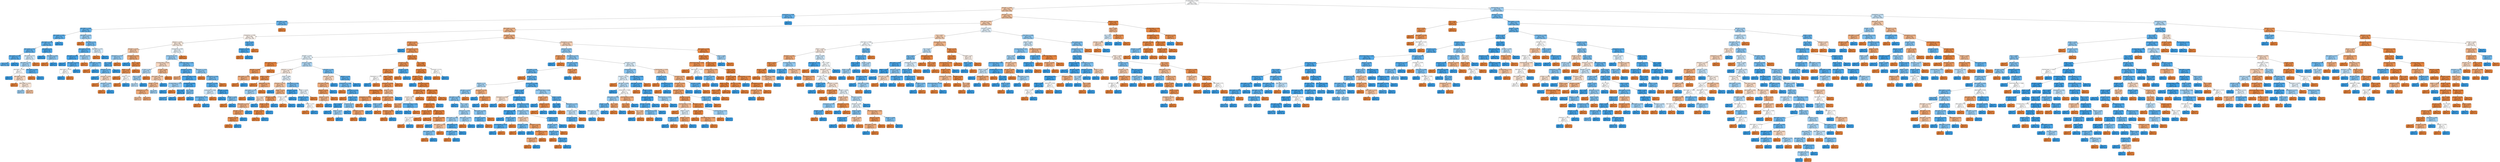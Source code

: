 digraph Tree {
node [shape=box, style="filled, rounded", color="black", fontname="helvetica"] ;
edge [fontname="helvetica"] ;
0 [label="T/L Aspect Ratio <= 0.097\ngini = 0.5\nsamples = 5359\nvalue = [4214, 4264]", fillcolor="#fdfeff"] ;
1 [label="Perimeter <= -0.206\ngini = 0.461\nsamples = 2789\nvalue = [2842, 1598]", fillcolor="#f4c8a8"] ;
0 -> 1 [labeldistance=2.5, labelangle=45, headlabel="True"] ;
2 [label="Compactness <= -0.408\ngini = 0.295\nsamples = 158\nvalue = [46, 210]", fillcolor="#64b2eb"] ;
1 -> 2 ;
3 [label="Fiber Width <= 4.991\ngini = 0.302\nsamples = 155\nvalue = [46, 202]", fillcolor="#66b3eb"] ;
2 -> 3 ;
4 [label="Fiber Width <= -0.082\ngini = 0.281\nsamples = 153\nvalue = [41, 202]", fillcolor="#61b1ea"] ;
3 -> 4 ;
5 [label="Fiber Length <= -0.091\ngini = 0.242\nsamples = 133\nvalue = [29, 177]", fillcolor="#59ade9"] ;
4 -> 5 ;
6 [label="Fiber Width <= -0.138\ngini = 0.26\nsamples = 121\nvalue = [29, 160]", fillcolor="#5dafea"] ;
5 -> 6 ;
7 [label="Fiber Length <= -0.15\ngini = 0.281\nsamples = 102\nvalue = [27, 133]", fillcolor="#61b1ea"] ;
6 -> 7 ;
8 [label="Fiber Length <= -0.194\ngini = 0.217\nsamples = 88\nvalue = [17, 120]", fillcolor="#55abe9"] ;
7 -> 8 ;
9 [label="gini = 0.245\nsamples = 74\nvalue = [17, 102]", fillcolor="#5aade9"] ;
8 -> 9 ;
10 [label="gini = 0.0\nsamples = 14\nvalue = [0, 18]", fillcolor="#399de5"] ;
8 -> 10 ;
11 [label="Fiber Width <= -0.14\ngini = 0.491\nsamples = 14\nvalue = [10, 13]", fillcolor="#d1e8f9"] ;
7 -> 11 ;
12 [label="Fiber Width <= -0.18\ngini = 0.455\nsamples = 13\nvalue = [7, 13]", fillcolor="#a4d2f3"] ;
11 -> 12 ;
13 [label="Fiber Width <= -0.193\ngini = 0.5\nsamples = 7\nvalue = [6, 6]", fillcolor="#ffffff"] ;
12 -> 13 ;
14 [label="gini = 0.0\nsamples = 2\nvalue = [0, 2]", fillcolor="#399de5"] ;
13 -> 14 ;
15 [label="Fiber Width <= -0.189\ngini = 0.48\nsamples = 5\nvalue = [6, 4]", fillcolor="#f6d5bd"] ;
13 -> 15 ;
16 [label="gini = 0.0\nsamples = 1\nvalue = [1, 0]", fillcolor="#e58139"] ;
15 -> 16 ;
17 [label="Fiber Length <= -0.121\ngini = 0.494\nsamples = 4\nvalue = [5, 4]", fillcolor="#fae6d7"] ;
15 -> 17 ;
18 [label="gini = 0.444\nsamples = 2\nvalue = [1, 2]", fillcolor="#9ccef2"] ;
17 -> 18 ;
19 [label="gini = 0.444\nsamples = 2\nvalue = [4, 2]", fillcolor="#f2c09c"] ;
17 -> 19 ;
20 [label="Fiber Length <= -0.147\ngini = 0.219\nsamples = 6\nvalue = [1, 7]", fillcolor="#55abe9"] ;
12 -> 20 ;
21 [label="gini = 0.0\nsamples = 1\nvalue = [1, 0]", fillcolor="#e58139"] ;
20 -> 21 ;
22 [label="gini = 0.0\nsamples = 5\nvalue = [0, 7]", fillcolor="#399de5"] ;
20 -> 22 ;
23 [label="gini = 0.0\nsamples = 1\nvalue = [3, 0]", fillcolor="#e58139"] ;
11 -> 23 ;
24 [label="Fiber Width <= -0.1\ngini = 0.128\nsamples = 19\nvalue = [2, 27]", fillcolor="#48a4e7"] ;
6 -> 24 ;
25 [label="gini = 0.0\nsamples = 14\nvalue = [0, 22]", fillcolor="#399de5"] ;
24 -> 25 ;
26 [label="Fiber Width <= -0.095\ngini = 0.408\nsamples = 5\nvalue = [2, 5]", fillcolor="#88c4ef"] ;
24 -> 26 ;
27 [label="gini = 0.0\nsamples = 1\nvalue = [2, 0]", fillcolor="#e58139"] ;
26 -> 27 ;
28 [label="gini = 0.0\nsamples = 4\nvalue = [0, 5]", fillcolor="#399de5"] ;
26 -> 28 ;
29 [label="gini = 0.0\nsamples = 12\nvalue = [0, 17]", fillcolor="#399de5"] ;
5 -> 29 ;
30 [label="Fiber Width <= -0.076\ngini = 0.438\nsamples = 20\nvalue = [12, 25]", fillcolor="#98ccf1"] ;
4 -> 30 ;
31 [label="gini = 0.0\nsamples = 1\nvalue = [5, 0]", fillcolor="#e58139"] ;
30 -> 31 ;
32 [label="Fiber Width <= 0.19\ngini = 0.342\nsamples = 19\nvalue = [7, 25]", fillcolor="#70b8ec"] ;
30 -> 32 ;
33 [label="Fiber Length <= -0.076\ngini = 0.227\nsamples = 13\nvalue = [3, 20]", fillcolor="#57ace9"] ;
32 -> 33 ;
34 [label="Fiber Width <= -0.063\ngini = 0.111\nsamples = 9\nvalue = [1, 16]", fillcolor="#45a3e7"] ;
33 -> 34 ;
35 [label="gini = 0.0\nsamples = 3\nvalue = [0, 8]", fillcolor="#399de5"] ;
34 -> 35 ;
36 [label="Fiber Length <= -0.124\ngini = 0.198\nsamples = 6\nvalue = [1, 8]", fillcolor="#52a9e8"] ;
34 -> 36 ;
37 [label="Fiber Length <= -0.135\ngini = 0.5\nsamples = 2\nvalue = [1, 1]", fillcolor="#ffffff"] ;
36 -> 37 ;
38 [label="gini = 0.0\nsamples = 1\nvalue = [0, 1]", fillcolor="#399de5"] ;
37 -> 38 ;
39 [label="gini = 0.0\nsamples = 1\nvalue = [1, 0]", fillcolor="#e58139"] ;
37 -> 39 ;
40 [label="gini = 0.0\nsamples = 4\nvalue = [0, 7]", fillcolor="#399de5"] ;
36 -> 40 ;
41 [label="Fiber Width <= -0.02\ngini = 0.444\nsamples = 4\nvalue = [2, 4]", fillcolor="#9ccef2"] ;
33 -> 41 ;
42 [label="gini = 0.0\nsamples = 1\nvalue = [1, 0]", fillcolor="#e58139"] ;
41 -> 42 ;
43 [label="Fiber Length <= -0.061\ngini = 0.32\nsamples = 3\nvalue = [1, 4]", fillcolor="#6ab6ec"] ;
41 -> 43 ;
44 [label="gini = 0.0\nsamples = 1\nvalue = [1, 0]", fillcolor="#e58139"] ;
43 -> 44 ;
45 [label="gini = 0.0\nsamples = 2\nvalue = [0, 4]", fillcolor="#399de5"] ;
43 -> 45 ;
46 [label="Fiber Width <= 1.531\ngini = 0.494\nsamples = 6\nvalue = [4, 5]", fillcolor="#d7ebfa"] ;
32 -> 46 ;
47 [label="gini = 0.0\nsamples = 2\nvalue = [4, 0]", fillcolor="#e58139"] ;
46 -> 47 ;
48 [label="gini = 0.0\nsamples = 4\nvalue = [0, 5]", fillcolor="#399de5"] ;
46 -> 48 ;
49 [label="gini = 0.0\nsamples = 2\nvalue = [5, 0]", fillcolor="#e58139"] ;
3 -> 49 ;
50 [label="gini = 0.0\nsamples = 3\nvalue = [0, 8]", fillcolor="#399de5"] ;
2 -> 50 ;
51 [label="W/T Ratio <= 1.739\ngini = 0.443\nsamples = 2631\nvalue = [2796, 1388]", fillcolor="#f2c09b"] ;
1 -> 51 ;
52 [label="CHull  Area <= -0.067\ngini = 0.462\nsamples = 2388\nvalue = [2417, 1376]", fillcolor="#f4c9aa"] ;
51 -> 52 ;
53 [label="Fiber Length <= -0.175\ngini = 0.409\nsamples = 1655\nvalue = [1884, 756]", fillcolor="#efb488"] ;
52 -> 53 ;
54 [label="Compactness <= 0.306\ngini = 0.499\nsamples = 196\nvalue = [162, 148]", fillcolor="#fdf4ee"] ;
53 -> 54 ;
55 [label="Ellipticity <= -0.253\ngini = 0.496\nsamples = 184\nvalue = [160, 134]", fillcolor="#fbebdf"] ;
54 -> 55 ;
56 [label="Perimeter <= -0.145\ngini = 0.458\nsamples = 72\nvalue = [78, 43]", fillcolor="#f3c6a6"] ;
55 -> 56 ;
57 [label="Transparency <= 0.917\ngini = 0.431\nsamples = 22\nvalue = [11, 24]", fillcolor="#94caf1"] ;
56 -> 57 ;
58 [label="Da <= -0.143\ngini = 0.198\nsamples = 16\nvalue = [3, 24]", fillcolor="#52a9e8"] ;
57 -> 58 ;
59 [label="FThickness <= -0.18\ngini = 0.32\nsamples = 12\nvalue = [3, 12]", fillcolor="#6ab6ec"] ;
58 -> 59 ;
60 [label="gini = 0.0\nsamples = 7\nvalue = [0, 10]", fillcolor="#399de5"] ;
59 -> 60 ;
61 [label="Concavity <= -0.524\ngini = 0.48\nsamples = 5\nvalue = [3, 2]", fillcolor="#f6d5bd"] ;
59 -> 61 ;
62 [label="gini = 0.0\nsamples = 2\nvalue = [2, 0]", fillcolor="#e58139"] ;
61 -> 62 ;
63 [label="Roundness <= -0.095\ngini = 0.444\nsamples = 3\nvalue = [1, 2]", fillcolor="#9ccef2"] ;
61 -> 63 ;
64 [label="gini = 0.0\nsamples = 1\nvalue = [1, 0]", fillcolor="#e58139"] ;
63 -> 64 ;
65 [label="gini = 0.0\nsamples = 2\nvalue = [0, 2]", fillcolor="#399de5"] ;
63 -> 65 ;
66 [label="gini = 0.0\nsamples = 4\nvalue = [0, 12]", fillcolor="#399de5"] ;
58 -> 66 ;
67 [label="gini = 0.0\nsamples = 6\nvalue = [8, 0]", fillcolor="#e58139"] ;
57 -> 67 ;
68 [label="Transparency <= 0.025\ngini = 0.344\nsamples = 50\nvalue = [67, 19]", fillcolor="#eca571"] ;
56 -> 68 ;
69 [label="gini = 0.0\nsamples = 9\nvalue = [0, 16]", fillcolor="#399de5"] ;
68 -> 69 ;
70 [label="Sieve <= -0.129\ngini = 0.082\nsamples = 41\nvalue = [67, 3]", fillcolor="#e68742"] ;
68 -> 70 ;
71 [label="EWidth <= -0.12\ngini = 0.204\nsamples = 15\nvalue = [23, 3]", fillcolor="#e89153"] ;
70 -> 71 ;
72 [label="gini = 0.0\nsamples = 11\nvalue = [20, 0]", fillcolor="#e58139"] ;
71 -> 72 ;
73 [label="Solidity <= 0.44\ngini = 0.5\nsamples = 4\nvalue = [3, 3]", fillcolor="#ffffff"] ;
71 -> 73 ;
74 [label="gini = 0.0\nsamples = 2\nvalue = [3, 0]", fillcolor="#e58139"] ;
73 -> 74 ;
75 [label="gini = 0.0\nsamples = 2\nvalue = [0, 3]", fillcolor="#399de5"] ;
73 -> 75 ;
76 [label="gini = 0.0\nsamples = 26\nvalue = [44, 0]", fillcolor="#e58139"] ;
70 -> 76 ;
77 [label="Transparency <= 0.663\ngini = 0.499\nsamples = 112\nvalue = [82, 91]", fillcolor="#ebf5fc"] ;
55 -> 77 ;
78 [label="Surface Area <= -0.07\ngini = 0.439\nsamples = 81\nvalue = [44, 91]", fillcolor="#99ccf2"] ;
77 -> 78 ;
79 [label="T/L Aspect Ratio <= -0.642\ngini = 0.483\nsamples = 26\nvalue = [26, 18]", fillcolor="#f7d8c2"] ;
78 -> 79 ;
80 [label="L/T Ratio <= 3.99\ngini = 0.469\nsamples = 10\nvalue = [6, 10]", fillcolor="#b0d8f5"] ;
79 -> 80 ;
81 [label="Sieve <= -0.229\ngini = 0.444\nsamples = 9\nvalue = [5, 10]", fillcolor="#9ccef2"] ;
80 -> 81 ;
82 [label="gini = 0.473\nsamples = 7\nvalue = [5, 8]", fillcolor="#b5daf5"] ;
81 -> 82 ;
83 [label="gini = 0.0\nsamples = 2\nvalue = [0, 2]", fillcolor="#399de5"] ;
81 -> 83 ;
84 [label="gini = 0.0\nsamples = 1\nvalue = [1, 0]", fillcolor="#e58139"] ;
80 -> 84 ;
85 [label="L/T Ratio <= 0.068\ngini = 0.408\nsamples = 16\nvalue = [20, 8]", fillcolor="#efb388"] ;
79 -> 85 ;
86 [label="Fiber Length <= -0.196\ngini = 0.463\nsamples = 13\nvalue = [14, 8]", fillcolor="#f4c9aa"] ;
85 -> 86 ;
87 [label="FLength <= -0.185\ngini = 0.42\nsamples = 12\nvalue = [14, 6]", fillcolor="#f0b78e"] ;
86 -> 87 ;
88 [label="Compactness <= -0.777\ngini = 0.36\nsamples = 9\nvalue = [13, 4]", fillcolor="#eda876"] ;
87 -> 88 ;
89 [label="gini = 0.444\nsamples = 3\nvalue = [2, 1]", fillcolor="#f2c09c"] ;
88 -> 89 ;
90 [label="gini = 0.337\nsamples = 6\nvalue = [11, 3]", fillcolor="#eca36f"] ;
88 -> 90 ;
91 [label="gini = 0.444\nsamples = 3\nvalue = [1, 2]", fillcolor="#9ccef2"] ;
87 -> 91 ;
92 [label="gini = 0.0\nsamples = 1\nvalue = [0, 2]", fillcolor="#399de5"] ;
86 -> 92 ;
93 [label="gini = 0.0\nsamples = 3\nvalue = [6, 0]", fillcolor="#e58139"] ;
85 -> 93 ;
94 [label="CHull Surface Area <= -0.069\ngini = 0.317\nsamples = 55\nvalue = [18, 73]", fillcolor="#6ab5eb"] ;
78 -> 94 ;
95 [label="Roundness <= -0.816\ngini = 0.211\nsamples = 30\nvalue = [6, 44]", fillcolor="#54aae9"] ;
94 -> 95 ;
96 [label="gini = 0.375\nsamples = 2\nvalue = [3, 1]", fillcolor="#eeab7b"] ;
95 -> 96 ;
97 [label="CHull Surface Area <= -0.07\ngini = 0.122\nsamples = 28\nvalue = [3, 43]", fillcolor="#47a4e7"] ;
95 -> 97 ;
98 [label="T/L Aspect Ratio <= -0.537\ngini = 0.444\nsamples = 2\nvalue = [1, 2]", fillcolor="#9ccef2"] ;
97 -> 98 ;
99 [label="gini = 0.0\nsamples = 1\nvalue = [0, 2]", fillcolor="#399de5"] ;
98 -> 99 ;
100 [label="gini = 0.0\nsamples = 1\nvalue = [1, 0]", fillcolor="#e58139"] ;
98 -> 100 ;
101 [label="Compactness <= 0.015\ngini = 0.089\nsamples = 26\nvalue = [2, 41]", fillcolor="#43a2e6"] ;
97 -> 101 ;
102 [label="Dp <= -0.172\ngini = 0.05\nsamples = 23\nvalue = [1, 38]", fillcolor="#3ea0e6"] ;
101 -> 102 ;
103 [label="gini = 0.165\nsamples = 7\nvalue = [1, 10]", fillcolor="#4da7e8"] ;
102 -> 103 ;
104 [label="gini = 0.0\nsamples = 16\nvalue = [0, 28]", fillcolor="#399de5"] ;
102 -> 104 ;
105 [label="Da <= -0.134\ngini = 0.375\nsamples = 3\nvalue = [1, 3]", fillcolor="#7bbeee"] ;
101 -> 105 ;
106 [label="gini = 0.0\nsamples = 1\nvalue = [1, 0]", fillcolor="#e58139"] ;
105 -> 106 ;
107 [label="gini = 0.0\nsamples = 2\nvalue = [0, 3]", fillcolor="#399de5"] ;
105 -> 107 ;
108 [label="EThickness <= -0.153\ngini = 0.414\nsamples = 25\nvalue = [12, 29]", fillcolor="#8bc6f0"] ;
94 -> 108 ;
109 [label="gini = 0.0\nsamples = 2\nvalue = [4, 0]", fillcolor="#e58139"] ;
108 -> 109 ;
110 [label="Transparency <= 0.464\ngini = 0.339\nsamples = 23\nvalue = [8, 29]", fillcolor="#70b8ec"] ;
108 -> 110 ;
111 [label="EThickness <= -0.138\ngini = 0.213\nsamples = 21\nvalue = [4, 29]", fillcolor="#54abe9"] ;
110 -> 111 ;
112 [label="Surface Area <= -0.068\ngini = 0.49\nsamples = 5\nvalue = [3, 4]", fillcolor="#cee6f8"] ;
111 -> 112 ;
113 [label="CHull Perimeter <= -0.13\ngini = 0.32\nsamples = 4\nvalue = [1, 4]", fillcolor="#6ab6ec"] ;
112 -> 113 ;
114 [label="gini = 0.0\nsamples = 1\nvalue = [1, 0]", fillcolor="#e58139"] ;
113 -> 114 ;
115 [label="gini = 0.0\nsamples = 3\nvalue = [0, 4]", fillcolor="#399de5"] ;
113 -> 115 ;
116 [label="gini = 0.0\nsamples = 1\nvalue = [2, 0]", fillcolor="#e58139"] ;
112 -> 116 ;
117 [label="Perimeter <= -0.093\ngini = 0.074\nsamples = 16\nvalue = [1, 25]", fillcolor="#41a1e6"] ;
111 -> 117 ;
118 [label="gini = 0.0\nsamples = 13\nvalue = [0, 22]", fillcolor="#399de5"] ;
117 -> 118 ;
119 [label="ELength <= -0.083\ngini = 0.375\nsamples = 3\nvalue = [1, 3]", fillcolor="#7bbeee"] ;
117 -> 119 ;
120 [label="gini = 0.0\nsamples = 1\nvalue = [1, 0]", fillcolor="#e58139"] ;
119 -> 120 ;
121 [label="gini = 0.0\nsamples = 2\nvalue = [0, 3]", fillcolor="#399de5"] ;
119 -> 121 ;
122 [label="gini = 0.0\nsamples = 2\nvalue = [4, 0]", fillcolor="#e58139"] ;
110 -> 122 ;
123 [label="gini = 0.0\nsamples = 31\nvalue = [38, 0]", fillcolor="#e58139"] ;
77 -> 123 ;
124 [label="Extent <= 1.447\ngini = 0.219\nsamples = 12\nvalue = [2, 14]", fillcolor="#55abe9"] ;
54 -> 124 ;
125 [label="Angularity <= -0.022\ngini = 0.124\nsamples = 11\nvalue = [1, 14]", fillcolor="#47a4e7"] ;
124 -> 125 ;
126 [label="gini = 0.0\nsamples = 1\nvalue = [1, 0]", fillcolor="#e58139"] ;
125 -> 126 ;
127 [label="gini = 0.0\nsamples = 10\nvalue = [0, 14]", fillcolor="#399de5"] ;
125 -> 127 ;
128 [label="gini = 0.0\nsamples = 1\nvalue = [1, 0]", fillcolor="#e58139"] ;
124 -> 128 ;
129 [label="Roundness <= -0.758\ngini = 0.386\nsamples = 1459\nvalue = [1722, 608]", fillcolor="#eead7f"] ;
53 -> 129 ;
130 [label="L/W Ratio <= -0.251\ngini = 0.253\nsamples = 772\nvalue = [1044, 182]", fillcolor="#ea975c"] ;
129 -> 130 ;
131 [label="gini = 0.0\nsamples = 3\nvalue = [0, 7]", fillcolor="#399de5"] ;
130 -> 131 ;
132 [label="Transparency <= 0.575\ngini = 0.246\nsamples = 769\nvalue = [1044, 175]", fillcolor="#e9965a"] ;
130 -> 132 ;
133 [label="ELength <= -0.142\ngini = 0.497\nsamples = 170\nvalue = [119, 138]", fillcolor="#e4f2fb"] ;
132 -> 133 ;
134 [label="Fiber Length <= -0.125\ngini = 0.051\nsamples = 26\nvalue = [37, 1]", fillcolor="#e6843e"] ;
133 -> 134 ;
135 [label="Perimeter <= -0.199\ngini = 0.245\nsamples = 6\nvalue = [6, 1]", fillcolor="#e9965a"] ;
134 -> 135 ;
136 [label="Fiber Length <= -0.135\ngini = 0.375\nsamples = 3\nvalue = [3, 1]", fillcolor="#eeab7b"] ;
135 -> 136 ;
137 [label="gini = 0.0\nsamples = 2\nvalue = [3, 0]", fillcolor="#e58139"] ;
136 -> 137 ;
138 [label="gini = 0.0\nsamples = 1\nvalue = [0, 1]", fillcolor="#399de5"] ;
136 -> 138 ;
139 [label="gini = 0.0\nsamples = 3\nvalue = [3, 0]", fillcolor="#e58139"] ;
135 -> 139 ;
140 [label="gini = 0.0\nsamples = 20\nvalue = [31, 0]", fillcolor="#e58139"] ;
134 -> 140 ;
141 [label="Concavity <= 0.091\ngini = 0.468\nsamples = 144\nvalue = [82, 137]", fillcolor="#b0d8f5"] ;
133 -> 141 ;
142 [label="Sphericity <= -1.202\ngini = 0.496\nsamples = 72\nvalue = [58, 49]", fillcolor="#fbebe0"] ;
141 -> 142 ;
143 [label="Solidity <= 0.142\ngini = 0.18\nsamples = 13\nvalue = [18, 2]", fillcolor="#e88f4f"] ;
142 -> 143 ;
144 [label="gini = 0.0\nsamples = 6\nvalue = [11, 0]", fillcolor="#e58139"] ;
143 -> 144 ;
145 [label="Ellipse Ratio <= -1.34\ngini = 0.346\nsamples = 7\nvalue = [7, 2]", fillcolor="#eca572"] ;
143 -> 145 ;
146 [label="Fiber Length <= -0.111\ngini = 0.444\nsamples = 3\nvalue = [1, 2]", fillcolor="#9ccef2"] ;
145 -> 146 ;
147 [label="gini = 0.0\nsamples = 1\nvalue = [1, 0]", fillcolor="#e58139"] ;
146 -> 147 ;
148 [label="gini = 0.0\nsamples = 2\nvalue = [0, 2]", fillcolor="#399de5"] ;
146 -> 148 ;
149 [label="gini = 0.0\nsamples = 4\nvalue = [6, 0]", fillcolor="#e58139"] ;
145 -> 149 ;
150 [label="Extent <= 0.066\ngini = 0.497\nsamples = 59\nvalue = [40, 47]", fillcolor="#e2f0fb"] ;
142 -> 150 ;
151 [label="FThickness <= -0.212\ngini = 0.449\nsamples = 33\nvalue = [31, 16]", fillcolor="#f2c29f"] ;
150 -> 151 ;
152 [label="gini = 0.0\nsamples = 4\nvalue = [0, 5]", fillcolor="#399de5"] ;
151 -> 152 ;
153 [label="FWidth <= -0.134\ngini = 0.387\nsamples = 29\nvalue = [31, 11]", fillcolor="#eeae7f"] ;
151 -> 153 ;
154 [label="Da <= -0.111\ngini = 0.484\nsamples = 11\nvalue = [10, 7]", fillcolor="#f7d9c4"] ;
153 -> 154 ;
155 [label="Ellipse Ratio <= -0.721\ngini = 0.408\nsamples = 9\nvalue = [10, 4]", fillcolor="#efb388"] ;
154 -> 155 ;
156 [label="W/L Ratio <= -1.032\ngini = 0.278\nsamples = 8\nvalue = [10, 2]", fillcolor="#ea9a61"] ;
155 -> 156 ;
157 [label="Angularity <= 1.634\ngini = 0.165\nsamples = 7\nvalue = [10, 1]", fillcolor="#e88e4d"] ;
156 -> 157 ;
158 [label="gini = 0.0\nsamples = 6\nvalue = [10, 0]", fillcolor="#e58139"] ;
157 -> 158 ;
159 [label="gini = 0.0\nsamples = 1\nvalue = [0, 1]", fillcolor="#399de5"] ;
157 -> 159 ;
160 [label="gini = 0.0\nsamples = 1\nvalue = [0, 1]", fillcolor="#399de5"] ;
156 -> 160 ;
161 [label="gini = 0.0\nsamples = 1\nvalue = [0, 2]", fillcolor="#399de5"] ;
155 -> 161 ;
162 [label="gini = 0.0\nsamples = 2\nvalue = [0, 3]", fillcolor="#399de5"] ;
154 -> 162 ;
163 [label="Perimeter <= -0.064\ngini = 0.269\nsamples = 18\nvalue = [21, 4]", fillcolor="#ea995f"] ;
153 -> 163 ;
164 [label="ELength <= -0.051\ngini = 0.159\nsamples = 17\nvalue = [21, 2]", fillcolor="#e78d4c"] ;
163 -> 164 ;
165 [label="W/L Ratio <= -0.697\ngini = 0.087\nsamples = 16\nvalue = [21, 1]", fillcolor="#e68742"] ;
164 -> 165 ;
166 [label="gini = 0.0\nsamples = 15\nvalue = [21, 0]", fillcolor="#e58139"] ;
165 -> 166 ;
167 [label="gini = 0.0\nsamples = 1\nvalue = [0, 1]", fillcolor="#399de5"] ;
165 -> 167 ;
168 [label="gini = 0.0\nsamples = 1\nvalue = [0, 1]", fillcolor="#399de5"] ;
164 -> 168 ;
169 [label="gini = 0.0\nsamples = 1\nvalue = [0, 2]", fillcolor="#399de5"] ;
163 -> 169 ;
170 [label="Transparency <= 0.266\ngini = 0.349\nsamples = 26\nvalue = [9, 31]", fillcolor="#72b9ed"] ;
150 -> 170 ;
171 [label="Concavity <= -0.524\ngini = 0.083\nsamples = 15\nvalue = [1, 22]", fillcolor="#42a1e6"] ;
170 -> 171 ;
172 [label="L/T Ratio <= 0.682\ngini = 0.5\nsamples = 2\nvalue = [1, 1]", fillcolor="#ffffff"] ;
171 -> 172 ;
173 [label="gini = 0.0\nsamples = 1\nvalue = [1, 0]", fillcolor="#e58139"] ;
172 -> 173 ;
174 [label="gini = 0.0\nsamples = 1\nvalue = [0, 1]", fillcolor="#399de5"] ;
172 -> 174 ;
175 [label="gini = 0.0\nsamples = 13\nvalue = [0, 21]", fillcolor="#399de5"] ;
171 -> 175 ;
176 [label="FWidth <= -0.144\ngini = 0.498\nsamples = 11\nvalue = [8, 9]", fillcolor="#e9f4fc"] ;
170 -> 176 ;
177 [label="Sphericity <= -0.857\ngini = 0.18\nsamples = 6\nvalue = [1, 9]", fillcolor="#4fa8e8"] ;
176 -> 177 ;
178 [label="gini = 0.0\nsamples = 4\nvalue = [0, 8]", fillcolor="#399de5"] ;
177 -> 178 ;
179 [label="EWidth <= -0.15\ngini = 0.5\nsamples = 2\nvalue = [1, 1]", fillcolor="#ffffff"] ;
177 -> 179 ;
180 [label="gini = 0.0\nsamples = 1\nvalue = [1, 0]", fillcolor="#e58139"] ;
179 -> 180 ;
181 [label="gini = 0.0\nsamples = 1\nvalue = [0, 1]", fillcolor="#399de5"] ;
179 -> 181 ;
182 [label="gini = 0.0\nsamples = 5\nvalue = [7, 0]", fillcolor="#e58139"] ;
176 -> 182 ;
183 [label="Convexity <= -1.191\ngini = 0.337\nsamples = 72\nvalue = [24, 88]", fillcolor="#6fb8ec"] ;
141 -> 183 ;
184 [label="Sphericity <= -0.975\ngini = 0.48\nsamples = 14\nvalue = [12, 8]", fillcolor="#f6d5bd"] ;
183 -> 184 ;
185 [label="CHull  Area <= -0.067\ngini = 0.375\nsamples = 12\nvalue = [12, 4]", fillcolor="#eeab7b"] ;
184 -> 185 ;
186 [label="Ellipticity <= 0.165\ngini = 0.245\nsamples = 10\nvalue = [12, 2]", fillcolor="#e9965a"] ;
185 -> 186 ;
187 [label="Ellipticity <= -0.071\ngini = 0.408\nsamples = 4\nvalue = [5, 2]", fillcolor="#efb388"] ;
186 -> 187 ;
188 [label="gini = 0.0\nsamples = 3\nvalue = [5, 0]", fillcolor="#e58139"] ;
187 -> 188 ;
189 [label="gini = 0.0\nsamples = 1\nvalue = [0, 2]", fillcolor="#399de5"] ;
187 -> 189 ;
190 [label="gini = 0.0\nsamples = 6\nvalue = [7, 0]", fillcolor="#e58139"] ;
186 -> 190 ;
191 [label="gini = 0.0\nsamples = 2\nvalue = [0, 2]", fillcolor="#399de5"] ;
185 -> 191 ;
192 [label="gini = 0.0\nsamples = 2\nvalue = [0, 4]", fillcolor="#399de5"] ;
184 -> 192 ;
193 [label="Ellipticity <= 1.335\ngini = 0.227\nsamples = 58\nvalue = [12, 80]", fillcolor="#57ace9"] ;
183 -> 193 ;
194 [label="Compactness <= -1.458\ngini = 0.328\nsamples = 36\nvalue = [12, 46]", fillcolor="#6db7ec"] ;
193 -> 194 ;
195 [label="gini = 0.0\nsamples = 4\nvalue = [6, 0]", fillcolor="#e58139"] ;
194 -> 195 ;
196 [label="EThickness <= -0.258\ngini = 0.204\nsamples = 32\nvalue = [6, 46]", fillcolor="#53aae8"] ;
194 -> 196 ;
197 [label="gini = 0.0\nsamples = 1\nvalue = [1, 0]", fillcolor="#e58139"] ;
196 -> 197 ;
198 [label="Solidity <= -0.292\ngini = 0.177\nsamples = 31\nvalue = [5, 46]", fillcolor="#4fa8e8"] ;
196 -> 198 ;
199 [label="Sieve <= -0.116\ngini = 0.053\nsamples = 22\nvalue = [1, 36]", fillcolor="#3ea0e6"] ;
198 -> 199 ;
200 [label="gini = 0.0\nsamples = 20\nvalue = [0, 34]", fillcolor="#399de5"] ;
199 -> 200 ;
201 [label="EWidth <= -0.111\ngini = 0.444\nsamples = 2\nvalue = [1, 2]", fillcolor="#9ccef2"] ;
199 -> 201 ;
202 [label="gini = 0.0\nsamples = 1\nvalue = [1, 0]", fillcolor="#e58139"] ;
201 -> 202 ;
203 [label="gini = 0.0\nsamples = 1\nvalue = [0, 2]", fillcolor="#399de5"] ;
201 -> 203 ;
204 [label="FThickness <= -0.2\ngini = 0.408\nsamples = 9\nvalue = [4, 10]", fillcolor="#88c4ef"] ;
198 -> 204 ;
205 [label="gini = 0.0\nsamples = 5\nvalue = [0, 9]", fillcolor="#399de5"] ;
204 -> 205 ;
206 [label="EThickness <= -0.141\ngini = 0.32\nsamples = 4\nvalue = [4, 1]", fillcolor="#eca06a"] ;
204 -> 206 ;
207 [label="gini = 0.0\nsamples = 3\nvalue = [4, 0]", fillcolor="#e58139"] ;
206 -> 207 ;
208 [label="gini = 0.0\nsamples = 1\nvalue = [0, 1]", fillcolor="#399de5"] ;
206 -> 208 ;
209 [label="gini = 0.0\nsamples = 22\nvalue = [0, 34]", fillcolor="#399de5"] ;
193 -> 209 ;
210 [label="Solidity <= -2.214\ngini = 0.074\nsamples = 599\nvalue = [925, 37]", fillcolor="#e68641"] ;
132 -> 210 ;
211 [label="Curvature <= 5.127\ngini = 0.204\nsamples = 106\nvalue = [146, 19]", fillcolor="#e89153"] ;
210 -> 211 ;
212 [label="Perimeter <= -0.202\ngini = 0.11\nsamples = 98\nvalue = [145, 9]", fillcolor="#e78945"] ;
211 -> 212 ;
213 [label="Transparency <= 1.122\ngini = 0.5\nsamples = 2\nvalue = [2, 2]", fillcolor="#ffffff"] ;
212 -> 213 ;
214 [label="gini = 0.0\nsamples = 1\nvalue = [0, 2]", fillcolor="#399de5"] ;
213 -> 214 ;
215 [label="gini = 0.0\nsamples = 1\nvalue = [2, 0]", fillcolor="#e58139"] ;
213 -> 215 ;
216 [label="FWidth <= -0.141\ngini = 0.089\nsamples = 96\nvalue = [143, 7]", fillcolor="#e68743"] ;
212 -> 216 ;
217 [label="EThickness <= -0.253\ngini = 0.185\nsamples = 40\nvalue = [61, 7]", fillcolor="#e88f50"] ;
216 -> 217 ;
218 [label="CHull Perimeter <= -0.193\ngini = 0.041\nsamples = 24\nvalue = [47, 1]", fillcolor="#e6843d"] ;
217 -> 218 ;
219 [label="Compactness <= -2.037\ngini = 0.278\nsamples = 3\nvalue = [5, 1]", fillcolor="#ea9a61"] ;
218 -> 219 ;
220 [label="gini = 0.0\nsamples = 2\nvalue = [5, 0]", fillcolor="#e58139"] ;
219 -> 220 ;
221 [label="gini = 0.0\nsamples = 1\nvalue = [0, 1]", fillcolor="#399de5"] ;
219 -> 221 ;
222 [label="gini = 0.0\nsamples = 21\nvalue = [42, 0]", fillcolor="#e58139"] ;
218 -> 222 ;
223 [label="Extent <= -1.392\ngini = 0.42\nsamples = 16\nvalue = [14, 6]", fillcolor="#f0b78e"] ;
217 -> 223 ;
224 [label="Fiber Width <= -0.168\ngini = 0.291\nsamples = 13\nvalue = [14, 3]", fillcolor="#eb9c63"] ;
223 -> 224 ;
225 [label="EWidth <= -0.159\ngini = 0.375\nsamples = 4\nvalue = [1, 3]", fillcolor="#7bbeee"] ;
224 -> 225 ;
226 [label="gini = 0.0\nsamples = 3\nvalue = [0, 3]", fillcolor="#399de5"] ;
225 -> 226 ;
227 [label="gini = 0.0\nsamples = 1\nvalue = [1, 0]", fillcolor="#e58139"] ;
225 -> 227 ;
228 [label="gini = 0.0\nsamples = 9\nvalue = [13, 0]", fillcolor="#e58139"] ;
224 -> 228 ;
229 [label="gini = 0.0\nsamples = 3\nvalue = [0, 3]", fillcolor="#399de5"] ;
223 -> 229 ;
230 [label="gini = 0.0\nsamples = 56\nvalue = [82, 0]", fillcolor="#e58139"] ;
216 -> 230 ;
231 [label="L/T Ratio <= -0.143\ngini = 0.165\nsamples = 8\nvalue = [1, 10]", fillcolor="#4da7e8"] ;
211 -> 231 ;
232 [label="gini = 0.0\nsamples = 1\nvalue = [1, 0]", fillcolor="#e58139"] ;
231 -> 232 ;
233 [label="gini = 0.0\nsamples = 7\nvalue = [0, 10]", fillcolor="#399de5"] ;
231 -> 233 ;
234 [label="Da <= -0.066\ngini = 0.044\nsamples = 493\nvalue = [779, 18]", fillcolor="#e6843e"] ;
210 -> 234 ;
235 [label="Curvature <= 6.373\ngini = 0.037\nsamples = 490\nvalue = [776, 15]", fillcolor="#e6833d"] ;
234 -> 235 ;
236 [label="W/L Ratio <= -2.313\ngini = 0.03\nsamples = 488\nvalue = [776, 12]", fillcolor="#e5833c"] ;
235 -> 236 ;
237 [label="gini = 0.0\nsamples = 1\nvalue = [0, 1]", fillcolor="#399de5"] ;
236 -> 237 ;
238 [label="EThickness <= -0.227\ngini = 0.028\nsamples = 487\nvalue = [776, 11]", fillcolor="#e5833c"] ;
236 -> 238 ;
239 [label="Transparency <= 0.845\ngini = 0.096\nsamples = 109\nvalue = [151, 8]", fillcolor="#e68843"] ;
238 -> 239 ;
240 [label="Concavity <= 0.33\ngini = 0.498\nsamples = 14\nvalue = [9, 8]", fillcolor="#fcf1e9"] ;
239 -> 240 ;
241 [label="Da <= -0.135\ngini = 0.32\nsamples = 8\nvalue = [8, 2]", fillcolor="#eca06a"] ;
240 -> 241 ;
242 [label="Roundness <= -1.084\ngini = 0.198\nsamples = 7\nvalue = [8, 1]", fillcolor="#e89152"] ;
241 -> 242 ;
243 [label="gini = 0.0\nsamples = 6\nvalue = [8, 0]", fillcolor="#e58139"] ;
242 -> 243 ;
244 [label="gini = 0.0\nsamples = 1\nvalue = [0, 1]", fillcolor="#399de5"] ;
242 -> 244 ;
245 [label="gini = 0.0\nsamples = 1\nvalue = [0, 1]", fillcolor="#399de5"] ;
241 -> 245 ;
246 [label="CHull Surface Area <= -0.068\ngini = 0.245\nsamples = 6\nvalue = [1, 6]", fillcolor="#5aade9"] ;
240 -> 246 ;
247 [label="gini = 0.0\nsamples = 5\nvalue = [0, 6]", fillcolor="#399de5"] ;
246 -> 247 ;
248 [label="gini = 0.0\nsamples = 1\nvalue = [1, 0]", fillcolor="#e58139"] ;
246 -> 248 ;
249 [label="gini = 0.0\nsamples = 95\nvalue = [142, 0]", fillcolor="#e58139"] ;
239 -> 249 ;
250 [label="Sphericity <= -0.988\ngini = 0.01\nsamples = 378\nvalue = [625, 3]", fillcolor="#e5823a"] ;
238 -> 250 ;
251 [label="Circularity <= -1.07\ngini = 0.018\nsamples = 192\nvalue = [324, 3]", fillcolor="#e5823b"] ;
250 -> 251 ;
252 [label="FThickness <= -0.208\ngini = 0.012\nsamples = 191\nvalue = [324, 2]", fillcolor="#e5823a"] ;
251 -> 252 ;
253 [label="Convexity <= 0.058\ngini = 0.054\nsamples = 23\nvalue = [35, 1]", fillcolor="#e6853f"] ;
252 -> 253 ;
254 [label="Da <= -0.124\ngini = 0.5\nsamples = 2\nvalue = [1, 1]", fillcolor="#ffffff"] ;
253 -> 254 ;
255 [label="gini = 0.0\nsamples = 1\nvalue = [1, 0]", fillcolor="#e58139"] ;
254 -> 255 ;
256 [label="gini = 0.0\nsamples = 1\nvalue = [0, 1]", fillcolor="#399de5"] ;
254 -> 256 ;
257 [label="gini = 0.0\nsamples = 21\nvalue = [34, 0]", fillcolor="#e58139"] ;
253 -> 257 ;
258 [label="Roundness <= -0.965\ngini = 0.007\nsamples = 168\nvalue = [289, 1]", fillcolor="#e5813a"] ;
252 -> 258 ;
259 [label="gini = 0.0\nsamples = 163\nvalue = [283, 0]", fillcolor="#e58139"] ;
258 -> 259 ;
260 [label="Surface Area <= -0.068\ngini = 0.245\nsamples = 5\nvalue = [6, 1]", fillcolor="#e9965a"] ;
258 -> 260 ;
261 [label="gini = 0.0\nsamples = 4\nvalue = [6, 0]", fillcolor="#e58139"] ;
260 -> 261 ;
262 [label="gini = 0.0\nsamples = 1\nvalue = [0, 1]", fillcolor="#399de5"] ;
260 -> 262 ;
263 [label="gini = 0.0\nsamples = 1\nvalue = [0, 1]", fillcolor="#399de5"] ;
251 -> 263 ;
264 [label="gini = 0.0\nsamples = 186\nvalue = [301, 0]", fillcolor="#e58139"] ;
250 -> 264 ;
265 [label="gini = 0.0\nsamples = 2\nvalue = [0, 3]", fillcolor="#399de5"] ;
235 -> 265 ;
266 [label="Convexity <= 0.174\ngini = 0.5\nsamples = 3\nvalue = [3, 3]", fillcolor="#ffffff"] ;
234 -> 266 ;
267 [label="gini = 0.0\nsamples = 2\nvalue = [3, 0]", fillcolor="#e58139"] ;
266 -> 267 ;
268 [label="gini = 0.0\nsamples = 1\nvalue = [0, 3]", fillcolor="#399de5"] ;
266 -> 268 ;
269 [label="Transparency <= 0.544\ngini = 0.474\nsamples = 687\nvalue = [678, 426]", fillcolor="#f5d0b5"] ;
129 -> 269 ;
270 [label="Sphericity <= -0.643\ngini = 0.419\nsamples = 366\nvalue = [176, 413]", fillcolor="#8dc7f0"] ;
269 -> 270 ;
271 [label="L/W Ratio <= -0.02\ngini = 0.26\nsamples = 6\nvalue = [11, 2]", fillcolor="#ea985d"] ;
270 -> 271 ;
272 [label="gini = 0.0\nsamples = 2\nvalue = [0, 2]", fillcolor="#399de5"] ;
271 -> 272 ;
273 [label="gini = 0.0\nsamples = 4\nvalue = [11, 0]", fillcolor="#e58139"] ;
271 -> 273 ;
274 [label="Transparency <= 0.137\ngini = 0.409\nsamples = 360\nvalue = [165, 411]", fillcolor="#88c4ef"] ;
270 -> 274 ;
275 [label="CHull  Area <= -0.067\ngini = 0.319\nsamples = 240\nvalue = [75, 302]", fillcolor="#6ab5eb"] ;
274 -> 275 ;
276 [label="Fiber Width <= -0.18\ngini = 0.287\nsamples = 233\nvalue = [63, 300]", fillcolor="#63b2ea"] ;
275 -> 276 ;
277 [label="gini = 0.0\nsamples = 6\nvalue = [10, 0]", fillcolor="#e58139"] ;
276 -> 277 ;
278 [label="ELength <= -0.152\ngini = 0.255\nsamples = 227\nvalue = [53, 300]", fillcolor="#5caeea"] ;
276 -> 278 ;
279 [label="Ellipticity <= -0.1\ngini = 0.462\nsamples = 31\nvalue = [17, 30]", fillcolor="#a9d5f4"] ;
278 -> 279 ;
280 [label="W/L Ratio <= -0.353\ngini = 0.405\nsamples = 26\nvalue = [11, 28]", fillcolor="#87c4ef"] ;
279 -> 280 ;
281 [label="Fiber Width <= -0.175\ngini = 0.388\nsamples = 25\nvalue = [10, 28]", fillcolor="#80c0ee"] ;
280 -> 281 ;
282 [label="gini = 0.0\nsamples = 3\nvalue = [0, 7]", fillcolor="#399de5"] ;
281 -> 282 ;
283 [label="Da <= -0.187\ngini = 0.437\nsamples = 22\nvalue = [10, 21]", fillcolor="#97ccf1"] ;
281 -> 283 ;
284 [label="EThickness <= -0.265\ngini = 0.444\nsamples = 16\nvalue = [8, 16]", fillcolor="#9ccef2"] ;
283 -> 284 ;
285 [label="Fiber Length <= -0.108\ngini = 0.444\nsamples = 14\nvalue = [7, 14]", fillcolor="#9ccef2"] ;
284 -> 285 ;
286 [label="Fiber Length <= -0.139\ngini = 0.444\nsamples = 7\nvalue = [6, 3]", fillcolor="#f2c09c"] ;
285 -> 286 ;
287 [label="Fiber Length <= -0.151\ngini = 0.375\nsamples = 4\nvalue = [1, 3]", fillcolor="#7bbeee"] ;
286 -> 287 ;
288 [label="gini = 0.0\nsamples = 1\nvalue = [1, 0]", fillcolor="#e58139"] ;
287 -> 288 ;
289 [label="gini = 0.0\nsamples = 3\nvalue = [0, 3]", fillcolor="#399de5"] ;
287 -> 289 ;
290 [label="gini = 0.0\nsamples = 3\nvalue = [5, 0]", fillcolor="#e58139"] ;
286 -> 290 ;
291 [label="Fiber Length <= -0.0\ngini = 0.153\nsamples = 7\nvalue = [1, 11]", fillcolor="#4ba6e7"] ;
285 -> 291 ;
292 [label="Fiber Width <= -0.066\ngini = 0.278\nsamples = 4\nvalue = [1, 5]", fillcolor="#61b1ea"] ;
291 -> 292 ;
293 [label="gini = 0.0\nsamples = 1\nvalue = [1, 0]", fillcolor="#e58139"] ;
292 -> 293 ;
294 [label="gini = 0.0\nsamples = 3\nvalue = [0, 5]", fillcolor="#399de5"] ;
292 -> 294 ;
295 [label="gini = 0.0\nsamples = 3\nvalue = [0, 6]", fillcolor="#399de5"] ;
291 -> 295 ;
296 [label="Fiber Length <= -0.091\ngini = 0.444\nsamples = 2\nvalue = [1, 2]", fillcolor="#9ccef2"] ;
284 -> 296 ;
297 [label="gini = 0.0\nsamples = 1\nvalue = [1, 0]", fillcolor="#e58139"] ;
296 -> 297 ;
298 [label="gini = 0.0\nsamples = 1\nvalue = [0, 2]", fillcolor="#399de5"] ;
296 -> 298 ;
299 [label="Fiber Length <= -0.048\ngini = 0.408\nsamples = 6\nvalue = [2, 5]", fillcolor="#88c4ef"] ;
283 -> 299 ;
300 [label="Fiber Width <= -0.017\ngini = 0.278\nsamples = 5\nvalue = [1, 5]", fillcolor="#61b1ea"] ;
299 -> 300 ;
301 [label="gini = 0.0\nsamples = 4\nvalue = [0, 5]", fillcolor="#399de5"] ;
300 -> 301 ;
302 [label="gini = 0.0\nsamples = 1\nvalue = [1, 0]", fillcolor="#e58139"] ;
300 -> 302 ;
303 [label="gini = 0.0\nsamples = 1\nvalue = [1, 0]", fillcolor="#e58139"] ;
299 -> 303 ;
304 [label="gini = 0.0\nsamples = 1\nvalue = [1, 0]", fillcolor="#e58139"] ;
280 -> 304 ;
305 [label="Roundness <= -0.709\ngini = 0.375\nsamples = 5\nvalue = [6, 2]", fillcolor="#eeab7b"] ;
279 -> 305 ;
306 [label="gini = 0.0\nsamples = 1\nvalue = [0, 1]", fillcolor="#399de5"] ;
305 -> 306 ;
307 [label="Fiber Width <= -0.127\ngini = 0.245\nsamples = 4\nvalue = [6, 1]", fillcolor="#e9965a"] ;
305 -> 307 ;
308 [label="gini = 0.0\nsamples = 1\nvalue = [0, 1]", fillcolor="#399de5"] ;
307 -> 308 ;
309 [label="gini = 0.0\nsamples = 3\nvalue = [6, 0]", fillcolor="#e58139"] ;
307 -> 309 ;
310 [label="Surface Area <= -0.068\ngini = 0.208\nsamples = 196\nvalue = [36, 270]", fillcolor="#53aae8"] ;
278 -> 310 ;
311 [label="FWidth <= -0.146\ngini = 0.139\nsamples = 156\nvalue = [19, 233]", fillcolor="#49a5e7"] ;
310 -> 311 ;
312 [label="Transparency <= 0.036\ngini = 0.49\nsamples = 2\nvalue = [4, 3]", fillcolor="#f8e0ce"] ;
311 -> 312 ;
313 [label="gini = 0.0\nsamples = 1\nvalue = [0, 3]", fillcolor="#399de5"] ;
312 -> 313 ;
314 [label="gini = 0.0\nsamples = 1\nvalue = [4, 0]", fillcolor="#e58139"] ;
312 -> 314 ;
315 [label="Transparency <= -0.037\ngini = 0.115\nsamples = 154\nvalue = [15, 230]", fillcolor="#46a3e7"] ;
311 -> 315 ;
316 [label="gini = 0.0\nsamples = 90\nvalue = [0, 138]", fillcolor="#399de5"] ;
315 -> 316 ;
317 [label="Surface Area <= -0.068\ngini = 0.241\nsamples = 64\nvalue = [15, 92]", fillcolor="#59ade9"] ;
315 -> 317 ;
318 [label="Fiber Length <= -0.094\ngini = 0.06\nsamples = 38\nvalue = [2, 63]", fillcolor="#3fa0e6"] ;
317 -> 318 ;
319 [label="gini = 0.0\nsamples = 31\nvalue = [0, 54]", fillcolor="#399de5"] ;
318 -> 319 ;
320 [label="Sphericity <= 0.127\ngini = 0.298\nsamples = 7\nvalue = [2, 9]", fillcolor="#65b3eb"] ;
318 -> 320 ;
321 [label="CHull Perimeter <= -0.113\ngini = 0.18\nsamples = 6\nvalue = [1, 9]", fillcolor="#4fa8e8"] ;
320 -> 321 ;
322 [label="gini = 0.0\nsamples = 5\nvalue = [0, 9]", fillcolor="#399de5"] ;
321 -> 322 ;
323 [label="gini = 0.0\nsamples = 1\nvalue = [1, 0]", fillcolor="#e58139"] ;
321 -> 323 ;
324 [label="gini = 0.0\nsamples = 1\nvalue = [1, 0]", fillcolor="#e58139"] ;
320 -> 324 ;
325 [label="Transparency <= 0.041\ngini = 0.427\nsamples = 26\nvalue = [13, 29]", fillcolor="#92c9f1"] ;
317 -> 325 ;
326 [label="Angularity <= 0.153\ngini = 0.469\nsamples = 11\nvalue = [10, 6]", fillcolor="#f5cdb0"] ;
325 -> 326 ;
327 [label="Concavity <= -0.285\ngini = 0.32\nsamples = 3\nvalue = [1, 4]", fillcolor="#6ab6ec"] ;
326 -> 327 ;
328 [label="gini = 0.0\nsamples = 1\nvalue = [1, 0]", fillcolor="#e58139"] ;
327 -> 328 ;
329 [label="gini = 0.0\nsamples = 2\nvalue = [0, 4]", fillcolor="#399de5"] ;
327 -> 329 ;
330 [label="FThickness <= -0.131\ngini = 0.298\nsamples = 8\nvalue = [9, 2]", fillcolor="#eb9d65"] ;
326 -> 330 ;
331 [label="gini = 0.0\nsamples = 1\nvalue = [0, 1]", fillcolor="#399de5"] ;
330 -> 331 ;
332 [label="Compactness <= -0.272\ngini = 0.18\nsamples = 7\nvalue = [9, 1]", fillcolor="#e88f4f"] ;
330 -> 332 ;
333 [label="Perimeter <= -0.101\ngini = 0.375\nsamples = 2\nvalue = [3, 1]", fillcolor="#eeab7b"] ;
332 -> 333 ;
334 [label="gini = 0.0\nsamples = 1\nvalue = [3, 0]", fillcolor="#e58139"] ;
333 -> 334 ;
335 [label="gini = 0.0\nsamples = 1\nvalue = [0, 1]", fillcolor="#399de5"] ;
333 -> 335 ;
336 [label="gini = 0.0\nsamples = 5\nvalue = [6, 0]", fillcolor="#e58139"] ;
332 -> 336 ;
337 [label="Concavity <= -0.259\ngini = 0.204\nsamples = 15\nvalue = [3, 23]", fillcolor="#53aae8"] ;
325 -> 337 ;
338 [label="W/L Ratio <= 0.219\ngini = 0.355\nsamples = 7\nvalue = [3, 10]", fillcolor="#74baed"] ;
337 -> 338 ;
339 [label="Convexity <= 0.29\ngini = 0.278\nsamples = 6\nvalue = [2, 10]", fillcolor="#61b1ea"] ;
338 -> 339 ;
340 [label="gini = 0.0\nsamples = 1\nvalue = [1, 0]", fillcolor="#e58139"] ;
339 -> 340 ;
341 [label="Extent <= -0.124\ngini = 0.165\nsamples = 5\nvalue = [1, 10]", fillcolor="#4da7e8"] ;
339 -> 341 ;
342 [label="gini = 0.0\nsamples = 1\nvalue = [1, 0]", fillcolor="#e58139"] ;
341 -> 342 ;
343 [label="gini = 0.0\nsamples = 4\nvalue = [0, 10]", fillcolor="#399de5"] ;
341 -> 343 ;
344 [label="gini = 0.0\nsamples = 1\nvalue = [1, 0]", fillcolor="#e58139"] ;
338 -> 344 ;
345 [label="gini = 0.0\nsamples = 8\nvalue = [0, 13]", fillcolor="#399de5"] ;
337 -> 345 ;
346 [label="CHull Surface Area <= -0.068\ngini = 0.431\nsamples = 40\nvalue = [17, 37]", fillcolor="#94caf1"] ;
310 -> 346 ;
347 [label="FLength <= -0.095\ngini = 0.337\nsamples = 7\nvalue = [11, 3]", fillcolor="#eca36f"] ;
346 -> 347 ;
348 [label="gini = 0.0\nsamples = 1\nvalue = [0, 2]", fillcolor="#399de5"] ;
347 -> 348 ;
349 [label="Angularity <= 0.747\ngini = 0.153\nsamples = 6\nvalue = [11, 1]", fillcolor="#e78c4b"] ;
347 -> 349 ;
350 [label="gini = 0.0\nsamples = 5\nvalue = [11, 0]", fillcolor="#e58139"] ;
349 -> 350 ;
351 [label="gini = 0.0\nsamples = 1\nvalue = [0, 1]", fillcolor="#399de5"] ;
349 -> 351 ;
352 [label="Solidity <= 0.246\ngini = 0.255\nsamples = 33\nvalue = [6, 34]", fillcolor="#5caeea"] ;
346 -> 352 ;
353 [label="Dp <= -0.067\ngini = 0.083\nsamples = 18\nvalue = [1, 22]", fillcolor="#42a1e6"] ;
352 -> 353 ;
354 [label="gini = 0.0\nsamples = 17\nvalue = [0, 22]", fillcolor="#399de5"] ;
353 -> 354 ;
355 [label="gini = 0.0\nsamples = 1\nvalue = [1, 0]", fillcolor="#e58139"] ;
353 -> 355 ;
356 [label="Ellipse Ratio <= -0.255\ngini = 0.415\nsamples = 15\nvalue = [5, 12]", fillcolor="#8bc6f0"] ;
352 -> 356 ;
357 [label="Concavity <= -0.272\ngini = 0.486\nsamples = 10\nvalue = [5, 7]", fillcolor="#c6e3f8"] ;
356 -> 357 ;
358 [label="Concavity <= -0.518\ngini = 0.219\nsamples = 8\nvalue = [1, 7]", fillcolor="#55abe9"] ;
357 -> 358 ;
359 [label="gini = 0.0\nsamples = 1\nvalue = [1, 0]", fillcolor="#e58139"] ;
358 -> 359 ;
360 [label="gini = 0.0\nsamples = 7\nvalue = [0, 7]", fillcolor="#399de5"] ;
358 -> 360 ;
361 [label="gini = 0.0\nsamples = 2\nvalue = [4, 0]", fillcolor="#e58139"] ;
357 -> 361 ;
362 [label="gini = 0.0\nsamples = 5\nvalue = [0, 5]", fillcolor="#399de5"] ;
356 -> 362 ;
363 [label="FWidth <= -0.108\ngini = 0.245\nsamples = 7\nvalue = [12, 2]", fillcolor="#e9965a"] ;
275 -> 363 ;
364 [label="gini = 0.0\nsamples = 1\nvalue = [0, 2]", fillcolor="#399de5"] ;
363 -> 364 ;
365 [label="gini = 0.0\nsamples = 6\nvalue = [12, 0]", fillcolor="#e58139"] ;
363 -> 365 ;
366 [label="Circularity <= -0.057\ngini = 0.495\nsamples = 120\nvalue = [90, 109]", fillcolor="#dceefa"] ;
274 -> 366 ;
367 [label="Compactness <= -0.46\ngini = 0.411\nsamples = 61\nvalue = [30, 74]", fillcolor="#89c5f0"] ;
366 -> 367 ;
368 [label="Angularity <= 0.153\ngini = 0.496\nsamples = 32\nvalue = [25, 30]", fillcolor="#deeffb"] ;
367 -> 368 ;
369 [label="gini = 0.0\nsamples = 3\nvalue = [6, 0]", fillcolor="#e58139"] ;
368 -> 369 ;
370 [label="W/L Ratio <= -0.926\ngini = 0.475\nsamples = 29\nvalue = [19, 30]", fillcolor="#b6dbf5"] ;
368 -> 370 ;
371 [label="gini = 0.0\nsamples = 6\nvalue = [0, 11]", fillcolor="#399de5"] ;
370 -> 371 ;
372 [label="Surface Area <= -0.069\ngini = 0.5\nsamples = 23\nvalue = [19, 19]", fillcolor="#ffffff"] ;
370 -> 372 ;
373 [label="Ellipse Ratio <= -0.438\ngini = 0.434\nsamples = 13\nvalue = [7, 15]", fillcolor="#95cbf1"] ;
372 -> 373 ;
374 [label="FLength <= -0.126\ngini = 0.291\nsamples = 10\nvalue = [3, 14]", fillcolor="#63b2eb"] ;
373 -> 374 ;
375 [label="Fiber Length <= -0.118\ngini = 0.49\nsamples = 5\nvalue = [3, 4]", fillcolor="#cee6f8"] ;
374 -> 375 ;
376 [label="gini = 0.0\nsamples = 2\nvalue = [0, 4]", fillcolor="#399de5"] ;
375 -> 376 ;
377 [label="gini = 0.0\nsamples = 3\nvalue = [3, 0]", fillcolor="#e58139"] ;
375 -> 377 ;
378 [label="gini = 0.0\nsamples = 5\nvalue = [0, 10]", fillcolor="#399de5"] ;
374 -> 378 ;
379 [label="Dp <= -0.133\ngini = 0.32\nsamples = 3\nvalue = [4, 1]", fillcolor="#eca06a"] ;
373 -> 379 ;
380 [label="gini = 0.0\nsamples = 2\nvalue = [4, 0]", fillcolor="#e58139"] ;
379 -> 380 ;
381 [label="gini = 0.0\nsamples = 1\nvalue = [0, 1]", fillcolor="#399de5"] ;
379 -> 381 ;
382 [label="CHull Perimeter <= -0.076\ngini = 0.375\nsamples = 10\nvalue = [12, 4]", fillcolor="#eeab7b"] ;
372 -> 382 ;
383 [label="Da <= -0.117\ngini = 0.245\nsamples = 9\nvalue = [12, 2]", fillcolor="#e9965a"] ;
382 -> 383 ;
384 [label="gini = 0.0\nsamples = 3\nvalue = [8, 0]", fillcolor="#e58139"] ;
383 -> 384 ;
385 [label="Da <= -0.103\ngini = 0.444\nsamples = 6\nvalue = [4, 2]", fillcolor="#f2c09c"] ;
383 -> 385 ;
386 [label="gini = 0.0\nsamples = 2\nvalue = [0, 2]", fillcolor="#399de5"] ;
385 -> 386 ;
387 [label="gini = 0.0\nsamples = 4\nvalue = [4, 0]", fillcolor="#e58139"] ;
385 -> 387 ;
388 [label="gini = 0.0\nsamples = 1\nvalue = [0, 2]", fillcolor="#399de5"] ;
382 -> 388 ;
389 [label="T/L Aspect Ratio <= 0.036\ngini = 0.183\nsamples = 29\nvalue = [5, 44]", fillcolor="#50a8e8"] ;
367 -> 389 ;
390 [label="Fiber Width <= -0.132\ngini = 0.153\nsamples = 28\nvalue = [4, 44]", fillcolor="#4ba6e7"] ;
389 -> 390 ;
391 [label="gini = 0.0\nsamples = 1\nvalue = [1, 0]", fillcolor="#e58139"] ;
390 -> 391 ;
392 [label="FLength <= -0.087\ngini = 0.12\nsamples = 27\nvalue = [3, 44]", fillcolor="#46a4e7"] ;
390 -> 392 ;
393 [label="Transparency <= 0.191\ngini = 0.048\nsamples = 23\nvalue = [1, 40]", fillcolor="#3e9fe6"] ;
392 -> 393 ;
394 [label="W/L Ratio <= -0.686\ngini = 0.18\nsamples = 7\nvalue = [1, 9]", fillcolor="#4fa8e8"] ;
393 -> 394 ;
395 [label="Surface Area <= -0.068\ngini = 0.375\nsamples = 3\nvalue = [1, 3]", fillcolor="#7bbeee"] ;
394 -> 395 ;
396 [label="gini = 0.0\nsamples = 1\nvalue = [1, 0]", fillcolor="#e58139"] ;
395 -> 396 ;
397 [label="gini = 0.0\nsamples = 2\nvalue = [0, 3]", fillcolor="#399de5"] ;
395 -> 397 ;
398 [label="gini = 0.0\nsamples = 4\nvalue = [0, 6]", fillcolor="#399de5"] ;
394 -> 398 ;
399 [label="gini = 0.0\nsamples = 16\nvalue = [0, 31]", fillcolor="#399de5"] ;
393 -> 399 ;
400 [label="CHull Perimeter <= -0.076\ngini = 0.444\nsamples = 4\nvalue = [2, 4]", fillcolor="#9ccef2"] ;
392 -> 400 ;
401 [label="gini = 0.0\nsamples = 2\nvalue = [2, 0]", fillcolor="#e58139"] ;
400 -> 401 ;
402 [label="gini = 0.0\nsamples = 2\nvalue = [0, 4]", fillcolor="#399de5"] ;
400 -> 402 ;
403 [label="gini = 0.0\nsamples = 1\nvalue = [1, 0]", fillcolor="#e58139"] ;
389 -> 403 ;
404 [label="CHull Perimeter <= -0.145\ngini = 0.465\nsamples = 59\nvalue = [60, 35]", fillcolor="#f4caac"] ;
366 -> 404 ;
405 [label="Convexity <= 0.174\ngini = 0.219\nsamples = 10\nvalue = [2, 14]", fillcolor="#55abe9"] ;
404 -> 405 ;
406 [label="gini = 0.0\nsamples = 1\nvalue = [1, 0]", fillcolor="#e58139"] ;
405 -> 406 ;
407 [label="Transparency <= 0.173\ngini = 0.124\nsamples = 9\nvalue = [1, 14]", fillcolor="#47a4e7"] ;
405 -> 407 ;
408 [label="gini = 0.0\nsamples = 1\nvalue = [1, 0]", fillcolor="#e58139"] ;
407 -> 408 ;
409 [label="gini = 0.0\nsamples = 8\nvalue = [0, 14]", fillcolor="#399de5"] ;
407 -> 409 ;
410 [label="Curvature <= 0.126\ngini = 0.39\nsamples = 49\nvalue = [58, 21]", fillcolor="#eeaf81"] ;
404 -> 410 ;
411 [label="Concavity <= -0.129\ngini = 0.33\nsamples = 45\nvalue = [57, 15]", fillcolor="#eca26d"] ;
410 -> 411 ;
412 [label="Roundness <= 0.167\ngini = 0.302\nsamples = 43\nvalue = [57, 13]", fillcolor="#eb9e66"] ;
411 -> 412 ;
413 [label="Perimeter <= -0.129\ngini = 0.239\nsamples = 40\nvalue = [56, 9]", fillcolor="#e99559"] ;
412 -> 413 ;
414 [label="CHull Perimeter <= -0.14\ngini = 0.432\nsamples = 16\nvalue = [13, 6]", fillcolor="#f1bb94"] ;
413 -> 414 ;
415 [label="gini = 0.0\nsamples = 7\nvalue = [8, 0]", fillcolor="#e58139"] ;
414 -> 415 ;
416 [label="FWidth <= -0.125\ngini = 0.496\nsamples = 9\nvalue = [5, 6]", fillcolor="#deeffb"] ;
414 -> 416 ;
417 [label="Perimeter <= -0.136\ngini = 0.278\nsamples = 5\nvalue = [1, 5]", fillcolor="#61b1ea"] ;
416 -> 417 ;
418 [label="gini = 0.0\nsamples = 4\nvalue = [0, 5]", fillcolor="#399de5"] ;
417 -> 418 ;
419 [label="gini = 0.0\nsamples = 1\nvalue = [1, 0]", fillcolor="#e58139"] ;
417 -> 419 ;
420 [label="FLength <= -0.112\ngini = 0.32\nsamples = 4\nvalue = [4, 1]", fillcolor="#eca06a"] ;
416 -> 420 ;
421 [label="gini = 0.0\nsamples = 3\nvalue = [4, 0]", fillcolor="#e58139"] ;
420 -> 421 ;
422 [label="gini = 0.0\nsamples = 1\nvalue = [0, 1]", fillcolor="#399de5"] ;
420 -> 422 ;
423 [label="Roundness <= 0.007\ngini = 0.122\nsamples = 24\nvalue = [43, 3]", fillcolor="#e78a47"] ;
413 -> 423 ;
424 [label="ELength <= -0.081\ngini = 0.045\nsamples = 22\nvalue = [42, 1]", fillcolor="#e6843e"] ;
423 -> 424 ;
425 [label="gini = 0.0\nsamples = 18\nvalue = [38, 0]", fillcolor="#e58139"] ;
424 -> 425 ;
426 [label="CHull Surface Area <= -0.068\ngini = 0.32\nsamples = 4\nvalue = [4, 1]", fillcolor="#eca06a"] ;
424 -> 426 ;
427 [label="gini = 0.0\nsamples = 1\nvalue = [0, 1]", fillcolor="#399de5"] ;
426 -> 427 ;
428 [label="gini = 0.0\nsamples = 3\nvalue = [4, 0]", fillcolor="#e58139"] ;
426 -> 428 ;
429 [label="CHull Perimeter <= -0.118\ngini = 0.444\nsamples = 2\nvalue = [1, 2]", fillcolor="#9ccef2"] ;
423 -> 429 ;
430 [label="gini = 0.0\nsamples = 1\nvalue = [1, 0]", fillcolor="#e58139"] ;
429 -> 430 ;
431 [label="gini = 0.0\nsamples = 1\nvalue = [0, 2]", fillcolor="#399de5"] ;
429 -> 431 ;
432 [label="FWidth <= -0.093\ngini = 0.32\nsamples = 3\nvalue = [1, 4]", fillcolor="#6ab6ec"] ;
412 -> 432 ;
433 [label="gini = 0.0\nsamples = 2\nvalue = [0, 4]", fillcolor="#399de5"] ;
432 -> 433 ;
434 [label="gini = 0.0\nsamples = 1\nvalue = [1, 0]", fillcolor="#e58139"] ;
432 -> 434 ;
435 [label="gini = 0.0\nsamples = 2\nvalue = [0, 2]", fillcolor="#399de5"] ;
411 -> 435 ;
436 [label="Convexity <= 0.087\ngini = 0.245\nsamples = 4\nvalue = [1, 6]", fillcolor="#5aade9"] ;
410 -> 436 ;
437 [label="gini = 0.0\nsamples = 3\nvalue = [0, 6]", fillcolor="#399de5"] ;
436 -> 437 ;
438 [label="gini = 0.0\nsamples = 1\nvalue = [1, 0]", fillcolor="#e58139"] ;
436 -> 438 ;
439 [label="Fiber Length <= -0.035\ngini = 0.049\nsamples = 321\nvalue = [502, 13]", fillcolor="#e6843e"] ;
269 -> 439 ;
440 [label="FLength <= -0.147\ngini = 0.042\nsamples = 319\nvalue = [501, 11]", fillcolor="#e6843d"] ;
439 -> 440 ;
441 [label="CHull Surface Area <= -0.069\ngini = 0.185\nsamples = 16\nvalue = [26, 3]", fillcolor="#e89050"] ;
440 -> 441 ;
442 [label="gini = 0.0\nsamples = 13\nvalue = [23, 0]", fillcolor="#e58139"] ;
441 -> 442 ;
443 [label="Fiber Length <= -0.135\ngini = 0.5\nsamples = 3\nvalue = [3, 3]", fillcolor="#ffffff"] ;
441 -> 443 ;
444 [label="gini = 0.0\nsamples = 1\nvalue = [3, 0]", fillcolor="#e58139"] ;
443 -> 444 ;
445 [label="gini = 0.0\nsamples = 2\nvalue = [0, 3]", fillcolor="#399de5"] ;
443 -> 445 ;
446 [label="Convexity <= -0.727\ngini = 0.033\nsamples = 303\nvalue = [475, 8]", fillcolor="#e5833c"] ;
440 -> 446 ;
447 [label="T/L Aspect Ratio <= -0.493\ngini = 0.375\nsamples = 10\nvalue = [12, 4]", fillcolor="#eeab7b"] ;
446 -> 447 ;
448 [label="FThickness <= -0.183\ngini = 0.32\nsamples = 3\nvalue = [1, 4]", fillcolor="#6ab6ec"] ;
447 -> 448 ;
449 [label="gini = 0.0\nsamples = 1\nvalue = [1, 0]", fillcolor="#e58139"] ;
448 -> 449 ;
450 [label="gini = 0.0\nsamples = 2\nvalue = [0, 4]", fillcolor="#399de5"] ;
448 -> 450 ;
451 [label="gini = 0.0\nsamples = 7\nvalue = [11, 0]", fillcolor="#e58139"] ;
447 -> 451 ;
452 [label="Extent <= 0.522\ngini = 0.017\nsamples = 293\nvalue = [463, 4]", fillcolor="#e5823b"] ;
446 -> 452 ;
453 [label="Circularity <= 0.366\ngini = 0.009\nsamples = 275\nvalue = [435, 2]", fillcolor="#e5823a"] ;
452 -> 453 ;
454 [label="FWidth <= -0.143\ngini = 0.005\nsamples = 262\nvalue = [417, 1]", fillcolor="#e58139"] ;
453 -> 454 ;
455 [label="Extent <= -0.083\ngini = 0.077\nsamples = 16\nvalue = [24, 1]", fillcolor="#e68641"] ;
454 -> 455 ;
456 [label="gini = 0.0\nsamples = 1\nvalue = [0, 1]", fillcolor="#399de5"] ;
455 -> 456 ;
457 [label="gini = 0.0\nsamples = 15\nvalue = [24, 0]", fillcolor="#e58139"] ;
455 -> 457 ;
458 [label="gini = 0.0\nsamples = 246\nvalue = [393, 0]", fillcolor="#e58139"] ;
454 -> 458 ;
459 [label="W/L Ratio <= -0.189\ngini = 0.1\nsamples = 13\nvalue = [18, 1]", fillcolor="#e68844"] ;
453 -> 459 ;
460 [label="gini = 0.0\nsamples = 1\nvalue = [0, 1]", fillcolor="#399de5"] ;
459 -> 460 ;
461 [label="gini = 0.0\nsamples = 12\nvalue = [18, 0]", fillcolor="#e58139"] ;
459 -> 461 ;
462 [label="CHull Perimeter <= -0.136\ngini = 0.124\nsamples = 18\nvalue = [28, 2]", fillcolor="#e78a47"] ;
452 -> 462 ;
463 [label="gini = 0.0\nsamples = 1\nvalue = [0, 1]", fillcolor="#399de5"] ;
462 -> 463 ;
464 [label="Transparency <= 0.645\ngini = 0.067\nsamples = 17\nvalue = [28, 1]", fillcolor="#e68640"] ;
462 -> 464 ;
465 [label="FThickness <= -0.168\ngini = 0.32\nsamples = 3\nvalue = [4, 1]", fillcolor="#eca06a"] ;
464 -> 465 ;
466 [label="gini = 0.0\nsamples = 1\nvalue = [0, 1]", fillcolor="#399de5"] ;
465 -> 466 ;
467 [label="gini = 0.0\nsamples = 2\nvalue = [4, 0]", fillcolor="#e58139"] ;
465 -> 467 ;
468 [label="gini = 0.0\nsamples = 14\nvalue = [24, 0]", fillcolor="#e58139"] ;
464 -> 468 ;
469 [label="Sieve <= -0.081\ngini = 0.444\nsamples = 2\nvalue = [1, 2]", fillcolor="#9ccef2"] ;
439 -> 469 ;
470 [label="gini = 0.0\nsamples = 1\nvalue = [0, 2]", fillcolor="#399de5"] ;
469 -> 470 ;
471 [label="gini = 0.0\nsamples = 1\nvalue = [1, 0]", fillcolor="#e58139"] ;
469 -> 471 ;
472 [label="Concavity <= 0.065\ngini = 0.497\nsamples = 733\nvalue = [533, 620]", fillcolor="#e3f1fb"] ;
52 -> 472 ;
473 [label="Dp <= -0.027\ngini = 0.47\nsamples = 366\nvalue = [357, 217]", fillcolor="#f5ceb1"] ;
472 -> 473 ;
474 [label="CHull  Area <= -0.066\ngini = 0.5\nsamples = 147\nvalue = [112, 118]", fillcolor="#f5fafe"] ;
473 -> 474 ;
475 [label="Extent <= -0.019\ngini = 0.498\nsamples = 129\nvalue = [106, 92]", fillcolor="#fceee5"] ;
474 -> 475 ;
476 [label="Roundness <= -0.281\ngini = 0.363\nsamples = 42\nvalue = [48, 15]", fillcolor="#eda877"] ;
475 -> 476 ;
477 [label="FWidth <= -0.022\ngini = 0.156\nsamples = 32\nvalue = [43, 4]", fillcolor="#e78d4b"] ;
476 -> 477 ;
478 [label="ELength <= -0.024\ngini = 0.085\nsamples = 31\nvalue = [43, 2]", fillcolor="#e68742"] ;
477 -> 478 ;
479 [label="gini = 0.0\nsamples = 26\nvalue = [38, 0]", fillcolor="#e58139"] ;
478 -> 479 ;
480 [label="T/L Aspect Ratio <= -0.609\ngini = 0.408\nsamples = 5\nvalue = [5, 2]", fillcolor="#efb388"] ;
478 -> 480 ;
481 [label="gini = 0.0\nsamples = 4\nvalue = [5, 0]", fillcolor="#e58139"] ;
480 -> 481 ;
482 [label="gini = 0.0\nsamples = 1\nvalue = [0, 2]", fillcolor="#399de5"] ;
480 -> 482 ;
483 [label="gini = 0.0\nsamples = 1\nvalue = [0, 2]", fillcolor="#399de5"] ;
477 -> 483 ;
484 [label="T/L Aspect Ratio <= 0.03\ngini = 0.43\nsamples = 10\nvalue = [5, 11]", fillcolor="#93caf1"] ;
476 -> 484 ;
485 [label="L/T Ratio <= -0.184\ngini = 0.18\nsamples = 5\nvalue = [1, 9]", fillcolor="#4fa8e8"] ;
484 -> 485 ;
486 [label="gini = 0.0\nsamples = 4\nvalue = [0, 9]", fillcolor="#399de5"] ;
485 -> 486 ;
487 [label="gini = 0.0\nsamples = 1\nvalue = [1, 0]", fillcolor="#e58139"] ;
485 -> 487 ;
488 [label="Compactness <= -0.106\ngini = 0.444\nsamples = 5\nvalue = [4, 2]", fillcolor="#f2c09c"] ;
484 -> 488 ;
489 [label="gini = 0.0\nsamples = 1\nvalue = [0, 1]", fillcolor="#399de5"] ;
488 -> 489 ;
490 [label="Compactness <= 0.111\ngini = 0.32\nsamples = 4\nvalue = [4, 1]", fillcolor="#eca06a"] ;
488 -> 490 ;
491 [label="gini = 0.0\nsamples = 3\nvalue = [4, 0]", fillcolor="#e58139"] ;
490 -> 491 ;
492 [label="gini = 0.0\nsamples = 1\nvalue = [0, 1]", fillcolor="#399de5"] ;
490 -> 492 ;
493 [label="FWidth <= -0.095\ngini = 0.49\nsamples = 87\nvalue = [58, 77]", fillcolor="#cee7f9"] ;
475 -> 493 ;
494 [label="Ellipse Ratio <= -1.152\ngini = 0.1\nsamples = 12\nvalue = [1, 18]", fillcolor="#44a2e6"] ;
493 -> 494 ;
495 [label="gini = 0.0\nsamples = 1\nvalue = [1, 0]", fillcolor="#e58139"] ;
494 -> 495 ;
496 [label="gini = 0.0\nsamples = 11\nvalue = [0, 18]", fillcolor="#399de5"] ;
494 -> 496 ;
497 [label="Dp <= -0.038\ngini = 0.5\nsamples = 75\nvalue = [57, 59]", fillcolor="#f8fcfe"] ;
493 -> 497 ;
498 [label="Roundness <= 0.319\ngini = 0.497\nsamples = 70\nvalue = [57, 49]", fillcolor="#fbede3"] ;
497 -> 498 ;
499 [label="Perimeter <= -0.072\ngini = 0.5\nsamples = 65\nvalue = [47, 49]", fillcolor="#f7fbfe"] ;
498 -> 499 ;
500 [label="L/T Ratio <= 0.229\ngini = 0.142\nsamples = 9\nvalue = [1, 12]", fillcolor="#49a5e7"] ;
499 -> 500 ;
501 [label="gini = 0.0\nsamples = 8\nvalue = [0, 12]", fillcolor="#399de5"] ;
500 -> 501 ;
502 [label="gini = 0.0\nsamples = 1\nvalue = [1, 0]", fillcolor="#e58139"] ;
500 -> 502 ;
503 [label="FThickness <= -0.069\ngini = 0.494\nsamples = 56\nvalue = [46, 37]", fillcolor="#fae6d8"] ;
499 -> 503 ;
504 [label="Curvature <= 0.256\ngini = 0.208\nsamples = 10\nvalue = [15, 2]", fillcolor="#e89253"] ;
503 -> 504 ;
505 [label="gini = 0.0\nsamples = 9\nvalue = [15, 0]", fillcolor="#e58139"] ;
504 -> 505 ;
506 [label="gini = 0.0\nsamples = 1\nvalue = [0, 2]", fillcolor="#399de5"] ;
504 -> 506 ;
507 [label="ELength <= -0.056\ngini = 0.498\nsamples = 46\nvalue = [31, 35]", fillcolor="#e8f4fc"] ;
503 -> 507 ;
508 [label="FLength <= -0.066\ngini = 0.454\nsamples = 16\nvalue = [15, 8]", fillcolor="#f3c4a3"] ;
507 -> 508 ;
509 [label="Compactness <= 0.262\ngini = 0.42\nsamples = 8\nvalue = [3, 7]", fillcolor="#8ec7f0"] ;
508 -> 509 ;
510 [label="ELength <= -0.071\ngini = 0.219\nsamples = 6\nvalue = [1, 7]", fillcolor="#55abe9"] ;
509 -> 510 ;
511 [label="gini = 0.0\nsamples = 1\nvalue = [1, 0]", fillcolor="#e58139"] ;
510 -> 511 ;
512 [label="gini = 0.0\nsamples = 5\nvalue = [0, 7]", fillcolor="#399de5"] ;
510 -> 512 ;
513 [label="gini = 0.0\nsamples = 2\nvalue = [2, 0]", fillcolor="#e58139"] ;
509 -> 513 ;
514 [label="Ellipse Ratio <= -0.378\ngini = 0.142\nsamples = 8\nvalue = [12, 1]", fillcolor="#e78c49"] ;
508 -> 514 ;
515 [label="gini = 0.0\nsamples = 1\nvalue = [0, 1]", fillcolor="#399de5"] ;
514 -> 515 ;
516 [label="gini = 0.0\nsamples = 7\nvalue = [12, 0]", fillcolor="#e58139"] ;
514 -> 516 ;
517 [label="Concavity <= -0.252\ngini = 0.467\nsamples = 30\nvalue = [16, 27]", fillcolor="#aed7f4"] ;
507 -> 517 ;
518 [label="Perimeter <= -0.05\ngini = 0.498\nsamples = 24\nvalue = [16, 18]", fillcolor="#e9f4fc"] ;
517 -> 518 ;
519 [label="Solidity <= 0.544\ngini = 0.388\nsamples = 13\nvalue = [5, 14]", fillcolor="#80c0ee"] ;
518 -> 519 ;
520 [label="L/T Ratio <= 0.019\ngini = 0.142\nsamples = 10\nvalue = [1, 12]", fillcolor="#49a5e7"] ;
519 -> 520 ;
521 [label="gini = 0.0\nsamples = 9\nvalue = [0, 12]", fillcolor="#399de5"] ;
520 -> 521 ;
522 [label="gini = 0.0\nsamples = 1\nvalue = [1, 0]", fillcolor="#e58139"] ;
520 -> 522 ;
523 [label="FLength <= -0.059\ngini = 0.444\nsamples = 3\nvalue = [4, 2]", fillcolor="#f2c09c"] ;
519 -> 523 ;
524 [label="gini = 0.0\nsamples = 1\nvalue = [0, 2]", fillcolor="#399de5"] ;
523 -> 524 ;
525 [label="gini = 0.0\nsamples = 2\nvalue = [4, 0]", fillcolor="#e58139"] ;
523 -> 525 ;
526 [label="CHull Surface Area <= -0.066\ngini = 0.391\nsamples = 11\nvalue = [11, 4]", fillcolor="#eeaf81"] ;
518 -> 526 ;
527 [label="Sphericity <= 0.158\ngini = 0.165\nsamples = 8\nvalue = [10, 1]", fillcolor="#e88e4d"] ;
526 -> 527 ;
528 [label="Fiber Length <= -0.047\ngini = 0.375\nsamples = 4\nvalue = [3, 1]", fillcolor="#eeab7b"] ;
527 -> 528 ;
529 [label="gini = 0.0\nsamples = 1\nvalue = [0, 1]", fillcolor="#399de5"] ;
528 -> 529 ;
530 [label="gini = 0.0\nsamples = 3\nvalue = [3, 0]", fillcolor="#e58139"] ;
528 -> 530 ;
531 [label="gini = 0.0\nsamples = 4\nvalue = [7, 0]", fillcolor="#e58139"] ;
527 -> 531 ;
532 [label="FLength <= -0.046\ngini = 0.375\nsamples = 3\nvalue = [1, 3]", fillcolor="#7bbeee"] ;
526 -> 532 ;
533 [label="gini = 0.0\nsamples = 1\nvalue = [1, 0]", fillcolor="#e58139"] ;
532 -> 533 ;
534 [label="gini = 0.0\nsamples = 2\nvalue = [0, 3]", fillcolor="#399de5"] ;
532 -> 534 ;
535 [label="gini = 0.0\nsamples = 6\nvalue = [0, 9]", fillcolor="#399de5"] ;
517 -> 535 ;
536 [label="gini = 0.0\nsamples = 5\nvalue = [10, 0]", fillcolor="#e58139"] ;
498 -> 536 ;
537 [label="gini = 0.0\nsamples = 5\nvalue = [0, 10]", fillcolor="#399de5"] ;
497 -> 537 ;
538 [label="Da <= 0.007\ngini = 0.305\nsamples = 18\nvalue = [6, 26]", fillcolor="#67b4eb"] ;
474 -> 538 ;
539 [label="FThickness <= 0.045\ngini = 0.231\nsamples = 16\nvalue = [4, 26]", fillcolor="#57ace9"] ;
538 -> 539 ;
540 [label="Extent <= -0.029\ngini = 0.087\nsamples = 11\nvalue = [1, 21]", fillcolor="#42a2e6"] ;
539 -> 540 ;
541 [label="Solidity <= 0.226\ngini = 0.444\nsamples = 2\nvalue = [1, 2]", fillcolor="#9ccef2"] ;
540 -> 541 ;
542 [label="gini = 0.0\nsamples = 1\nvalue = [0, 2]", fillcolor="#399de5"] ;
541 -> 542 ;
543 [label="gini = 0.0\nsamples = 1\nvalue = [1, 0]", fillcolor="#e58139"] ;
541 -> 543 ;
544 [label="gini = 0.0\nsamples = 9\nvalue = [0, 19]", fillcolor="#399de5"] ;
540 -> 544 ;
545 [label="ELength <= -0.01\ngini = 0.469\nsamples = 5\nvalue = [3, 5]", fillcolor="#b0d8f5"] ;
539 -> 545 ;
546 [label="gini = 0.0\nsamples = 2\nvalue = [3, 0]", fillcolor="#e58139"] ;
545 -> 546 ;
547 [label="gini = 0.0\nsamples = 3\nvalue = [0, 5]", fillcolor="#399de5"] ;
545 -> 547 ;
548 [label="gini = 0.0\nsamples = 2\nvalue = [2, 0]", fillcolor="#e58139"] ;
538 -> 548 ;
549 [label="Transparency <= -0.078\ngini = 0.41\nsamples = 219\nvalue = [245, 99]", fillcolor="#f0b489"] ;
473 -> 549 ;
550 [label="Dp <= 0.128\ngini = 0.482\nsamples = 96\nvalue = [58, 85]", fillcolor="#c0e0f7"] ;
549 -> 550 ;
551 [label="Sieve <= 0.023\ngini = 0.354\nsamples = 74\nvalue = [25, 84]", fillcolor="#74baed"] ;
550 -> 551 ;
552 [label="Fiber Length <= 0.057\ngini = 0.144\nsamples = 48\nvalue = [5, 59]", fillcolor="#4aa5e7"] ;
551 -> 552 ;
553 [label="FWidth <= -0.077\ngini = 0.039\nsamples = 38\nvalue = [1, 49]", fillcolor="#3d9fe6"] ;
552 -> 553 ;
554 [label="CHull  Area <= -0.066\ngini = 0.18\nsamples = 8\nvalue = [1, 9]", fillcolor="#4fa8e8"] ;
553 -> 554 ;
555 [label="gini = 0.0\nsamples = 5\nvalue = [0, 7]", fillcolor="#399de5"] ;
554 -> 555 ;
556 [label="CHull  Area <= -0.066\ngini = 0.444\nsamples = 3\nvalue = [1, 2]", fillcolor="#9ccef2"] ;
554 -> 556 ;
557 [label="gini = 0.0\nsamples = 1\nvalue = [1, 0]", fillcolor="#e58139"] ;
556 -> 557 ;
558 [label="gini = 0.0\nsamples = 2\nvalue = [0, 2]", fillcolor="#399de5"] ;
556 -> 558 ;
559 [label="gini = 0.0\nsamples = 30\nvalue = [0, 40]", fillcolor="#399de5"] ;
553 -> 559 ;
560 [label="Concavity <= -0.213\ngini = 0.408\nsamples = 10\nvalue = [4, 10]", fillcolor="#88c4ef"] ;
552 -> 560 ;
561 [label="CHull  Area <= -0.062\ngini = 0.48\nsamples = 4\nvalue = [3, 2]", fillcolor="#f6d5bd"] ;
560 -> 561 ;
562 [label="gini = 0.0\nsamples = 3\nvalue = [3, 0]", fillcolor="#e58139"] ;
561 -> 562 ;
563 [label="gini = 0.0\nsamples = 1\nvalue = [0, 2]", fillcolor="#399de5"] ;
561 -> 563 ;
564 [label="Transparency <= -0.257\ngini = 0.198\nsamples = 6\nvalue = [1, 8]", fillcolor="#52a9e8"] ;
560 -> 564 ;
565 [label="gini = 0.0\nsamples = 5\nvalue = [0, 8]", fillcolor="#399de5"] ;
564 -> 565 ;
566 [label="gini = 0.0\nsamples = 1\nvalue = [1, 0]", fillcolor="#e58139"] ;
564 -> 566 ;
567 [label="Transparency <= -0.377\ngini = 0.494\nsamples = 26\nvalue = [20, 25]", fillcolor="#d7ebfa"] ;
551 -> 567 ;
568 [label="Ellipticity <= 0.635\ngini = 0.191\nsamples = 17\nvalue = [3, 25]", fillcolor="#51a9e8"] ;
567 -> 568 ;
569 [label="FThickness <= 0.176\ngini = 0.137\nsamples = 16\nvalue = [2, 25]", fillcolor="#49a5e7"] ;
568 -> 569 ;
570 [label="gini = 0.0\nsamples = 11\nvalue = [0, 19]", fillcolor="#399de5"] ;
569 -> 570 ;
571 [label="L/T Ratio <= -0.262\ngini = 0.375\nsamples = 5\nvalue = [2, 6]", fillcolor="#7bbeee"] ;
569 -> 571 ;
572 [label="gini = 0.0\nsamples = 4\nvalue = [0, 6]", fillcolor="#399de5"] ;
571 -> 572 ;
573 [label="gini = 0.0\nsamples = 1\nvalue = [2, 0]", fillcolor="#e58139"] ;
571 -> 573 ;
574 [label="gini = 0.0\nsamples = 1\nvalue = [1, 0]", fillcolor="#e58139"] ;
568 -> 574 ;
575 [label="gini = 0.0\nsamples = 9\nvalue = [17, 0]", fillcolor="#e58139"] ;
567 -> 575 ;
576 [label="Ellipse Ratio <= -0.646\ngini = 0.057\nsamples = 22\nvalue = [33, 1]", fillcolor="#e6853f"] ;
550 -> 576 ;
577 [label="gini = 0.0\nsamples = 14\nvalue = [23, 0]", fillcolor="#e58139"] ;
576 -> 577 ;
578 [label="Sieve <= 0.218\ngini = 0.165\nsamples = 8\nvalue = [10, 1]", fillcolor="#e88e4d"] ;
576 -> 578 ;
579 [label="gini = 0.0\nsamples = 1\nvalue = [0, 1]", fillcolor="#399de5"] ;
578 -> 579 ;
580 [label="gini = 0.0\nsamples = 7\nvalue = [10, 0]", fillcolor="#e58139"] ;
578 -> 580 ;
581 [label="ELength <= 0.219\ngini = 0.13\nsamples = 123\nvalue = [187, 14]", fillcolor="#e78a48"] ;
549 -> 581 ;
582 [label="Dp <= -0.002\ngini = 0.063\nsamples = 112\nvalue = [178, 6]", fillcolor="#e68540"] ;
581 -> 582 ;
583 [label="CHull Perimeter <= 0.003\ngini = 0.142\nsamples = 43\nvalue = [72, 6]", fillcolor="#e78c49"] ;
582 -> 583 ;
584 [label="FLength <= -0.021\ngini = 0.121\nsamples = 42\nvalue = [72, 5]", fillcolor="#e78a47"] ;
583 -> 584 ;
585 [label="Compactness <= -0.055\ngini = 0.42\nsamples = 5\nvalue = [7, 3]", fillcolor="#f0b78e"] ;
584 -> 585 ;
586 [label="CHull Surface Area <= -0.066\ngini = 0.375\nsamples = 2\nvalue = [1, 3]", fillcolor="#7bbeee"] ;
585 -> 586 ;
587 [label="gini = 0.0\nsamples = 1\nvalue = [1, 0]", fillcolor="#e58139"] ;
586 -> 587 ;
588 [label="gini = 0.0\nsamples = 1\nvalue = [0, 3]", fillcolor="#399de5"] ;
586 -> 588 ;
589 [label="gini = 0.0\nsamples = 3\nvalue = [6, 0]", fillcolor="#e58139"] ;
585 -> 589 ;
590 [label="L/W Ratio <= 1.422\ngini = 0.058\nsamples = 37\nvalue = [65, 2]", fillcolor="#e6853f"] ;
584 -> 590 ;
591 [label="gini = 0.0\nsamples = 33\nvalue = [60, 0]", fillcolor="#e58139"] ;
590 -> 591 ;
592 [label="Da <= -0.036\ngini = 0.408\nsamples = 4\nvalue = [5, 2]", fillcolor="#efb388"] ;
590 -> 592 ;
593 [label="gini = 0.0\nsamples = 3\nvalue = [5, 0]", fillcolor="#e58139"] ;
592 -> 593 ;
594 [label="gini = 0.0\nsamples = 1\nvalue = [0, 2]", fillcolor="#399de5"] ;
592 -> 594 ;
595 [label="gini = 0.0\nsamples = 1\nvalue = [0, 1]", fillcolor="#399de5"] ;
583 -> 595 ;
596 [label="gini = 0.0\nsamples = 69\nvalue = [106, 0]", fillcolor="#e58139"] ;
582 -> 596 ;
597 [label="FLength <= 0.27\ngini = 0.498\nsamples = 11\nvalue = [9, 8]", fillcolor="#fcf1e9"] ;
581 -> 597 ;
598 [label="EWidth <= 0.151\ngini = 0.198\nsamples = 5\nvalue = [1, 8]", fillcolor="#52a9e8"] ;
597 -> 598 ;
599 [label="gini = 0.0\nsamples = 4\nvalue = [0, 8]", fillcolor="#399de5"] ;
598 -> 599 ;
600 [label="gini = 0.0\nsamples = 1\nvalue = [1, 0]", fillcolor="#e58139"] ;
598 -> 600 ;
601 [label="gini = 0.0\nsamples = 6\nvalue = [8, 0]", fillcolor="#e58139"] ;
597 -> 601 ;
602 [label="CHull  Area <= -0.066\ngini = 0.423\nsamples = 367\nvalue = [176, 403]", fillcolor="#8fc8f0"] ;
472 -> 602 ;
603 [label="EWidth <= -0.083\ngini = 0.489\nsamples = 102\nvalue = [69, 93]", fillcolor="#cce6f8"] ;
602 -> 603 ;
604 [label="T/L Aspect Ratio <= -0.617\ngini = 0.397\nsamples = 65\nvalue = [29, 77]", fillcolor="#84c2ef"] ;
603 -> 604 ;
605 [label="Sieve <= -0.101\ngini = 0.45\nsamples = 52\nvalue = [29, 56]", fillcolor="#a0d0f2"] ;
604 -> 605 ;
606 [label="CHull Surface Area <= -0.067\ngini = 0.274\nsamples = 35\nvalue = [9, 46]", fillcolor="#60b0ea"] ;
605 -> 606 ;
607 [label="Volume <= -0.056\ngini = 0.484\nsamples = 12\nvalue = [7, 10]", fillcolor="#c4e2f7"] ;
606 -> 607 ;
608 [label="gini = 0.0\nsamples = 4\nvalue = [0, 8]", fillcolor="#399de5"] ;
607 -> 608 ;
609 [label="Transparency <= 0.181\ngini = 0.346\nsamples = 8\nvalue = [7, 2]", fillcolor="#eca572"] ;
607 -> 609 ;
610 [label="gini = 0.0\nsamples = 1\nvalue = [0, 2]", fillcolor="#399de5"] ;
609 -> 610 ;
611 [label="gini = 0.0\nsamples = 7\nvalue = [7, 0]", fillcolor="#e58139"] ;
609 -> 611 ;
612 [label="T/L Aspect Ratio <= -1.784\ngini = 0.1\nsamples = 23\nvalue = [2, 36]", fillcolor="#44a2e6"] ;
606 -> 612 ;
613 [label="gini = 0.0\nsamples = 1\nvalue = [1, 0]", fillcolor="#e58139"] ;
612 -> 613 ;
614 [label="Da <= -0.042\ngini = 0.053\nsamples = 22\nvalue = [1, 36]", fillcolor="#3ea0e6"] ;
612 -> 614 ;
615 [label="gini = 0.0\nsamples = 19\nvalue = [0, 31]", fillcolor="#399de5"] ;
614 -> 615 ;
616 [label="Extent <= -0.155\ngini = 0.278\nsamples = 3\nvalue = [1, 5]", fillcolor="#61b1ea"] ;
614 -> 616 ;
617 [label="gini = 0.0\nsamples = 1\nvalue = [1, 0]", fillcolor="#e58139"] ;
616 -> 617 ;
618 [label="gini = 0.0\nsamples = 2\nvalue = [0, 5]", fillcolor="#399de5"] ;
616 -> 618 ;
619 [label="Fiber Width <= -0.032\ngini = 0.444\nsamples = 17\nvalue = [20, 10]", fillcolor="#f2c09c"] ;
605 -> 619 ;
620 [label="W/L Ratio <= -0.984\ngini = 0.278\nsamples = 13\nvalue = [20, 4]", fillcolor="#ea9a61"] ;
619 -> 620 ;
621 [label="gini = 0.0\nsamples = 9\nvalue = [18, 0]", fillcolor="#e58139"] ;
620 -> 621 ;
622 [label="Ellipse Ratio <= -0.974\ngini = 0.444\nsamples = 4\nvalue = [2, 4]", fillcolor="#9ccef2"] ;
620 -> 622 ;
623 [label="gini = 0.0\nsamples = 3\nvalue = [0, 4]", fillcolor="#399de5"] ;
622 -> 623 ;
624 [label="gini = 0.0\nsamples = 1\nvalue = [2, 0]", fillcolor="#e58139"] ;
622 -> 624 ;
625 [label="gini = 0.0\nsamples = 4\nvalue = [0, 6]", fillcolor="#399de5"] ;
619 -> 625 ;
626 [label="gini = 0.0\nsamples = 13\nvalue = [0, 21]", fillcolor="#399de5"] ;
604 -> 626 ;
627 [label="Transparency <= 0.285\ngini = 0.408\nsamples = 37\nvalue = [40, 16]", fillcolor="#efb388"] ;
603 -> 627 ;
628 [label="Convexity <= 0.029\ngini = 0.208\nsamples = 13\nvalue = [2, 15]", fillcolor="#53aae8"] ;
627 -> 628 ;
629 [label="Angularity <= 0.515\ngini = 0.117\nsamples = 12\nvalue = [1, 15]", fillcolor="#46a4e7"] ;
628 -> 629 ;
630 [label="gini = 0.0\nsamples = 11\nvalue = [0, 15]", fillcolor="#399de5"] ;
629 -> 630 ;
631 [label="gini = 0.0\nsamples = 1\nvalue = [1, 0]", fillcolor="#e58139"] ;
629 -> 631 ;
632 [label="gini = 0.0\nsamples = 1\nvalue = [1, 0]", fillcolor="#e58139"] ;
628 -> 632 ;
633 [label="CHull Surface Area <= -0.067\ngini = 0.05\nsamples = 24\nvalue = [38, 1]", fillcolor="#e6843e"] ;
627 -> 633 ;
634 [label="L/W Ratio <= -0.255\ngini = 0.375\nsamples = 3\nvalue = [3, 1]", fillcolor="#eeab7b"] ;
633 -> 634 ;
635 [label="gini = 0.0\nsamples = 1\nvalue = [0, 1]", fillcolor="#399de5"] ;
634 -> 635 ;
636 [label="gini = 0.0\nsamples = 2\nvalue = [3, 0]", fillcolor="#e58139"] ;
634 -> 636 ;
637 [label="gini = 0.0\nsamples = 21\nvalue = [35, 0]", fillcolor="#e58139"] ;
633 -> 637 ;
638 [label="Fiber Length <= 8.23\ngini = 0.382\nsamples = 265\nvalue = [107, 310]", fillcolor="#7dbfee"] ;
602 -> 638 ;
639 [label="Transparency <= 0.139\ngini = 0.371\nsamples = 260\nvalue = [101, 310]", fillcolor="#7abded"] ;
638 -> 639 ;
640 [label="Sieve <= 0.178\ngini = 0.135\nsamples = 166\nvalue = [19, 242]", fillcolor="#49a5e7"] ;
639 -> 640 ;
641 [label="FThickness <= 0.016\ngini = 0.056\nsamples = 135\nvalue = [6, 204]", fillcolor="#3fa0e6"] ;
640 -> 641 ;
642 [label="gini = 0.0\nsamples = 62\nvalue = [0, 93]", fillcolor="#399de5"] ;
641 -> 642 ;
643 [label="W/T Ratio <= 0.693\ngini = 0.097\nsamples = 73\nvalue = [6, 111]", fillcolor="#44a2e6"] ;
641 -> 643 ;
644 [label="Ellipse Ratio <= -0.19\ngini = 0.052\nsamples = 71\nvalue = [3, 110]", fillcolor="#3ea0e6"] ;
643 -> 644 ;
645 [label="FWidth <= -0.051\ngini = 0.035\nsamples = 69\nvalue = [2, 109]", fillcolor="#3d9fe5"] ;
644 -> 645 ;
646 [label="Extent <= 0.012\ngini = 0.5\nsamples = 2\nvalue = [2, 2]", fillcolor="#ffffff"] ;
645 -> 646 ;
647 [label="gini = 0.0\nsamples = 1\nvalue = [2, 0]", fillcolor="#e58139"] ;
646 -> 647 ;
648 [label="gini = 0.0\nsamples = 1\nvalue = [0, 2]", fillcolor="#399de5"] ;
646 -> 648 ;
649 [label="gini = 0.0\nsamples = 67\nvalue = [0, 107]", fillcolor="#399de5"] ;
645 -> 649 ;
650 [label="Sphericity <= 0.018\ngini = 0.5\nsamples = 2\nvalue = [1, 1]", fillcolor="#ffffff"] ;
644 -> 650 ;
651 [label="gini = 0.0\nsamples = 1\nvalue = [1, 0]", fillcolor="#e58139"] ;
650 -> 651 ;
652 [label="gini = 0.0\nsamples = 1\nvalue = [0, 1]", fillcolor="#399de5"] ;
650 -> 652 ;
653 [label="FThickness <= 0.067\ngini = 0.375\nsamples = 2\nvalue = [3, 1]", fillcolor="#eeab7b"] ;
643 -> 653 ;
654 [label="gini = 0.0\nsamples = 1\nvalue = [3, 0]", fillcolor="#e58139"] ;
653 -> 654 ;
655 [label="gini = 0.0\nsamples = 1\nvalue = [0, 1]", fillcolor="#399de5"] ;
653 -> 655 ;
656 [label="Transparency <= -0.571\ngini = 0.38\nsamples = 31\nvalue = [13, 38]", fillcolor="#7dbfee"] ;
640 -> 656 ;
657 [label="Roundness <= -0.479\ngini = 0.157\nsamples = 21\nvalue = [3, 32]", fillcolor="#4ca6e7"] ;
656 -> 657 ;
658 [label="Da <= 0.908\ngini = 0.469\nsamples = 7\nvalue = [3, 5]", fillcolor="#b0d8f5"] ;
657 -> 658 ;
659 [label="gini = 0.0\nsamples = 3\nvalue = [0, 4]", fillcolor="#399de5"] ;
658 -> 659 ;
660 [label="Area <= 0.426\ngini = 0.375\nsamples = 4\nvalue = [3, 1]", fillcolor="#eeab7b"] ;
658 -> 660 ;
661 [label="gini = 0.0\nsamples = 3\nvalue = [3, 0]", fillcolor="#e58139"] ;
660 -> 661 ;
662 [label="gini = 0.0\nsamples = 1\nvalue = [0, 1]", fillcolor="#399de5"] ;
660 -> 662 ;
663 [label="gini = 0.0\nsamples = 14\nvalue = [0, 27]", fillcolor="#399de5"] ;
657 -> 663 ;
664 [label="Solidity <= -1.632\ngini = 0.469\nsamples = 10\nvalue = [10, 6]", fillcolor="#f5cdb0"] ;
656 -> 664 ;
665 [label="gini = 0.0\nsamples = 4\nvalue = [0, 6]", fillcolor="#399de5"] ;
664 -> 665 ;
666 [label="gini = 0.0\nsamples = 6\nvalue = [10, 0]", fillcolor="#e58139"] ;
664 -> 666 ;
667 [label="Extent <= -0.923\ngini = 0.496\nsamples = 94\nvalue = [82, 68]", fillcolor="#fbe9dd"] ;
639 -> 667 ;
668 [label="Concavity <= 2.447\ngini = 0.36\nsamples = 43\nvalue = [16, 52]", fillcolor="#76bbed"] ;
667 -> 668 ;
669 [label="Convexity <= -2.44\ngini = 0.463\nsamples = 12\nvalue = [14, 8]", fillcolor="#f4c9aa"] ;
668 -> 669 ;
670 [label="gini = 0.0\nsamples = 1\nvalue = [0, 5]", fillcolor="#399de5"] ;
669 -> 670 ;
671 [label="EThickness <= -0.133\ngini = 0.291\nsamples = 11\nvalue = [14, 3]", fillcolor="#eb9c63"] ;
669 -> 671 ;
672 [label="W/L Ratio <= -1.964\ngini = 0.5\nsamples = 4\nvalue = [3, 3]", fillcolor="#ffffff"] ;
671 -> 672 ;
673 [label="gini = 0.0\nsamples = 2\nvalue = [3, 0]", fillcolor="#e58139"] ;
672 -> 673 ;
674 [label="gini = 0.0\nsamples = 2\nvalue = [0, 3]", fillcolor="#399de5"] ;
672 -> 674 ;
675 [label="gini = 0.0\nsamples = 7\nvalue = [11, 0]", fillcolor="#e58139"] ;
671 -> 675 ;
676 [label="CHull  Area <= -0.066\ngini = 0.083\nsamples = 31\nvalue = [2, 44]", fillcolor="#42a1e6"] ;
668 -> 676 ;
677 [label="Angularity <= 0.194\ngini = 0.408\nsamples = 6\nvalue = [2, 5]", fillcolor="#88c4ef"] ;
676 -> 677 ;
678 [label="gini = 0.0\nsamples = 4\nvalue = [0, 5]", fillcolor="#399de5"] ;
677 -> 678 ;
679 [label="gini = 0.0\nsamples = 2\nvalue = [2, 0]", fillcolor="#e58139"] ;
677 -> 679 ;
680 [label="gini = 0.0\nsamples = 25\nvalue = [0, 39]", fillcolor="#399de5"] ;
676 -> 680 ;
681 [label="Dp <= 0.115\ngini = 0.314\nsamples = 51\nvalue = [66, 16]", fillcolor="#eba069"] ;
667 -> 681 ;
682 [label="Ellipse Ratio <= -1.415\ngini = 0.433\nsamples = 31\nvalue = [28, 13]", fillcolor="#f1bc95"] ;
681 -> 682 ;
683 [label="W/L Ratio <= -1.783\ngini = 0.32\nsamples = 5\nvalue = [1, 4]", fillcolor="#6ab6ec"] ;
682 -> 683 ;
684 [label="gini = 0.0\nsamples = 1\nvalue = [1, 0]", fillcolor="#e58139"] ;
683 -> 684 ;
685 [label="gini = 0.0\nsamples = 4\nvalue = [0, 4]", fillcolor="#399de5"] ;
683 -> 685 ;
686 [label="Curvature <= 2.782\ngini = 0.375\nsamples = 26\nvalue = [27, 9]", fillcolor="#eeab7b"] ;
682 -> 686 ;
687 [label="Volume <= -0.056\ngini = 0.225\nsamples = 23\nvalue = [27, 4]", fillcolor="#e99456"] ;
686 -> 687 ;
688 [label="gini = 0.0\nsamples = 1\nvalue = [0, 1]", fillcolor="#399de5"] ;
687 -> 688 ;
689 [label="Solidity <= -0.583\ngini = 0.18\nsamples = 22\nvalue = [27, 3]", fillcolor="#e88f4f"] ;
687 -> 689 ;
690 [label="Transparency <= 0.611\ngini = 0.444\nsamples = 7\nvalue = [6, 3]", fillcolor="#f2c09c"] ;
689 -> 690 ;
691 [label="gini = 0.0\nsamples = 3\nvalue = [0, 3]", fillcolor="#399de5"] ;
690 -> 691 ;
692 [label="gini = 0.0\nsamples = 4\nvalue = [6, 0]", fillcolor="#e58139"] ;
690 -> 692 ;
693 [label="gini = 0.0\nsamples = 15\nvalue = [21, 0]", fillcolor="#e58139"] ;
689 -> 693 ;
694 [label="gini = 0.0\nsamples = 3\nvalue = [0, 5]", fillcolor="#399de5"] ;
686 -> 694 ;
695 [label="EThickness <= -0.064\ngini = 0.136\nsamples = 20\nvalue = [38, 3]", fillcolor="#e78b49"] ;
681 -> 695 ;
696 [label="Convexity <= 0.029\ngini = 0.444\nsamples = 2\nvalue = [2, 1]", fillcolor="#f2c09c"] ;
695 -> 696 ;
697 [label="gini = 0.0\nsamples = 1\nvalue = [0, 1]", fillcolor="#399de5"] ;
696 -> 697 ;
698 [label="gini = 0.0\nsamples = 1\nvalue = [2, 0]", fillcolor="#e58139"] ;
696 -> 698 ;
699 [label="Extent <= 0.148\ngini = 0.1\nsamples = 18\nvalue = [36, 2]", fillcolor="#e68844"] ;
695 -> 699 ;
700 [label="Concavity <= 1.852\ngini = 0.054\nsamples = 16\nvalue = [35, 1]", fillcolor="#e6853f"] ;
699 -> 700 ;
701 [label="gini = 0.0\nsamples = 15\nvalue = [35, 0]", fillcolor="#e58139"] ;
700 -> 701 ;
702 [label="gini = 0.0\nsamples = 1\nvalue = [0, 1]", fillcolor="#399de5"] ;
700 -> 702 ;
703 [label="Fiber Length <= 0.5\ngini = 0.5\nsamples = 2\nvalue = [1, 1]", fillcolor="#ffffff"] ;
699 -> 703 ;
704 [label="gini = 0.0\nsamples = 1\nvalue = [0, 1]", fillcolor="#399de5"] ;
703 -> 704 ;
705 [label="gini = 0.0\nsamples = 1\nvalue = [1, 0]", fillcolor="#e58139"] ;
703 -> 705 ;
706 [label="gini = 0.0\nsamples = 5\nvalue = [6, 0]", fillcolor="#e58139"] ;
638 -> 706 ;
707 [label="Ellipticity <= 0.118\ngini = 0.059\nsamples = 243\nvalue = [379, 12]", fillcolor="#e6853f"] ;
51 -> 707 ;
708 [label="Area <= -0.065\ngini = 0.415\nsamples = 13\nvalue = [12, 5]", fillcolor="#f0b58b"] ;
707 -> 708 ;
709 [label="Dp <= -0.071\ngini = 0.49\nsamples = 7\nvalue = [3, 4]", fillcolor="#cee6f8"] ;
708 -> 709 ;
710 [label="L/W Ratio <= -0.888\ngini = 0.48\nsamples = 5\nvalue = [3, 2]", fillcolor="#f6d5bd"] ;
709 -> 710 ;
711 [label="gini = 0.0\nsamples = 3\nvalue = [3, 0]", fillcolor="#e58139"] ;
710 -> 711 ;
712 [label="gini = 0.0\nsamples = 2\nvalue = [0, 2]", fillcolor="#399de5"] ;
710 -> 712 ;
713 [label="gini = 0.0\nsamples = 2\nvalue = [0, 2]", fillcolor="#399de5"] ;
709 -> 713 ;
714 [label="Circularity <= 0.173\ngini = 0.18\nsamples = 6\nvalue = [9, 1]", fillcolor="#e88f4f"] ;
708 -> 714 ;
715 [label="gini = 0.0\nsamples = 1\nvalue = [0, 1]", fillcolor="#399de5"] ;
714 -> 715 ;
716 [label="gini = 0.0\nsamples = 5\nvalue = [9, 0]", fillcolor="#e58139"] ;
714 -> 716 ;
717 [label="T/L Aspect Ratio <= -0.703\ngini = 0.037\nsamples = 230\nvalue = [367, 7]", fillcolor="#e5833d"] ;
707 -> 717 ;
718 [label="Transparency <= -0.211\ngini = 0.032\nsamples = 225\nvalue = [359, 6]", fillcolor="#e5833c"] ;
717 -> 718 ;
719 [label="Fiber Width <= 0.046\ngini = 0.095\nsamples = 51\nvalue = [76, 4]", fillcolor="#e68843"] ;
718 -> 719 ;
720 [label="T/W Ratio <= -4.019\ngini = 0.375\nsamples = 4\nvalue = [1, 3]", fillcolor="#7bbeee"] ;
719 -> 720 ;
721 [label="gini = 0.0\nsamples = 1\nvalue = [1, 0]", fillcolor="#e58139"] ;
720 -> 721 ;
722 [label="gini = 0.0\nsamples = 3\nvalue = [0, 3]", fillcolor="#399de5"] ;
720 -> 722 ;
723 [label="Perimeter <= 0.06\ngini = 0.026\nsamples = 47\nvalue = [75, 1]", fillcolor="#e5833c"] ;
719 -> 723 ;
724 [label="gini = 0.0\nsamples = 1\nvalue = [0, 1]", fillcolor="#399de5"] ;
723 -> 724 ;
725 [label="gini = 0.0\nsamples = 46\nvalue = [75, 0]", fillcolor="#e58139"] ;
723 -> 725 ;
726 [label="ELength <= -0.065\ngini = 0.014\nsamples = 174\nvalue = [283, 2]", fillcolor="#e5823a"] ;
718 -> 726 ;
727 [label="ELength <= -0.066\ngini = 0.093\nsamples = 27\nvalue = [39, 2]", fillcolor="#e68743"] ;
726 -> 727 ;
728 [label="gini = 0.0\nsamples = 26\nvalue = [39, 0]", fillcolor="#e58139"] ;
727 -> 728 ;
729 [label="gini = 0.0\nsamples = 1\nvalue = [0, 2]", fillcolor="#399de5"] ;
727 -> 729 ;
730 [label="gini = 0.0\nsamples = 147\nvalue = [244, 0]", fillcolor="#e58139"] ;
726 -> 730 ;
731 [label="Roundness <= -0.56\ngini = 0.198\nsamples = 5\nvalue = [8, 1]", fillcolor="#e89152"] ;
717 -> 731 ;
732 [label="gini = 0.0\nsamples = 1\nvalue = [0, 1]", fillcolor="#399de5"] ;
731 -> 732 ;
733 [label="gini = 0.0\nsamples = 4\nvalue = [8, 0]", fillcolor="#e58139"] ;
731 -> 733 ;
734 [label="CHull Perimeter <= -0.15\ngini = 0.449\nsamples = 2570\nvalue = [1372, 2666]", fillcolor="#9fcff2"] ;
0 -> 734 [labeldistance=2.5, labelangle=-45, headlabel="False"] ;
735 [label="Roundness <= -0.255\ngini = 0.33\nsamples = 930\nvalue = [305, 1157]", fillcolor="#6db7ec"] ;
734 -> 735 ;
736 [label="Dp <= -0.18\ngini = 0.095\nsamples = 12\nvalue = [19, 1]", fillcolor="#e68843"] ;
735 -> 736 ;
737 [label="Sieve <= -0.193\ngini = 0.18\nsamples = 7\nvalue = [9, 1]", fillcolor="#e88f4f"] ;
736 -> 737 ;
738 [label="gini = 0.0\nsamples = 2\nvalue = [2, 0]", fillcolor="#e58139"] ;
737 -> 738 ;
739 [label="Fiber Width <= -0.143\ngini = 0.219\nsamples = 5\nvalue = [7, 1]", fillcolor="#e99355"] ;
737 -> 739 ;
740 [label="gini = 0.0\nsamples = 3\nvalue = [6, 0]", fillcolor="#e58139"] ;
739 -> 740 ;
741 [label="Fiber Width <= -0.125\ngini = 0.5\nsamples = 2\nvalue = [1, 1]", fillcolor="#ffffff"] ;
739 -> 741 ;
742 [label="gini = 0.0\nsamples = 1\nvalue = [0, 1]", fillcolor="#399de5"] ;
741 -> 742 ;
743 [label="gini = 0.0\nsamples = 1\nvalue = [1, 0]", fillcolor="#e58139"] ;
741 -> 743 ;
744 [label="gini = 0.0\nsamples = 5\nvalue = [10, 0]", fillcolor="#e58139"] ;
736 -> 744 ;
745 [label="Fiber Length <= -0.135\ngini = 0.318\nsamples = 918\nvalue = [286, 1156]", fillcolor="#6ab5eb"] ;
735 -> 745 ;
746 [label="FLength <= -0.168\ngini = 0.268\nsamples = 728\nvalue = [182, 961]", fillcolor="#5eb0ea"] ;
745 -> 746 ;
747 [label="FWidth <= -0.114\ngini = 0.198\nsamples = 458\nvalue = [80, 640]", fillcolor="#52a9e8"] ;
746 -> 747 ;
748 [label="Angularity <= 0.271\ngini = 0.238\nsamples = 339\nvalue = [73, 456]", fillcolor="#59ade9"] ;
747 -> 748 ;
749 [label="Concavity <= -0.11\ngini = 0.199\nsamples = 294\nvalue = [51, 405]", fillcolor="#52a9e8"] ;
748 -> 749 ;
750 [label="CHull Surface Area <= -0.069\ngini = 0.18\nsamples = 253\nvalue = [39, 350]", fillcolor="#4fa8e8"] ;
749 -> 750 ;
751 [label="Surface Area <= -0.07\ngini = 0.158\nsamples = 202\nvalue = [27, 285]", fillcolor="#4ca6e7"] ;
750 -> 751 ;
752 [label="Dp <= -0.198\ngini = 0.19\nsamples = 122\nvalue = [20, 168]", fillcolor="#51a9e8"] ;
751 -> 752 ;
753 [label="Surface Area <= -0.07\ngini = 0.141\nsamples = 68\nvalue = [8, 97]", fillcolor="#49a5e7"] ;
752 -> 753 ;
754 [label="Fiber Length <= -0.166\ngini = 0.142\nsamples = 67\nvalue = [8, 96]", fillcolor="#49a5e7"] ;
753 -> 754 ;
755 [label="Fiber Length <= -0.171\ngini = 0.193\nsamples = 47\nvalue = [8, 66]", fillcolor="#51a9e8"] ;
754 -> 755 ;
756 [label="Fiber Length <= -0.193\ngini = 0.153\nsamples = 46\nvalue = [6, 66]", fillcolor="#4ba6e7"] ;
755 -> 756 ;
757 [label="gini = 0.157\nsamples = 45\nvalue = [6, 64]", fillcolor="#4ca6e7"] ;
756 -> 757 ;
758 [label="gini = 0.0\nsamples = 1\nvalue = [0, 2]", fillcolor="#399de5"] ;
756 -> 758 ;
759 [label="gini = 0.0\nsamples = 1\nvalue = [2, 0]", fillcolor="#e58139"] ;
755 -> 759 ;
760 [label="gini = 0.0\nsamples = 20\nvalue = [0, 30]", fillcolor="#399de5"] ;
754 -> 760 ;
761 [label="gini = 0.0\nsamples = 1\nvalue = [0, 1]", fillcolor="#399de5"] ;
753 -> 761 ;
762 [label="Fiber Length <= -0.142\ngini = 0.247\nsamples = 54\nvalue = [12, 71]", fillcolor="#5aaee9"] ;
752 -> 762 ;
763 [label="Fiber Length <= -0.161\ngini = 0.224\nsamples = 52\nvalue = [10, 68]", fillcolor="#56abe9"] ;
762 -> 763 ;
764 [label="Fiber Width <= -0.148\ngini = 0.26\nsamples = 44\nvalue = [10, 55]", fillcolor="#5dafea"] ;
763 -> 764 ;
765 [label="Fiber Length <= -0.187\ngini = 0.242\nsamples = 43\nvalue = [9, 55]", fillcolor="#59ade9"] ;
764 -> 765 ;
766 [label="gini = 0.248\nsamples = 42\nvalue = [9, 53]", fillcolor="#5baee9"] ;
765 -> 766 ;
767 [label="gini = 0.0\nsamples = 1\nvalue = [0, 2]", fillcolor="#399de5"] ;
765 -> 767 ;
768 [label="gini = 0.0\nsamples = 1\nvalue = [1, 0]", fillcolor="#e58139"] ;
764 -> 768 ;
769 [label="gini = 0.0\nsamples = 8\nvalue = [0, 13]", fillcolor="#399de5"] ;
763 -> 769 ;
770 [label="Fiber Width <= -0.119\ngini = 0.48\nsamples = 2\nvalue = [2, 3]", fillcolor="#bddef6"] ;
762 -> 770 ;
771 [label="gini = 0.0\nsamples = 1\nvalue = [2, 0]", fillcolor="#e58139"] ;
770 -> 771 ;
772 [label="gini = 0.0\nsamples = 1\nvalue = [0, 3]", fillcolor="#399de5"] ;
770 -> 772 ;
773 [label="Roundness <= 0.345\ngini = 0.107\nsamples = 80\nvalue = [7, 117]", fillcolor="#45a3e7"] ;
751 -> 773 ;
774 [label="gini = 0.0\nsamples = 1\nvalue = [1, 0]", fillcolor="#e58139"] ;
773 -> 774 ;
775 [label="Roundness <= 1.648\ngini = 0.093\nsamples = 79\nvalue = [6, 117]", fillcolor="#43a2e6"] ;
773 -> 775 ;
776 [label="W/L Ratio <= 0.914\ngini = 0.1\nsamples = 61\nvalue = [5, 90]", fillcolor="#44a2e6"] ;
775 -> 776 ;
777 [label="Fiber Length <= -0.151\ngini = 0.084\nsamples = 41\nvalue = [3, 65]", fillcolor="#42a2e6"] ;
776 -> 777 ;
778 [label="EWidth <= -0.154\ngini = 0.059\nsamples = 39\nvalue = [2, 64]", fillcolor="#3fa0e6"] ;
777 -> 778 ;
779 [label="Fiber Width <= -0.196\ngini = 0.083\nsamples = 28\nvalue = [2, 44]", fillcolor="#42a1e6"] ;
778 -> 779 ;
780 [label="gini = 0.105\nsamples = 22\nvalue = [2, 34]", fillcolor="#45a3e7"] ;
779 -> 780 ;
781 [label="gini = 0.0\nsamples = 6\nvalue = [0, 10]", fillcolor="#399de5"] ;
779 -> 781 ;
782 [label="gini = 0.0\nsamples = 11\nvalue = [0, 20]", fillcolor="#399de5"] ;
778 -> 782 ;
783 [label="FThickness <= -0.234\ngini = 0.5\nsamples = 2\nvalue = [1, 1]", fillcolor="#ffffff"] ;
777 -> 783 ;
784 [label="gini = 0.0\nsamples = 1\nvalue = [0, 1]", fillcolor="#399de5"] ;
783 -> 784 ;
785 [label="gini = 0.0\nsamples = 1\nvalue = [1, 0]", fillcolor="#e58139"] ;
783 -> 785 ;
786 [label="Fiber Width <= -0.209\ngini = 0.137\nsamples = 20\nvalue = [2, 25]", fillcolor="#49a5e7"] ;
776 -> 786 ;
787 [label="gini = 0.159\nsamples = 16\nvalue = [2, 21]", fillcolor="#4ca6e7"] ;
786 -> 787 ;
788 [label="gini = 0.0\nsamples = 4\nvalue = [0, 4]", fillcolor="#399de5"] ;
786 -> 788 ;
789 [label="Fiber Length <= -0.189\ngini = 0.069\nsamples = 18\nvalue = [1, 27]", fillcolor="#40a1e6"] ;
775 -> 789 ;
790 [label="gini = 0.087\nsamples = 15\nvalue = [1, 21]", fillcolor="#42a2e6"] ;
789 -> 790 ;
791 [label="gini = 0.0\nsamples = 3\nvalue = [0, 6]", fillcolor="#399de5"] ;
789 -> 791 ;
792 [label="Ellipticity <= -0.796\ngini = 0.263\nsamples = 51\nvalue = [12, 65]", fillcolor="#5eafea"] ;
750 -> 792 ;
793 [label="FLength <= -0.177\ngini = 0.375\nsamples = 31\nvalue = [11, 33]", fillcolor="#7bbeee"] ;
792 -> 793 ;
794 [label="Roundness <= 1.136\ngini = 0.301\nsamples = 26\nvalue = [7, 31]", fillcolor="#66b3eb"] ;
793 -> 794 ;
795 [label="Fiber Length <= -0.184\ngini = 0.327\nsamples = 23\nvalue = [7, 27]", fillcolor="#6cb6ec"] ;
794 -> 795 ;
796 [label="Sphericity <= 0.809\ngini = 0.35\nsamples = 20\nvalue = [7, 24]", fillcolor="#73baed"] ;
795 -> 796 ;
797 [label="gini = 0.32\nsamples = 15\nvalue = [5, 20]", fillcolor="#6ab6ec"] ;
796 -> 797 ;
798 [label="gini = 0.444\nsamples = 5\nvalue = [2, 4]", fillcolor="#9ccef2"] ;
796 -> 798 ;
799 [label="gini = 0.0\nsamples = 3\nvalue = [0, 3]", fillcolor="#399de5"] ;
795 -> 799 ;
800 [label="gini = 0.0\nsamples = 3\nvalue = [0, 4]", fillcolor="#399de5"] ;
794 -> 800 ;
801 [label="Sphericity <= 1.172\ngini = 0.444\nsamples = 5\nvalue = [4, 2]", fillcolor="#f2c09c"] ;
793 -> 801 ;
802 [label="L/W Ratio <= -0.782\ngini = 0.32\nsamples = 4\nvalue = [4, 1]", fillcolor="#eca06a"] ;
801 -> 802 ;
803 [label="gini = 0.0\nsamples = 2\nvalue = [2, 0]", fillcolor="#e58139"] ;
802 -> 803 ;
804 [label="Fiber Length <= -0.174\ngini = 0.444\nsamples = 2\nvalue = [2, 1]", fillcolor="#f2c09c"] ;
802 -> 804 ;
805 [label="gini = 0.0\nsamples = 1\nvalue = [2, 0]", fillcolor="#e58139"] ;
804 -> 805 ;
806 [label="gini = 0.0\nsamples = 1\nvalue = [0, 1]", fillcolor="#399de5"] ;
804 -> 806 ;
807 [label="gini = 0.0\nsamples = 1\nvalue = [0, 1]", fillcolor="#399de5"] ;
801 -> 807 ;
808 [label="Ellipse Ratio <= 1.124\ngini = 0.059\nsamples = 20\nvalue = [1, 32]", fillcolor="#3fa0e6"] ;
792 -> 808 ;
809 [label="gini = 0.0\nsamples = 9\nvalue = [0, 15]", fillcolor="#399de5"] ;
808 -> 809 ;
810 [label="Transparency <= -0.859\ngini = 0.105\nsamples = 11\nvalue = [1, 17]", fillcolor="#45a3e7"] ;
808 -> 810 ;
811 [label="Fiber Length <= -0.176\ngini = 0.117\nsamples = 10\nvalue = [1, 15]", fillcolor="#46a4e7"] ;
810 -> 811 ;
812 [label="gini = 0.133\nsamples = 8\nvalue = [1, 13]", fillcolor="#48a5e7"] ;
811 -> 812 ;
813 [label="gini = 0.0\nsamples = 2\nvalue = [0, 2]", fillcolor="#399de5"] ;
811 -> 813 ;
814 [label="gini = 0.0\nsamples = 1\nvalue = [0, 2]", fillcolor="#399de5"] ;
810 -> 814 ;
815 [label="Fiber Length <= -0.153\ngini = 0.294\nsamples = 41\nvalue = [12, 55]", fillcolor="#64b2eb"] ;
749 -> 815 ;
816 [label="Compactness <= 0.137\ngini = 0.194\nsamples = 34\nvalue = [6, 49]", fillcolor="#51a9e8"] ;
815 -> 816 ;
817 [label="Fiber Width <= -0.197\ngini = 0.355\nsamples = 15\nvalue = [6, 20]", fillcolor="#74baed"] ;
816 -> 817 ;
818 [label="gini = 0.397\nsamples = 12\nvalue = [6, 16]", fillcolor="#83c2ef"] ;
817 -> 818 ;
819 [label="gini = 0.0\nsamples = 3\nvalue = [0, 4]", fillcolor="#399de5"] ;
817 -> 819 ;
820 [label="gini = 0.0\nsamples = 19\nvalue = [0, 29]", fillcolor="#399de5"] ;
816 -> 820 ;
821 [label="Circularity <= -0.144\ngini = 0.5\nsamples = 7\nvalue = [6, 6]", fillcolor="#ffffff"] ;
815 -> 821 ;
822 [label="gini = 0.0\nsamples = 2\nvalue = [4, 0]", fillcolor="#e58139"] ;
821 -> 822 ;
823 [label="CHull  Area <= -0.069\ngini = 0.375\nsamples = 5\nvalue = [2, 6]", fillcolor="#7bbeee"] ;
821 -> 823 ;
824 [label="gini = 0.0\nsamples = 3\nvalue = [0, 4]", fillcolor="#399de5"] ;
823 -> 824 ;
825 [label="Fiber Width <= -0.102\ngini = 0.5\nsamples = 2\nvalue = [2, 2]", fillcolor="#ffffff"] ;
823 -> 825 ;
826 [label="gini = 0.0\nsamples = 1\nvalue = [2, 0]", fillcolor="#e58139"] ;
825 -> 826 ;
827 [label="gini = 0.0\nsamples = 1\nvalue = [0, 2]", fillcolor="#399de5"] ;
825 -> 827 ;
828 [label="Fiber Length <= -0.186\ngini = 0.421\nsamples = 45\nvalue = [22, 51]", fillcolor="#8ec7f0"] ;
748 -> 828 ;
829 [label="Transparency <= 0.648\ngini = 0.362\nsamples = 36\nvalue = [14, 45]", fillcolor="#77bbed"] ;
828 -> 829 ;
830 [label="Angularity <= 0.395\ngini = 0.127\nsamples = 28\nvalue = [3, 41]", fillcolor="#47a4e7"] ;
829 -> 830 ;
831 [label="gini = 0.0\nsamples = 1\nvalue = [1, 0]", fillcolor="#e58139"] ;
830 -> 831 ;
832 [label="Ellipse Ratio <= 1.505\ngini = 0.089\nsamples = 27\nvalue = [2, 41]", fillcolor="#43a2e6"] ;
830 -> 832 ;
833 [label="gini = 0.0\nsamples = 21\nvalue = [0, 32]", fillcolor="#399de5"] ;
832 -> 833 ;
834 [label="Dp <= -0.173\ngini = 0.298\nsamples = 6\nvalue = [2, 9]", fillcolor="#65b3eb"] ;
832 -> 834 ;
835 [label="Transparency <= 0.272\ngini = 0.444\nsamples = 3\nvalue = [2, 1]", fillcolor="#f2c09c"] ;
834 -> 835 ;
836 [label="gini = 0.0\nsamples = 1\nvalue = [0, 1]", fillcolor="#399de5"] ;
835 -> 836 ;
837 [label="gini = 0.0\nsamples = 2\nvalue = [2, 0]", fillcolor="#e58139"] ;
835 -> 837 ;
838 [label="gini = 0.0\nsamples = 3\nvalue = [0, 8]", fillcolor="#399de5"] ;
834 -> 838 ;
839 [label="FThickness <= -0.214\ngini = 0.391\nsamples = 8\nvalue = [11, 4]", fillcolor="#eeaf81"] ;
829 -> 839 ;
840 [label="gini = 0.0\nsamples = 2\nvalue = [0, 4]", fillcolor="#399de5"] ;
839 -> 840 ;
841 [label="gini = 0.0\nsamples = 6\nvalue = [11, 0]", fillcolor="#e58139"] ;
839 -> 841 ;
842 [label="Da <= -0.175\ngini = 0.49\nsamples = 9\nvalue = [8, 6]", fillcolor="#f8e0ce"] ;
828 -> 842 ;
843 [label="FWidth <= -0.157\ngini = 0.198\nsamples = 7\nvalue = [8, 1]", fillcolor="#e89152"] ;
842 -> 843 ;
844 [label="ELength <= -0.189\ngini = 0.5\nsamples = 2\nvalue = [1, 1]", fillcolor="#ffffff"] ;
843 -> 844 ;
845 [label="gini = 0.0\nsamples = 1\nvalue = [1, 0]", fillcolor="#e58139"] ;
844 -> 845 ;
846 [label="gini = 0.0\nsamples = 1\nvalue = [0, 1]", fillcolor="#399de5"] ;
844 -> 846 ;
847 [label="gini = 0.0\nsamples = 5\nvalue = [7, 0]", fillcolor="#e58139"] ;
843 -> 847 ;
848 [label="gini = 0.0\nsamples = 2\nvalue = [0, 5]", fillcolor="#399de5"] ;
842 -> 848 ;
849 [label="Dp <= -0.153\ngini = 0.071\nsamples = 119\nvalue = [7, 184]", fillcolor="#41a1e6"] ;
747 -> 849 ;
850 [label="CHull  Area <= -0.069\ngini = 0.033\nsamples = 113\nvalue = [3, 178]", fillcolor="#3c9fe5"] ;
849 -> 850 ;
851 [label="Angularity <= 0.153\ngini = 0.122\nsamples = 26\nvalue = [3, 43]", fillcolor="#47a4e7"] ;
850 -> 851 ;
852 [label="gini = 0.0\nsamples = 1\nvalue = [1, 0]", fillcolor="#e58139"] ;
851 -> 852 ;
853 [label="Transparency <= 0.386\ngini = 0.085\nsamples = 25\nvalue = [2, 43]", fillcolor="#42a2e6"] ;
851 -> 853 ;
854 [label="gini = 0.0\nsamples = 22\nvalue = [0, 42]", fillcolor="#399de5"] ;
853 -> 854 ;
855 [label="T/L Aspect Ratio <= 1.535\ngini = 0.444\nsamples = 3\nvalue = [2, 1]", fillcolor="#f2c09c"] ;
853 -> 855 ;
856 [label="gini = 0.0\nsamples = 1\nvalue = [0, 1]", fillcolor="#399de5"] ;
855 -> 856 ;
857 [label="gini = 0.0\nsamples = 2\nvalue = [2, 0]", fillcolor="#e58139"] ;
855 -> 857 ;
858 [label="gini = 0.0\nsamples = 87\nvalue = [0, 135]", fillcolor="#399de5"] ;
850 -> 858 ;
859 [label="L/W Ratio <= -0.993\ngini = 0.48\nsamples = 6\nvalue = [4, 6]", fillcolor="#bddef6"] ;
849 -> 859 ;
860 [label="Ellipticity <= -0.986\ngini = 0.32\nsamples = 4\nvalue = [4, 1]", fillcolor="#eca06a"] ;
859 -> 860 ;
861 [label="gini = 0.0\nsamples = 1\nvalue = [0, 1]", fillcolor="#399de5"] ;
860 -> 861 ;
862 [label="gini = 0.0\nsamples = 3\nvalue = [4, 0]", fillcolor="#e58139"] ;
860 -> 862 ;
863 [label="gini = 0.0\nsamples = 2\nvalue = [0, 5]", fillcolor="#399de5"] ;
859 -> 863 ;
864 [label="Surface Area <= -0.069\ngini = 0.366\nsamples = 270\nvalue = [102, 321]", fillcolor="#78bced"] ;
746 -> 864 ;
865 [label="L/W Ratio <= -0.52\ngini = 0.5\nsamples = 21\nvalue = [17, 17]", fillcolor="#ffffff"] ;
864 -> 865 ;
866 [label="Concavity <= -0.401\ngini = 0.444\nsamples = 14\nvalue = [14, 7]", fillcolor="#f2c09c"] ;
865 -> 866 ;
867 [label="Ellipticity <= -0.59\ngini = 0.5\nsamples = 10\nvalue = [7, 7]", fillcolor="#ffffff"] ;
866 -> 867 ;
868 [label="CHull Perimeter <= -0.163\ngini = 0.486\nsamples = 9\nvalue = [7, 5]", fillcolor="#f8dbc6"] ;
867 -> 868 ;
869 [label="Fiber Width <= -0.135\ngini = 0.5\nsamples = 8\nvalue = [5, 5]", fillcolor="#ffffff"] ;
868 -> 869 ;
870 [label="Fiber Length <= -0.181\ngini = 0.494\nsamples = 7\nvalue = [5, 4]", fillcolor="#fae6d7"] ;
869 -> 870 ;
871 [label="gini = 0.5\nsamples = 6\nvalue = [4, 4]", fillcolor="#ffffff"] ;
870 -> 871 ;
872 [label="gini = 0.0\nsamples = 1\nvalue = [1, 0]", fillcolor="#e58139"] ;
870 -> 872 ;
873 [label="gini = 0.0\nsamples = 1\nvalue = [0, 1]", fillcolor="#399de5"] ;
869 -> 873 ;
874 [label="gini = 0.0\nsamples = 1\nvalue = [2, 0]", fillcolor="#e58139"] ;
868 -> 874 ;
875 [label="gini = 0.0\nsamples = 1\nvalue = [0, 2]", fillcolor="#399de5"] ;
867 -> 875 ;
876 [label="gini = 0.0\nsamples = 4\nvalue = [7, 0]", fillcolor="#e58139"] ;
866 -> 876 ;
877 [label="FWidth <= -0.141\ngini = 0.355\nsamples = 7\nvalue = [3, 10]", fillcolor="#74baed"] ;
865 -> 877 ;
878 [label="gini = 0.0\nsamples = 1\nvalue = [2, 0]", fillcolor="#e58139"] ;
877 -> 878 ;
879 [label="FThickness <= -0.16\ngini = 0.165\nsamples = 6\nvalue = [1, 10]", fillcolor="#4da7e8"] ;
877 -> 879 ;
880 [label="gini = 0.0\nsamples = 5\nvalue = [0, 10]", fillcolor="#399de5"] ;
879 -> 880 ;
881 [label="gini = 0.0\nsamples = 1\nvalue = [1, 0]", fillcolor="#e58139"] ;
879 -> 881 ;
882 [label="Ellipticity <= -0.598\ngini = 0.342\nsamples = 249\nvalue = [85, 304]", fillcolor="#70b8ec"] ;
864 -> 882 ;
883 [label="Solidity <= 0.427\ngini = 0.392\nsamples = 180\nvalue = [74, 202]", fillcolor="#82c1ef"] ;
882 -> 883 ;
884 [label="ELength <= -0.163\ngini = 0.473\nsamples = 19\nvalue = [16, 10]", fillcolor="#f5d0b5"] ;
883 -> 884 ;
885 [label="W/T Ratio <= -0.08\ngini = 0.469\nsamples = 11\nvalue = [6, 10]", fillcolor="#b0d8f5"] ;
884 -> 885 ;
886 [label="Compactness <= 1.014\ngini = 0.408\nsamples = 10\nvalue = [4, 10]", fillcolor="#88c4ef"] ;
885 -> 886 ;
887 [label="L/T Ratio <= -0.736\ngini = 0.49\nsamples = 5\nvalue = [4, 3]", fillcolor="#f8e0ce"] ;
886 -> 887 ;
888 [label="gini = 0.0\nsamples = 3\nvalue = [4, 0]", fillcolor="#e58139"] ;
887 -> 888 ;
889 [label="gini = 0.0\nsamples = 2\nvalue = [0, 3]", fillcolor="#399de5"] ;
887 -> 889 ;
890 [label="gini = 0.0\nsamples = 5\nvalue = [0, 7]", fillcolor="#399de5"] ;
886 -> 890 ;
891 [label="gini = 0.0\nsamples = 1\nvalue = [2, 0]", fillcolor="#e58139"] ;
885 -> 891 ;
892 [label="gini = 0.0\nsamples = 8\nvalue = [10, 0]", fillcolor="#e58139"] ;
884 -> 892 ;
893 [label="Extent <= -0.175\ngini = 0.356\nsamples = 161\nvalue = [58, 192]", fillcolor="#75bbed"] ;
883 -> 893 ;
894 [label="FThickness <= -0.128\ngini = 0.493\nsamples = 22\nvalue = [19, 15]", fillcolor="#fae4d5"] ;
893 -> 894 ;
895 [label="gini = 0.0\nsamples = 4\nvalue = [8, 0]", fillcolor="#e58139"] ;
894 -> 895 ;
896 [label="Perimeter <= -0.154\ngini = 0.488\nsamples = 18\nvalue = [11, 15]", fillcolor="#cae5f8"] ;
894 -> 896 ;
897 [label="gini = 0.0\nsamples = 5\nvalue = [0, 7]", fillcolor="#399de5"] ;
896 -> 897 ;
898 [label="Roundness <= 0.877\ngini = 0.488\nsamples = 13\nvalue = [11, 8]", fillcolor="#f8ddc9"] ;
896 -> 898 ;
899 [label="gini = 0.0\nsamples = 3\nvalue = [0, 4]", fillcolor="#399de5"] ;
898 -> 899 ;
900 [label="Solidity <= 0.44\ngini = 0.391\nsamples = 10\nvalue = [11, 4]", fillcolor="#eeaf81"] ;
898 -> 900 ;
901 [label="gini = 0.0\nsamples = 1\nvalue = [0, 3]", fillcolor="#399de5"] ;
900 -> 901 ;
902 [label="CHull Surface Area <= -0.069\ngini = 0.153\nsamples = 9\nvalue = [11, 1]", fillcolor="#e78c4b"] ;
900 -> 902 ;
903 [label="gini = 0.0\nsamples = 8\nvalue = [11, 0]", fillcolor="#e58139"] ;
902 -> 903 ;
904 [label="gini = 0.0\nsamples = 1\nvalue = [0, 1]", fillcolor="#399de5"] ;
902 -> 904 ;
905 [label="Ellipse Ratio <= 0.608\ngini = 0.296\nsamples = 139\nvalue = [39, 177]", fillcolor="#65b3eb"] ;
893 -> 905 ;
906 [label="gini = 0.0\nsamples = 1\nvalue = [2, 0]", fillcolor="#e58139"] ;
905 -> 906 ;
907 [label="Extent <= 0.111\ngini = 0.286\nsamples = 138\nvalue = [37, 177]", fillcolor="#62b1ea"] ;
905 -> 907 ;
908 [label="W/L Ratio <= 0.548\ngini = 0.381\nsamples = 51\nvalue = [20, 58]", fillcolor="#7dbfee"] ;
907 -> 908 ;
909 [label="L/W Ratio <= -0.568\ngini = 0.408\nsamples = 4\nvalue = [5, 2]", fillcolor="#efb388"] ;
908 -> 909 ;
910 [label="gini = 0.0\nsamples = 3\nvalue = [5, 0]", fillcolor="#e58139"] ;
909 -> 910 ;
911 [label="gini = 0.0\nsamples = 1\nvalue = [0, 2]", fillcolor="#399de5"] ;
909 -> 911 ;
912 [label="EWidth <= -0.111\ngini = 0.333\nsamples = 47\nvalue = [15, 56]", fillcolor="#6eb7ec"] ;
908 -> 912 ;
913 [label="Dp <= -0.154\ngini = 0.074\nsamples = 17\nvalue = [1, 25]", fillcolor="#41a1e6"] ;
912 -> 913 ;
914 [label="gini = 0.0\nsamples = 14\nvalue = [0, 22]", fillcolor="#399de5"] ;
913 -> 914 ;
915 [label="Ellipticity <= -0.672\ngini = 0.375\nsamples = 3\nvalue = [1, 3]", fillcolor="#7bbeee"] ;
913 -> 915 ;
916 [label="gini = 0.0\nsamples = 1\nvalue = [1, 0]", fillcolor="#e58139"] ;
915 -> 916 ;
917 [label="gini = 0.0\nsamples = 2\nvalue = [0, 3]", fillcolor="#399de5"] ;
915 -> 917 ;
918 [label="EThickness <= -0.12\ngini = 0.429\nsamples = 30\nvalue = [14, 31]", fillcolor="#92c9f1"] ;
912 -> 918 ;
919 [label="gini = 0.0\nsamples = 1\nvalue = [3, 0]", fillcolor="#e58139"] ;
918 -> 919 ;
920 [label="Extent <= 0.104\ngini = 0.387\nsamples = 29\nvalue = [11, 31]", fillcolor="#7fc0ee"] ;
918 -> 920 ;
921 [label="Transparency <= 0.378\ngini = 0.326\nsamples = 28\nvalue = [8, 31]", fillcolor="#6cb6ec"] ;
920 -> 921 ;
922 [label="Perimeter <= -0.156\ngini = 0.114\nsamples = 24\nvalue = [2, 31]", fillcolor="#46a3e7"] ;
921 -> 922 ;
923 [label="EThickness <= -0.114\ngini = 0.5\nsamples = 3\nvalue = [2, 2]", fillcolor="#ffffff"] ;
922 -> 923 ;
924 [label="gini = 0.0\nsamples = 2\nvalue = [0, 2]", fillcolor="#399de5"] ;
923 -> 924 ;
925 [label="gini = 0.0\nsamples = 1\nvalue = [2, 0]", fillcolor="#e58139"] ;
923 -> 925 ;
926 [label="gini = 0.0\nsamples = 21\nvalue = [0, 29]", fillcolor="#399de5"] ;
922 -> 926 ;
927 [label="gini = 0.0\nsamples = 4\nvalue = [6, 0]", fillcolor="#e58139"] ;
921 -> 927 ;
928 [label="gini = 0.0\nsamples = 1\nvalue = [3, 0]", fillcolor="#e58139"] ;
920 -> 928 ;
929 [label="FLength <= -0.167\ngini = 0.219\nsamples = 87\nvalue = [17, 119]", fillcolor="#55abe9"] ;
907 -> 929 ;
930 [label="Da <= -0.141\ngini = 0.5\nsamples = 3\nvalue = [2, 2]", fillcolor="#ffffff"] ;
929 -> 930 ;
931 [label="gini = 0.0\nsamples = 2\nvalue = [0, 2]", fillcolor="#399de5"] ;
930 -> 931 ;
932 [label="gini = 0.0\nsamples = 1\nvalue = [2, 0]", fillcolor="#e58139"] ;
930 -> 932 ;
933 [label="Sieve <= -0.129\ngini = 0.201\nsamples = 84\nvalue = [15, 117]", fillcolor="#52aae8"] ;
929 -> 933 ;
934 [label="Fiber Length <= -0.155\ngini = 0.312\nsamples = 41\nvalue = [12, 50]", fillcolor="#69b5eb"] ;
933 -> 934 ;
935 [label="FWidth <= -0.12\ngini = 0.174\nsamples = 35\nvalue = [5, 47]", fillcolor="#4ea7e8"] ;
934 -> 935 ;
936 [label="Solidity <= 0.569\ngini = 0.145\nsamples = 34\nvalue = [4, 47]", fillcolor="#4aa5e7"] ;
935 -> 936 ;
937 [label="Fiber Width <= -0.168\ngini = 0.298\nsamples = 7\nvalue = [2, 9]", fillcolor="#65b3eb"] ;
936 -> 937 ;
938 [label="gini = 0.32\nsamples = 6\nvalue = [2, 8]", fillcolor="#6ab6ec"] ;
937 -> 938 ;
939 [label="gini = 0.0\nsamples = 1\nvalue = [0, 1]", fillcolor="#399de5"] ;
937 -> 939 ;
940 [label="L/W Ratio <= -0.546\ngini = 0.095\nsamples = 27\nvalue = [2, 38]", fillcolor="#43a2e6"] ;
936 -> 940 ;
941 [label="gini = 0.0\nsamples = 3\nvalue = [0, 4]", fillcolor="#399de5"] ;
940 -> 941 ;
942 [label="Fiber Length <= -0.183\ngini = 0.105\nsamples = 24\nvalue = [2, 34]", fillcolor="#45a3e7"] ;
940 -> 942 ;
943 [label="gini = 0.114\nsamples = 23\nvalue = [2, 31]", fillcolor="#46a3e7"] ;
942 -> 943 ;
944 [label="gini = 0.0\nsamples = 1\nvalue = [0, 3]", fillcolor="#399de5"] ;
942 -> 944 ;
945 [label="gini = 0.0\nsamples = 1\nvalue = [1, 0]", fillcolor="#e58139"] ;
935 -> 945 ;
946 [label="Circularity <= 0.511\ngini = 0.42\nsamples = 6\nvalue = [7, 3]", fillcolor="#f0b78e"] ;
934 -> 946 ;
947 [label="Fiber Width <= -0.108\ngini = 0.245\nsamples = 3\nvalue = [6, 1]", fillcolor="#e9965a"] ;
946 -> 947 ;
948 [label="gini = 0.0\nsamples = 2\nvalue = [6, 0]", fillcolor="#e58139"] ;
947 -> 948 ;
949 [label="gini = 0.0\nsamples = 1\nvalue = [0, 1]", fillcolor="#399de5"] ;
947 -> 949 ;
950 [label="Fiber Length <= -0.138\ngini = 0.444\nsamples = 3\nvalue = [1, 2]", fillcolor="#9ccef2"] ;
946 -> 950 ;
951 [label="gini = 0.0\nsamples = 2\nvalue = [0, 2]", fillcolor="#399de5"] ;
950 -> 951 ;
952 [label="gini = 0.0\nsamples = 1\nvalue = [1, 0]", fillcolor="#e58139"] ;
950 -> 952 ;
953 [label="EWidth <= -0.074\ngini = 0.082\nsamples = 43\nvalue = [3, 67]", fillcolor="#42a1e6"] ;
933 -> 953 ;
954 [label="Angularity <= 1.634\ngini = 0.056\nsamples = 42\nvalue = [2, 67]", fillcolor="#3fa0e6"] ;
953 -> 954 ;
955 [label="gini = 0.0\nsamples = 38\nvalue = [0, 64]", fillcolor="#399de5"] ;
954 -> 955 ;
956 [label="Concavity <= -0.628\ngini = 0.48\nsamples = 4\nvalue = [2, 3]", fillcolor="#bddef6"] ;
954 -> 956 ;
957 [label="gini = 0.0\nsamples = 1\nvalue = [2, 0]", fillcolor="#e58139"] ;
956 -> 957 ;
958 [label="gini = 0.0\nsamples = 3\nvalue = [0, 3]", fillcolor="#399de5"] ;
956 -> 958 ;
959 [label="gini = 0.0\nsamples = 1\nvalue = [1, 0]", fillcolor="#e58139"] ;
953 -> 959 ;
960 [label="Compactness <= 0.376\ngini = 0.176\nsamples = 69\nvalue = [11, 102]", fillcolor="#4ea8e8"] ;
882 -> 960 ;
961 [label="Sphericity <= 0.521\ngini = 0.496\nsamples = 8\nvalue = [5, 6]", fillcolor="#deeffb"] ;
960 -> 961 ;
962 [label="gini = 0.0\nsamples = 2\nvalue = [0, 3]", fillcolor="#399de5"] ;
961 -> 962 ;
963 [label="Transparency <= 0.585\ngini = 0.469\nsamples = 6\nvalue = [5, 3]", fillcolor="#f5cdb0"] ;
961 -> 963 ;
964 [label="FWidth <= -0.129\ngini = 0.375\nsamples = 3\nvalue = [1, 3]", fillcolor="#7bbeee"] ;
963 -> 964 ;
965 [label="gini = 0.0\nsamples = 1\nvalue = [1, 0]", fillcolor="#e58139"] ;
964 -> 965 ;
966 [label="gini = 0.0\nsamples = 2\nvalue = [0, 3]", fillcolor="#399de5"] ;
964 -> 966 ;
967 [label="gini = 0.0\nsamples = 3\nvalue = [4, 0]", fillcolor="#e58139"] ;
963 -> 967 ;
968 [label="EWidth <= -0.122\ngini = 0.111\nsamples = 61\nvalue = [6, 96]", fillcolor="#45a3e7"] ;
960 -> 968 ;
969 [label="Transparency <= 0.57\ngini = 0.214\nsamples = 24\nvalue = [5, 36]", fillcolor="#54abe9"] ;
968 -> 969 ;
970 [label="Circularity <= 0.519\ngini = 0.142\nsamples = 22\nvalue = [3, 36]", fillcolor="#49a5e7"] ;
969 -> 970 ;
971 [label="gini = 0.0\nsamples = 1\nvalue = [2, 0]", fillcolor="#e58139"] ;
970 -> 971 ;
972 [label="Sieve <= -0.133\ngini = 0.053\nsamples = 21\nvalue = [1, 36]", fillcolor="#3ea0e6"] ;
970 -> 972 ;
973 [label="gini = 0.0\nsamples = 19\nvalue = [0, 32]", fillcolor="#399de5"] ;
972 -> 973 ;
974 [label="Extent <= -0.199\ngini = 0.32\nsamples = 2\nvalue = [1, 4]", fillcolor="#6ab6ec"] ;
972 -> 974 ;
975 [label="gini = 0.0\nsamples = 1\nvalue = [0, 4]", fillcolor="#399de5"] ;
974 -> 975 ;
976 [label="gini = 0.0\nsamples = 1\nvalue = [1, 0]", fillcolor="#e58139"] ;
974 -> 976 ;
977 [label="gini = 0.0\nsamples = 2\nvalue = [2, 0]", fillcolor="#e58139"] ;
969 -> 977 ;
978 [label="Area <= -0.069\ngini = 0.032\nsamples = 37\nvalue = [1, 60]", fillcolor="#3c9fe5"] ;
968 -> 978 ;
979 [label="Fiber Length <= -0.183\ngini = 0.053\nsamples = 23\nvalue = [1, 36]", fillcolor="#3ea0e6"] ;
978 -> 979 ;
980 [label="gini = 0.061\nsamples = 19\nvalue = [1, 31]", fillcolor="#3fa0e6"] ;
979 -> 980 ;
981 [label="gini = 0.0\nsamples = 4\nvalue = [0, 5]", fillcolor="#399de5"] ;
979 -> 981 ;
982 [label="gini = 0.0\nsamples = 14\nvalue = [0, 24]", fillcolor="#399de5"] ;
978 -> 982 ;
983 [label="W/L Ratio <= 1.034\ngini = 0.454\nsamples = 190\nvalue = [104, 195]", fillcolor="#a3d1f3"] ;
745 -> 983 ;
984 [label="Transparency <= 0.352\ngini = 0.479\nsamples = 142\nvalue = [91, 138]", fillcolor="#bcdef6"] ;
983 -> 984 ;
985 [label="Fiber Width <= -0.147\ngini = 0.456\nsamples = 132\nvalue = [75, 138]", fillcolor="#a5d2f3"] ;
984 -> 985 ;
986 [label="EWidth <= -0.114\ngini = 0.492\nsamples = 27\nvalue = [27, 21]", fillcolor="#f9e3d3"] ;
985 -> 986 ;
987 [label="Compactness <= 0.712\ngini = 0.474\nsamples = 26\nvalue = [27, 17]", fillcolor="#f5d0b6"] ;
986 -> 987 ;
988 [label="EThickness <= -0.273\ngini = 0.494\nsamples = 22\nvalue = [21, 17]", fillcolor="#fae7d9"] ;
987 -> 988 ;
989 [label="Fiber Width <= -0.211\ngini = 0.375\nsamples = 9\nvalue = [12, 4]", fillcolor="#eeab7b"] ;
988 -> 989 ;
990 [label="gini = 0.0\nsamples = 1\nvalue = [0, 2]", fillcolor="#399de5"] ;
989 -> 990 ;
991 [label="Fiber Width <= -0.183\ngini = 0.245\nsamples = 8\nvalue = [12, 2]", fillcolor="#e9965a"] ;
989 -> 991 ;
992 [label="Fiber Width <= -0.192\ngini = 0.444\nsamples = 4\nvalue = [4, 2]", fillcolor="#f2c09c"] ;
991 -> 992 ;
993 [label="gini = 0.0\nsamples = 3\nvalue = [4, 0]", fillcolor="#e58139"] ;
992 -> 993 ;
994 [label="gini = 0.0\nsamples = 1\nvalue = [0, 2]", fillcolor="#399de5"] ;
992 -> 994 ;
995 [label="gini = 0.0\nsamples = 4\nvalue = [8, 0]", fillcolor="#e58139"] ;
991 -> 995 ;
996 [label="L/W Ratio <= -0.459\ngini = 0.483\nsamples = 13\nvalue = [9, 13]", fillcolor="#c2e1f7"] ;
988 -> 996 ;
997 [label="gini = 0.0\nsamples = 2\nvalue = [0, 5]", fillcolor="#399de5"] ;
996 -> 997 ;
998 [label="EThickness <= -0.191\ngini = 0.498\nsamples = 11\nvalue = [9, 8]", fillcolor="#fcf1e9"] ;
996 -> 998 ;
999 [label="Da <= -0.197\ngini = 0.5\nsamples = 9\nvalue = [7, 7]", fillcolor="#ffffff"] ;
998 -> 999 ;
1000 [label="Fiber Length <= -0.046\ngini = 0.5\nsamples = 7\nvalue = [6, 6]", fillcolor="#ffffff"] ;
999 -> 1000 ;
1001 [label="Fiber Width <= -0.162\ngini = 0.408\nsamples = 4\nvalue = [5, 2]", fillcolor="#efb388"] ;
1000 -> 1001 ;
1002 [label="Fiber Width <= -0.173\ngini = 0.5\nsamples = 3\nvalue = [2, 2]", fillcolor="#ffffff"] ;
1001 -> 1002 ;
1003 [label="gini = 0.0\nsamples = 2\nvalue = [2, 0]", fillcolor="#e58139"] ;
1002 -> 1003 ;
1004 [label="gini = 0.0\nsamples = 1\nvalue = [0, 2]", fillcolor="#399de5"] ;
1002 -> 1004 ;
1005 [label="gini = 0.0\nsamples = 1\nvalue = [3, 0]", fillcolor="#e58139"] ;
1001 -> 1005 ;
1006 [label="Fiber Length <= -0.035\ngini = 0.32\nsamples = 3\nvalue = [1, 4]", fillcolor="#6ab6ec"] ;
1000 -> 1006 ;
1007 [label="gini = 0.0\nsamples = 1\nvalue = [0, 2]", fillcolor="#399de5"] ;
1006 -> 1007 ;
1008 [label="Fiber Length <= -0.006\ngini = 0.444\nsamples = 2\nvalue = [1, 2]", fillcolor="#9ccef2"] ;
1006 -> 1008 ;
1009 [label="gini = 0.0\nsamples = 1\nvalue = [1, 0]", fillcolor="#e58139"] ;
1008 -> 1009 ;
1010 [label="gini = 0.0\nsamples = 1\nvalue = [0, 2]", fillcolor="#399de5"] ;
1008 -> 1010 ;
1011 [label="Fiber Width <= -0.187\ngini = 0.5\nsamples = 2\nvalue = [1, 1]", fillcolor="#ffffff"] ;
999 -> 1011 ;
1012 [label="gini = 0.0\nsamples = 1\nvalue = [1, 0]", fillcolor="#e58139"] ;
1011 -> 1012 ;
1013 [label="gini = 0.0\nsamples = 1\nvalue = [0, 1]", fillcolor="#399de5"] ;
1011 -> 1013 ;
1014 [label="Fiber Length <= -0.106\ngini = 0.444\nsamples = 2\nvalue = [2, 1]", fillcolor="#f2c09c"] ;
998 -> 1014 ;
1015 [label="gini = 0.0\nsamples = 1\nvalue = [2, 0]", fillcolor="#e58139"] ;
1014 -> 1015 ;
1016 [label="gini = 0.0\nsamples = 1\nvalue = [0, 1]", fillcolor="#399de5"] ;
1014 -> 1016 ;
1017 [label="gini = 0.0\nsamples = 4\nvalue = [6, 0]", fillcolor="#e58139"] ;
987 -> 1017 ;
1018 [label="gini = 0.0\nsamples = 1\nvalue = [0, 4]", fillcolor="#399de5"] ;
986 -> 1018 ;
1019 [label="L/W Ratio <= -0.693\ngini = 0.413\nsamples = 105\nvalue = [48, 117]", fillcolor="#8ac5f0"] ;
985 -> 1019 ;
1020 [label="Sphericity <= -0.1\ngini = 0.491\nsamples = 18\nvalue = [13, 17]", fillcolor="#d0e8f9"] ;
1019 -> 1020 ;
1021 [label="gini = 0.0\nsamples = 1\nvalue = [1, 0]", fillcolor="#e58139"] ;
1020 -> 1021 ;
1022 [label="Solidity <= -0.894\ngini = 0.485\nsamples = 17\nvalue = [12, 17]", fillcolor="#c5e2f7"] ;
1020 -> 1022 ;
1023 [label="gini = 0.0\nsamples = 1\nvalue = [0, 1]", fillcolor="#399de5"] ;
1022 -> 1023 ;
1024 [label="Fiber Length <= 0.872\ngini = 0.49\nsamples = 16\nvalue = [12, 16]", fillcolor="#cee6f8"] ;
1022 -> 1024 ;
1025 [label="Compactness <= 0.892\ngini = 0.499\nsamples = 14\nvalue = [12, 11]", fillcolor="#fdf5ef"] ;
1024 -> 1025 ;
1026 [label="Fiber Length <= -0.107\ngini = 0.444\nsamples = 3\nvalue = [2, 4]", fillcolor="#9ccef2"] ;
1025 -> 1026 ;
1027 [label="gini = 0.0\nsamples = 2\nvalue = [0, 4]", fillcolor="#399de5"] ;
1026 -> 1027 ;
1028 [label="gini = 0.0\nsamples = 1\nvalue = [2, 0]", fillcolor="#e58139"] ;
1026 -> 1028 ;
1029 [label="CHull  Area <= -0.069\ngini = 0.484\nsamples = 11\nvalue = [10, 7]", fillcolor="#f7d9c4"] ;
1025 -> 1029 ;
1030 [label="Fiber Length <= -0.083\ngini = 0.486\nsamples = 6\nvalue = [7, 5]", fillcolor="#f8dbc6"] ;
1029 -> 1030 ;
1031 [label="Fiber Width <= -0.108\ngini = 0.469\nsamples = 5\nvalue = [3, 5]", fillcolor="#b0d8f5"] ;
1030 -> 1031 ;
1032 [label="gini = 0.0\nsamples = 1\nvalue = [0, 2]", fillcolor="#399de5"] ;
1031 -> 1032 ;
1033 [label="Fiber Length <= -0.131\ngini = 0.5\nsamples = 4\nvalue = [3, 3]", fillcolor="#ffffff"] ;
1031 -> 1033 ;
1034 [label="gini = 0.0\nsamples = 1\nvalue = [2, 0]", fillcolor="#e58139"] ;
1033 -> 1034 ;
1035 [label="Fiber Length <= -0.109\ngini = 0.375\nsamples = 3\nvalue = [1, 3]", fillcolor="#7bbeee"] ;
1033 -> 1035 ;
1036 [label="gini = 0.0\nsamples = 1\nvalue = [0, 2]", fillcolor="#399de5"] ;
1035 -> 1036 ;
1037 [label="Fiber Width <= 0.009\ngini = 0.5\nsamples = 2\nvalue = [1, 1]", fillcolor="#ffffff"] ;
1035 -> 1037 ;
1038 [label="gini = 0.0\nsamples = 1\nvalue = [1, 0]", fillcolor="#e58139"] ;
1037 -> 1038 ;
1039 [label="gini = 0.0\nsamples = 1\nvalue = [0, 1]", fillcolor="#399de5"] ;
1037 -> 1039 ;
1040 [label="gini = 0.0\nsamples = 1\nvalue = [4, 0]", fillcolor="#e58139"] ;
1030 -> 1040 ;
1041 [label="Fiber Width <= -0.063\ngini = 0.48\nsamples = 5\nvalue = [3, 2]", fillcolor="#f6d5bd"] ;
1029 -> 1041 ;
1042 [label="gini = 0.0\nsamples = 1\nvalue = [0, 1]", fillcolor="#399de5"] ;
1041 -> 1042 ;
1043 [label="EWidth <= -0.118\ngini = 0.375\nsamples = 4\nvalue = [3, 1]", fillcolor="#eeab7b"] ;
1041 -> 1043 ;
1044 [label="gini = 0.0\nsamples = 1\nvalue = [1, 0]", fillcolor="#e58139"] ;
1043 -> 1044 ;
1045 [label="Fiber Width <= 0.047\ngini = 0.444\nsamples = 3\nvalue = [2, 1]", fillcolor="#f2c09c"] ;
1043 -> 1045 ;
1046 [label="gini = 0.0\nsamples = 1\nvalue = [1, 0]", fillcolor="#e58139"] ;
1045 -> 1046 ;
1047 [label="Fiber Length <= -0.029\ngini = 0.5\nsamples = 2\nvalue = [1, 1]", fillcolor="#ffffff"] ;
1045 -> 1047 ;
1048 [label="gini = 0.0\nsamples = 1\nvalue = [0, 1]", fillcolor="#399de5"] ;
1047 -> 1048 ;
1049 [label="gini = 0.0\nsamples = 1\nvalue = [1, 0]", fillcolor="#e58139"] ;
1047 -> 1049 ;
1050 [label="gini = 0.0\nsamples = 2\nvalue = [0, 5]", fillcolor="#399de5"] ;
1024 -> 1050 ;
1051 [label="Fiber Width <= 6.406\ngini = 0.384\nsamples = 87\nvalue = [35, 100]", fillcolor="#7ebfee"] ;
1019 -> 1051 ;
1052 [label="Ellipse Ratio <= 0.428\ngini = 0.355\nsamples = 85\nvalue = [30, 100]", fillcolor="#74baed"] ;
1051 -> 1052 ;
1053 [label="L/W Ratio <= -0.294\ngini = 0.083\nsamples = 13\nvalue = [1, 22]", fillcolor="#42a1e6"] ;
1052 -> 1053 ;
1054 [label="gini = 0.0\nsamples = 6\nvalue = [0, 9]", fillcolor="#399de5"] ;
1053 -> 1054 ;
1055 [label="Fiber Width <= 0.059\ngini = 0.133\nsamples = 7\nvalue = [1, 13]", fillcolor="#48a5e7"] ;
1053 -> 1055 ;
1056 [label="gini = 0.0\nsamples = 5\nvalue = [0, 8]", fillcolor="#399de5"] ;
1055 -> 1056 ;
1057 [label="Fiber Width <= 0.106\ngini = 0.278\nsamples = 2\nvalue = [1, 5]", fillcolor="#61b1ea"] ;
1055 -> 1057 ;
1058 [label="gini = 0.0\nsamples = 1\nvalue = [1, 0]", fillcolor="#e58139"] ;
1057 -> 1058 ;
1059 [label="gini = 0.0\nsamples = 1\nvalue = [0, 5]", fillcolor="#399de5"] ;
1057 -> 1059 ;
1060 [label="Fiber Width <= 0.294\ngini = 0.395\nsamples = 72\nvalue = [29, 78]", fillcolor="#83c1ef"] ;
1052 -> 1060 ;
1061 [label="FWidth <= -0.127\ngini = 0.417\nsamples = 65\nvalue = [29, 69]", fillcolor="#8cc6f0"] ;
1060 -> 1061 ;
1062 [label="Fiber Width <= 0.056\ngini = 0.427\nsamples = 62\nvalue = [29, 65]", fillcolor="#91c9f1"] ;
1061 -> 1062 ;
1063 [label="Solidity <= 0.11\ngini = 0.39\nsamples = 55\nvalue = [22, 61]", fillcolor="#80c0ee"] ;
1062 -> 1063 ;
1064 [label="Fiber Length <= -0.133\ngini = 0.48\nsamples = 5\nvalue = [4, 6]", fillcolor="#bddef6"] ;
1063 -> 1064 ;
1065 [label="gini = 0.0\nsamples = 1\nvalue = [4, 0]", fillcolor="#e58139"] ;
1064 -> 1065 ;
1066 [label="gini = 0.0\nsamples = 4\nvalue = [0, 6]", fillcolor="#399de5"] ;
1064 -> 1066 ;
1067 [label="CHull Surface Area <= -0.069\ngini = 0.372\nsamples = 50\nvalue = [18, 55]", fillcolor="#7abdee"] ;
1063 -> 1067 ;
1068 [label="Fiber Width <= -0.138\ngini = 0.393\nsamples = 45\nvalue = [18, 49]", fillcolor="#82c1ef"] ;
1067 -> 1068 ;
1069 [label="gini = 0.0\nsamples = 3\nvalue = [0, 6]", fillcolor="#399de5"] ;
1068 -> 1069 ;
1070 [label="EWidth <= -0.173\ngini = 0.416\nsamples = 42\nvalue = [18, 43]", fillcolor="#8cc6f0"] ;
1068 -> 1070 ;
1071 [label="Fiber Width <= -0.131\ngini = 0.33\nsamples = 18\nvalue = [5, 19]", fillcolor="#6db7ec"] ;
1070 -> 1071 ;
1072 [label="Fiber Length <= -0.124\ngini = 0.5\nsamples = 2\nvalue = [1, 1]", fillcolor="#ffffff"] ;
1071 -> 1072 ;
1073 [label="gini = 0.0\nsamples = 1\nvalue = [0, 1]", fillcolor="#399de5"] ;
1072 -> 1073 ;
1074 [label="gini = 0.0\nsamples = 1\nvalue = [1, 0]", fillcolor="#e58139"] ;
1072 -> 1074 ;
1075 [label="Fiber Length <= -0.068\ngini = 0.298\nsamples = 16\nvalue = [4, 18]", fillcolor="#65b3eb"] ;
1071 -> 1075 ;
1076 [label="Fiber Width <= -0.058\ngini = 0.111\nsamples = 12\nvalue = [1, 16]", fillcolor="#45a3e7"] ;
1075 -> 1076 ;
1077 [label="gini = 0.0\nsamples = 8\nvalue = [0, 12]", fillcolor="#399de5"] ;
1076 -> 1077 ;
1078 [label="Fiber Length <= -0.13\ngini = 0.32\nsamples = 4\nvalue = [1, 4]", fillcolor="#6ab6ec"] ;
1076 -> 1078 ;
1079 [label="gini = 0.0\nsamples = 1\nvalue = [1, 0]", fillcolor="#e58139"] ;
1078 -> 1079 ;
1080 [label="gini = 0.0\nsamples = 3\nvalue = [0, 4]", fillcolor="#399de5"] ;
1078 -> 1080 ;
1081 [label="Fiber Length <= -0.055\ngini = 0.48\nsamples = 4\nvalue = [3, 2]", fillcolor="#f6d5bd"] ;
1075 -> 1081 ;
1082 [label="gini = 0.0\nsamples = 1\nvalue = [2, 0]", fillcolor="#e58139"] ;
1081 -> 1082 ;
1083 [label="Fiber Width <= -0.02\ngini = 0.444\nsamples = 3\nvalue = [1, 2]", fillcolor="#9ccef2"] ;
1081 -> 1083 ;
1084 [label="gini = 0.0\nsamples = 2\nvalue = [0, 2]", fillcolor="#399de5"] ;
1083 -> 1084 ;
1085 [label="gini = 0.0\nsamples = 1\nvalue = [1, 0]", fillcolor="#e58139"] ;
1083 -> 1085 ;
1086 [label="Sphericity <= 0.521\ngini = 0.456\nsamples = 24\nvalue = [13, 24]", fillcolor="#a4d2f3"] ;
1070 -> 1086 ;
1087 [label="CHull  Area <= -0.069\ngini = 0.463\nsamples = 21\nvalue = [12, 21]", fillcolor="#aad5f4"] ;
1086 -> 1087 ;
1088 [label="Fiber Length <= 0.0\ngini = 0.454\nsamples = 15\nvalue = [8, 15]", fillcolor="#a3d1f3"] ;
1087 -> 1088 ;
1089 [label="Fiber Width <= -0.136\ngini = 0.408\nsamples = 14\nvalue = [6, 15]", fillcolor="#88c4ef"] ;
1088 -> 1089 ;
1090 [label="gini = 0.0\nsamples = 1\nvalue = [3, 0]", fillcolor="#e58139"] ;
1089 -> 1090 ;
1091 [label="Fiber Width <= -0.113\ngini = 0.278\nsamples = 13\nvalue = [3, 15]", fillcolor="#61b1ea"] ;
1089 -> 1091 ;
1092 [label="Fiber Width <= -0.123\ngini = 0.444\nsamples = 6\nvalue = [3, 6]", fillcolor="#9ccef2"] ;
1091 -> 1092 ;
1093 [label="gini = 0.0\nsamples = 4\nvalue = [0, 6]", fillcolor="#399de5"] ;
1092 -> 1093 ;
1094 [label="gini = 0.0\nsamples = 2\nvalue = [3, 0]", fillcolor="#e58139"] ;
1092 -> 1094 ;
1095 [label="gini = 0.0\nsamples = 7\nvalue = [0, 9]", fillcolor="#399de5"] ;
1091 -> 1095 ;
1096 [label="gini = 0.0\nsamples = 1\nvalue = [2, 0]", fillcolor="#e58139"] ;
1088 -> 1096 ;
1097 [label="Fiber Length <= -0.109\ngini = 0.48\nsamples = 6\nvalue = [4, 6]", fillcolor="#bddef6"] ;
1087 -> 1097 ;
1098 [label="gini = 0.0\nsamples = 1\nvalue = [2, 0]", fillcolor="#e58139"] ;
1097 -> 1098 ;
1099 [label="Fiber Length <= -0.014\ngini = 0.375\nsamples = 5\nvalue = [2, 6]", fillcolor="#7bbeee"] ;
1097 -> 1099 ;
1100 [label="gini = 0.0\nsamples = 4\nvalue = [0, 6]", fillcolor="#399de5"] ;
1099 -> 1100 ;
1101 [label="gini = 0.0\nsamples = 1\nvalue = [2, 0]", fillcolor="#e58139"] ;
1099 -> 1101 ;
1102 [label="Fiber Length <= -0.038\ngini = 0.375\nsamples = 3\nvalue = [1, 3]", fillcolor="#7bbeee"] ;
1086 -> 1102 ;
1103 [label="gini = 0.0\nsamples = 2\nvalue = [0, 3]", fillcolor="#399de5"] ;
1102 -> 1103 ;
1104 [label="gini = 0.0\nsamples = 1\nvalue = [1, 0]", fillcolor="#e58139"] ;
1102 -> 1104 ;
1105 [label="gini = 0.0\nsamples = 5\nvalue = [0, 6]", fillcolor="#399de5"] ;
1067 -> 1105 ;
1106 [label="Perimeter <= -0.151\ngini = 0.463\nsamples = 7\nvalue = [7, 4]", fillcolor="#f4c9aa"] ;
1062 -> 1106 ;
1107 [label="Fiber Width <= 0.221\ngini = 0.5\nsamples = 5\nvalue = [4, 4]", fillcolor="#ffffff"] ;
1106 -> 1107 ;
1108 [label="ELength <= -0.177\ngini = 0.444\nsamples = 4\nvalue = [2, 4]", fillcolor="#9ccef2"] ;
1107 -> 1108 ;
1109 [label="gini = 0.0\nsamples = 1\nvalue = [0, 2]", fillcolor="#399de5"] ;
1108 -> 1109 ;
1110 [label="Fiber Width <= 0.16\ngini = 0.5\nsamples = 3\nvalue = [2, 2]", fillcolor="#ffffff"] ;
1108 -> 1110 ;
1111 [label="gini = 0.0\nsamples = 1\nvalue = [0, 1]", fillcolor="#399de5"] ;
1110 -> 1111 ;
1112 [label="Fiber Length <= -0.016\ngini = 0.444\nsamples = 2\nvalue = [2, 1]", fillcolor="#f2c09c"] ;
1110 -> 1112 ;
1113 [label="gini = 0.0\nsamples = 1\nvalue = [2, 0]", fillcolor="#e58139"] ;
1112 -> 1113 ;
1114 [label="gini = 0.0\nsamples = 1\nvalue = [0, 1]", fillcolor="#399de5"] ;
1112 -> 1114 ;
1115 [label="gini = 0.0\nsamples = 1\nvalue = [2, 0]", fillcolor="#e58139"] ;
1107 -> 1115 ;
1116 [label="gini = 0.0\nsamples = 2\nvalue = [3, 0]", fillcolor="#e58139"] ;
1106 -> 1116 ;
1117 [label="gini = 0.0\nsamples = 3\nvalue = [0, 4]", fillcolor="#399de5"] ;
1061 -> 1117 ;
1118 [label="gini = 0.0\nsamples = 7\nvalue = [0, 9]", fillcolor="#399de5"] ;
1060 -> 1118 ;
1119 [label="gini = 0.0\nsamples = 2\nvalue = [5, 0]", fillcolor="#e58139"] ;
1051 -> 1119 ;
1120 [label="gini = 0.0\nsamples = 10\nvalue = [16, 0]", fillcolor="#e58139"] ;
984 -> 1120 ;
1121 [label="Solidity <= 0.634\ngini = 0.302\nsamples = 48\nvalue = [13, 57]", fillcolor="#66b3eb"] ;
983 -> 1121 ;
1122 [label="Dp <= -0.151\ngini = 0.26\nsamples = 43\nvalue = [10, 55]", fillcolor="#5dafea"] ;
1121 -> 1122 ;
1123 [label="CHull Perimeter <= -0.181\ngini = 0.242\nsamples = 42\nvalue = [9, 55]", fillcolor="#59ade9"] ;
1122 -> 1123 ;
1124 [label="Roundness <= 1.823\ngini = 0.327\nsamples = 22\nvalue = [7, 27]", fillcolor="#6cb6ec"] ;
1123 -> 1124 ;
1125 [label="Compactness <= 1.393\ngini = 0.278\nsamples = 14\nvalue = [4, 20]", fillcolor="#61b1ea"] ;
1124 -> 1125 ;
1126 [label="Fiber Length <= -0.04\ngini = 0.298\nsamples = 12\nvalue = [4, 18]", fillcolor="#65b3eb"] ;
1125 -> 1126 ;
1127 [label="gini = 0.0\nsamples = 10\nvalue = [0, 18]", fillcolor="#399de5"] ;
1126 -> 1127 ;
1128 [label="gini = 0.0\nsamples = 2\nvalue = [4, 0]", fillcolor="#e58139"] ;
1126 -> 1128 ;
1129 [label="gini = 0.0\nsamples = 2\nvalue = [0, 2]", fillcolor="#399de5"] ;
1125 -> 1129 ;
1130 [label="Fiber Length <= -0.124\ngini = 0.42\nsamples = 8\nvalue = [3, 7]", fillcolor="#8ec7f0"] ;
1124 -> 1130 ;
1131 [label="gini = 0.0\nsamples = 2\nvalue = [2, 0]", fillcolor="#e58139"] ;
1130 -> 1131 ;
1132 [label="Fiber Length <= -0.086\ngini = 0.219\nsamples = 6\nvalue = [1, 7]", fillcolor="#55abe9"] ;
1130 -> 1132 ;
1133 [label="gini = 0.0\nsamples = 3\nvalue = [0, 5]", fillcolor="#399de5"] ;
1132 -> 1133 ;
1134 [label="Fiber Width <= 0.006\ngini = 0.444\nsamples = 3\nvalue = [1, 2]", fillcolor="#9ccef2"] ;
1132 -> 1134 ;
1135 [label="gini = 0.0\nsamples = 1\nvalue = [1, 0]", fillcolor="#e58139"] ;
1134 -> 1135 ;
1136 [label="gini = 0.0\nsamples = 2\nvalue = [0, 2]", fillcolor="#399de5"] ;
1134 -> 1136 ;
1137 [label="Angularity <= -0.603\ngini = 0.124\nsamples = 20\nvalue = [2, 28]", fillcolor="#47a4e7"] ;
1123 -> 1137 ;
1138 [label="FWidth <= -0.111\ngini = 0.147\nsamples = 18\nvalue = [2, 23]", fillcolor="#4aa6e7"] ;
1137 -> 1138 ;
1139 [label="Fiber Width <= -0.155\ngini = 0.18\nsamples = 6\nvalue = [1, 9]", fillcolor="#4fa8e8"] ;
1138 -> 1139 ;
1140 [label="gini = 0.0\nsamples = 1\nvalue = [1, 0]", fillcolor="#e58139"] ;
1139 -> 1140 ;
1141 [label="gini = 0.0\nsamples = 5\nvalue = [0, 9]", fillcolor="#399de5"] ;
1139 -> 1141 ;
1142 [label="Fiber Length <= 0.027\ngini = 0.124\nsamples = 12\nvalue = [1, 14]", fillcolor="#47a4e7"] ;
1138 -> 1142 ;
1143 [label="gini = 0.0\nsamples = 10\nvalue = [0, 12]", fillcolor="#399de5"] ;
1142 -> 1143 ;
1144 [label="Fiber Length <= 0.557\ngini = 0.444\nsamples = 2\nvalue = [1, 2]", fillcolor="#9ccef2"] ;
1142 -> 1144 ;
1145 [label="gini = 0.0\nsamples = 1\nvalue = [1, 0]", fillcolor="#e58139"] ;
1144 -> 1145 ;
1146 [label="gini = 0.0\nsamples = 1\nvalue = [0, 2]", fillcolor="#399de5"] ;
1144 -> 1146 ;
1147 [label="gini = 0.0\nsamples = 2\nvalue = [0, 5]", fillcolor="#399de5"] ;
1137 -> 1147 ;
1148 [label="gini = 0.0\nsamples = 1\nvalue = [1, 0]", fillcolor="#e58139"] ;
1122 -> 1148 ;
1149 [label="Ellipticity <= -0.857\ngini = 0.48\nsamples = 5\nvalue = [3, 2]", fillcolor="#f6d5bd"] ;
1121 -> 1149 ;
1150 [label="gini = 0.0\nsamples = 3\nvalue = [3, 0]", fillcolor="#e58139"] ;
1149 -> 1150 ;
1151 [label="gini = 0.0\nsamples = 2\nvalue = [0, 2]", fillcolor="#399de5"] ;
1149 -> 1151 ;
1152 [label="Compactness <= 0.343\ngini = 0.485\nsamples = 1640\nvalue = [1067, 1509]", fillcolor="#c5e2f7"] ;
734 -> 1152 ;
1153 [label="Ellipse Ratio <= -0.025\ngini = 0.459\nsamples = 248\nvalue = [251, 139]", fillcolor="#f3c7a7"] ;
1152 -> 1153 ;
1154 [label="FLength <= -0.133\ngini = 0.436\nsamples = 34\nvalue = [17, 36]", fillcolor="#96cbf1"] ;
1153 -> 1154 ;
1155 [label="Fiber Width <= -0.082\ngini = 0.375\nsamples = 6\nvalue = [6, 2]", fillcolor="#eeab7b"] ;
1154 -> 1155 ;
1156 [label="W/L Ratio <= -0.013\ngini = 0.245\nsamples = 5\nvalue = [6, 1]", fillcolor="#e9965a"] ;
1155 -> 1156 ;
1157 [label="gini = 0.0\nsamples = 1\nvalue = [0, 1]", fillcolor="#399de5"] ;
1156 -> 1157 ;
1158 [label="gini = 0.0\nsamples = 4\nvalue = [6, 0]", fillcolor="#e58139"] ;
1156 -> 1158 ;
1159 [label="gini = 0.0\nsamples = 1\nvalue = [0, 1]", fillcolor="#399de5"] ;
1155 -> 1159 ;
1160 [label="T/L Aspect Ratio <= 0.102\ngini = 0.369\nsamples = 28\nvalue = [11, 34]", fillcolor="#79bded"] ;
1154 -> 1160 ;
1161 [label="gini = 0.0\nsamples = 1\nvalue = [3, 0]", fillcolor="#e58139"] ;
1160 -> 1161 ;
1162 [label="Transparency <= 0.458\ngini = 0.308\nsamples = 27\nvalue = [8, 34]", fillcolor="#68b4eb"] ;
1160 -> 1162 ;
1163 [label="gini = 0.0\nsamples = 19\nvalue = [0, 32]", fillcolor="#399de5"] ;
1162 -> 1163 ;
1164 [label="Solidity <= -1.599\ngini = 0.32\nsamples = 8\nvalue = [8, 2]", fillcolor="#eca06a"] ;
1162 -> 1164 ;
1165 [label="EWidth <= 0.026\ngini = 0.444\nsamples = 3\nvalue = [1, 2]", fillcolor="#9ccef2"] ;
1164 -> 1165 ;
1166 [label="gini = 0.0\nsamples = 2\nvalue = [0, 2]", fillcolor="#399de5"] ;
1165 -> 1166 ;
1167 [label="gini = 0.0\nsamples = 1\nvalue = [1, 0]", fillcolor="#e58139"] ;
1165 -> 1167 ;
1168 [label="gini = 0.0\nsamples = 5\nvalue = [7, 0]", fillcolor="#e58139"] ;
1164 -> 1168 ;
1169 [label="Convexity <= -3.776\ngini = 0.424\nsamples = 214\nvalue = [234, 103]", fillcolor="#f0b890"] ;
1153 -> 1169 ;
1170 [label="Surface Area <= -0.069\ngini = 0.26\nsamples = 9\nvalue = [2, 11]", fillcolor="#5dafea"] ;
1169 -> 1170 ;
1171 [label="gini = 0.0\nsamples = 2\nvalue = [2, 0]", fillcolor="#e58139"] ;
1170 -> 1171 ;
1172 [label="gini = 0.0\nsamples = 7\nvalue = [0, 11]", fillcolor="#399de5"] ;
1170 -> 1172 ;
1173 [label="Transparency <= 0.254\ngini = 0.407\nsamples = 205\nvalue = [232, 92]", fillcolor="#efb388"] ;
1169 -> 1173 ;
1174 [label="ELength <= -0.062\ngini = 0.397\nsamples = 69\nvalue = [29, 77]", fillcolor="#84c2ef"] ;
1173 -> 1174 ;
1175 [label="Ellipticity <= -0.397\ngini = 0.216\nsamples = 51\nvalue = [10, 71]", fillcolor="#55abe9"] ;
1174 -> 1175 ;
1176 [label="Fiber Width <= -0.001\ngini = 0.038\nsamples = 31\nvalue = [1, 50]", fillcolor="#3d9fe6"] ;
1175 -> 1176 ;
1177 [label="gini = 0.0\nsamples = 27\nvalue = [0, 45]", fillcolor="#399de5"] ;
1176 -> 1177 ;
1178 [label="ELength <= -0.095\ngini = 0.278\nsamples = 4\nvalue = [1, 5]", fillcolor="#61b1ea"] ;
1176 -> 1178 ;
1179 [label="gini = 0.0\nsamples = 1\nvalue = [1, 0]", fillcolor="#e58139"] ;
1178 -> 1179 ;
1180 [label="gini = 0.0\nsamples = 3\nvalue = [0, 5]", fillcolor="#399de5"] ;
1178 -> 1180 ;
1181 [label="Ellipticity <= -0.389\ngini = 0.42\nsamples = 20\nvalue = [9, 21]", fillcolor="#8ec7f0"] ;
1175 -> 1181 ;
1182 [label="gini = 0.0\nsamples = 3\nvalue = [6, 0]", fillcolor="#e58139"] ;
1181 -> 1182 ;
1183 [label="Convexity <= 0.116\ngini = 0.219\nsamples = 17\nvalue = [3, 21]", fillcolor="#55abe9"] ;
1181 -> 1183 ;
1184 [label="gini = 0.0\nsamples = 5\nvalue = [0, 11]", fillcolor="#399de5"] ;
1183 -> 1184 ;
1185 [label="Solidity <= 0.071\ngini = 0.355\nsamples = 12\nvalue = [3, 10]", fillcolor="#74baed"] ;
1183 -> 1185 ;
1186 [label="Ellipticity <= -0.344\ngini = 0.375\nsamples = 4\nvalue = [3, 1]", fillcolor="#eeab7b"] ;
1185 -> 1186 ;
1187 [label="gini = 0.0\nsamples = 3\nvalue = [3, 0]", fillcolor="#e58139"] ;
1186 -> 1187 ;
1188 [label="gini = 0.0\nsamples = 1\nvalue = [0, 1]", fillcolor="#399de5"] ;
1186 -> 1188 ;
1189 [label="gini = 0.0\nsamples = 8\nvalue = [0, 9]", fillcolor="#399de5"] ;
1185 -> 1189 ;
1190 [label="L/T Ratio <= -0.456\ngini = 0.365\nsamples = 18\nvalue = [19, 6]", fillcolor="#eda978"] ;
1174 -> 1190 ;
1191 [label="Da <= 0.468\ngini = 0.496\nsamples = 9\nvalue = [5, 6]", fillcolor="#deeffb"] ;
1190 -> 1191 ;
1192 [label="Roundness <= 0.237\ngini = 0.444\nsamples = 7\nvalue = [3, 6]", fillcolor="#9ccef2"] ;
1191 -> 1192 ;
1193 [label="ELength <= -0.037\ngini = 0.245\nsamples = 6\nvalue = [1, 6]", fillcolor="#5aade9"] ;
1192 -> 1193 ;
1194 [label="Volume <= -0.056\ngini = 0.5\nsamples = 2\nvalue = [1, 1]", fillcolor="#ffffff"] ;
1193 -> 1194 ;
1195 [label="gini = 0.0\nsamples = 1\nvalue = [0, 1]", fillcolor="#399de5"] ;
1194 -> 1195 ;
1196 [label="gini = 0.0\nsamples = 1\nvalue = [1, 0]", fillcolor="#e58139"] ;
1194 -> 1196 ;
1197 [label="gini = 0.0\nsamples = 4\nvalue = [0, 5]", fillcolor="#399de5"] ;
1193 -> 1197 ;
1198 [label="gini = 0.0\nsamples = 1\nvalue = [2, 0]", fillcolor="#e58139"] ;
1192 -> 1198 ;
1199 [label="gini = 0.0\nsamples = 2\nvalue = [2, 0]", fillcolor="#e58139"] ;
1191 -> 1199 ;
1200 [label="gini = 0.0\nsamples = 9\nvalue = [14, 0]", fillcolor="#e58139"] ;
1190 -> 1200 ;
1201 [label="CHull Perimeter <= -0.148\ngini = 0.128\nsamples = 136\nvalue = [203, 15]", fillcolor="#e78a48"] ;
1173 -> 1201 ;
1202 [label="L/W Ratio <= -0.543\ngini = 0.278\nsamples = 4\nvalue = [1, 5]", fillcolor="#61b1ea"] ;
1201 -> 1202 ;
1203 [label="gini = 0.0\nsamples = 1\nvalue = [1, 0]", fillcolor="#e58139"] ;
1202 -> 1203 ;
1204 [label="gini = 0.0\nsamples = 3\nvalue = [0, 5]", fillcolor="#399de5"] ;
1202 -> 1204 ;
1205 [label="Concavity <= 0.382\ngini = 0.09\nsamples = 132\nvalue = [202, 10]", fillcolor="#e68743"] ;
1201 -> 1205 ;
1206 [label="Ellipse Ratio <= 0.646\ngini = 0.021\nsamples = 115\nvalue = [184, 2]", fillcolor="#e5823b"] ;
1205 -> 1206 ;
1207 [label="gini = 0.0\nsamples = 107\nvalue = [173, 0]", fillcolor="#e58139"] ;
1206 -> 1207 ;
1208 [label="Roundness <= 0.097\ngini = 0.26\nsamples = 8\nvalue = [11, 2]", fillcolor="#ea985d"] ;
1206 -> 1208 ;
1209 [label="CHull Perimeter <= -0.103\ngini = 0.444\nsamples = 3\nvalue = [1, 2]", fillcolor="#9ccef2"] ;
1208 -> 1209 ;
1210 [label="gini = 0.0\nsamples = 2\nvalue = [0, 2]", fillcolor="#399de5"] ;
1209 -> 1210 ;
1211 [label="gini = 0.0\nsamples = 1\nvalue = [1, 0]", fillcolor="#e58139"] ;
1209 -> 1211 ;
1212 [label="gini = 0.0\nsamples = 5\nvalue = [10, 0]", fillcolor="#e58139"] ;
1208 -> 1212 ;
1213 [label="FLength <= -0.087\ngini = 0.426\nsamples = 17\nvalue = [18, 8]", fillcolor="#f1b991"] ;
1205 -> 1213 ;
1214 [label="EThickness <= -0.099\ngini = 0.255\nsamples = 12\nvalue = [17, 3]", fillcolor="#ea975c"] ;
1213 -> 1214 ;
1215 [label="Transparency <= 0.687\ngini = 0.48\nsamples = 5\nvalue = [2, 3]", fillcolor="#bddef6"] ;
1214 -> 1215 ;
1216 [label="gini = 0.0\nsamples = 3\nvalue = [0, 3]", fillcolor="#399de5"] ;
1215 -> 1216 ;
1217 [label="gini = 0.0\nsamples = 2\nvalue = [2, 0]", fillcolor="#e58139"] ;
1215 -> 1217 ;
1218 [label="gini = 0.0\nsamples = 7\nvalue = [15, 0]", fillcolor="#e58139"] ;
1214 -> 1218 ;
1219 [label="Fiber Length <= 0.106\ngini = 0.278\nsamples = 5\nvalue = [1, 5]", fillcolor="#61b1ea"] ;
1213 -> 1219 ;
1220 [label="gini = 0.0\nsamples = 4\nvalue = [0, 5]", fillcolor="#399de5"] ;
1219 -> 1220 ;
1221 [label="gini = 0.0\nsamples = 1\nvalue = [1, 0]", fillcolor="#e58139"] ;
1219 -> 1221 ;
1222 [label="Transparency <= 0.336\ngini = 0.468\nsamples = 1392\nvalue = [816, 1370]", fillcolor="#afd7f4"] ;
1152 -> 1222 ;
1223 [label="FLength <= 0.168\ngini = 0.264\nsamples = 983\nvalue = [240, 1292]", fillcolor="#5eafea"] ;
1222 -> 1223 ;
1224 [label="Da <= -0.136\ngini = 0.245\nsamples = 953\nvalue = [212, 1270]", fillcolor="#5aade9"] ;
1223 -> 1224 ;
1225 [label="Solidity <= -0.026\ngini = 0.423\nsamples = 122\nvalue = [59, 135]", fillcolor="#90c8f0"] ;
1224 -> 1225 ;
1226 [label="gini = 0.0\nsamples = 1\nvalue = [4, 0]", fillcolor="#e58139"] ;
1225 -> 1226 ;
1227 [label="Roundness <= 0.912\ngini = 0.411\nsamples = 121\nvalue = [55, 135]", fillcolor="#8ac5f0"] ;
1225 -> 1227 ;
1228 [label="Area <= -0.069\ngini = 0.398\nsamples = 120\nvalue = [51, 135]", fillcolor="#84c2ef"] ;
1227 -> 1228 ;
1229 [label="gini = 0.0\nsamples = 2\nvalue = [3, 0]", fillcolor="#e58139"] ;
1228 -> 1229 ;
1230 [label="W/L Ratio <= 0.11\ngini = 0.387\nsamples = 118\nvalue = [48, 135]", fillcolor="#7fc0ee"] ;
1228 -> 1230 ;
1231 [label="W/L Ratio <= 0.082\ngini = 0.41\nsamples = 104\nvalue = [47, 116]", fillcolor="#89c5f0"] ;
1230 -> 1231 ;
1232 [label="Ellipse Ratio <= 0.295\ngini = 0.399\nsamples = 103\nvalue = [44, 116]", fillcolor="#84c2ef"] ;
1231 -> 1232 ;
1233 [label="gini = 0.0\nsamples = 3\nvalue = [0, 3]", fillcolor="#399de5"] ;
1232 -> 1233 ;
1234 [label="Fiber Length <= -0.039\ngini = 0.403\nsamples = 100\nvalue = [44, 113]", fillcolor="#86c3ef"] ;
1232 -> 1234 ;
1235 [label="Fiber Length <= -0.187\ngini = 0.339\nsamples = 77\nvalue = [26, 94]", fillcolor="#70b8ec"] ;
1234 -> 1235 ;
1236 [label="gini = 0.289\nsamples = 49\nvalue = [14, 66]", fillcolor="#63b2eb"] ;
1235 -> 1236 ;
1237 [label="Fiber Width <= -0.151\ngini = 0.42\nsamples = 28\nvalue = [12, 28]", fillcolor="#8ec7f0"] ;
1235 -> 1237 ;
1238 [label="Fiber Width <= -0.202\ngini = 0.49\nsamples = 8\nvalue = [8, 6]", fillcolor="#f8e0ce"] ;
1237 -> 1238 ;
1239 [label="gini = 0.0\nsamples = 2\nvalue = [0, 4]", fillcolor="#399de5"] ;
1238 -> 1239 ;
1240 [label="Fiber Width <= -0.18\ngini = 0.32\nsamples = 6\nvalue = [8, 2]", fillcolor="#eca06a"] ;
1238 -> 1240 ;
1241 [label="gini = 0.0\nsamples = 3\nvalue = [4, 0]", fillcolor="#e58139"] ;
1240 -> 1241 ;
1242 [label="Fiber Width <= -0.169\ngini = 0.444\nsamples = 3\nvalue = [4, 2]", fillcolor="#f2c09c"] ;
1240 -> 1242 ;
1243 [label="gini = 0.0\nsamples = 1\nvalue = [0, 2]", fillcolor="#399de5"] ;
1242 -> 1243 ;
1244 [label="gini = 0.0\nsamples = 2\nvalue = [4, 0]", fillcolor="#e58139"] ;
1242 -> 1244 ;
1245 [label="Fiber Width <= -0.05\ngini = 0.26\nsamples = 20\nvalue = [4, 22]", fillcolor="#5dafea"] ;
1237 -> 1245 ;
1246 [label="Fiber Width <= -0.082\ngini = 0.375\nsamples = 12\nvalue = [4, 12]", fillcolor="#7bbeee"] ;
1245 -> 1246 ;
1247 [label="Fiber Length <= -0.116\ngini = 0.153\nsamples = 9\nvalue = [1, 11]", fillcolor="#4ba6e7"] ;
1246 -> 1247 ;
1248 [label="gini = 0.0\nsamples = 5\nvalue = [0, 8]", fillcolor="#399de5"] ;
1247 -> 1248 ;
1249 [label="Fiber Width <= -0.133\ngini = 0.375\nsamples = 4\nvalue = [1, 3]", fillcolor="#7bbeee"] ;
1247 -> 1249 ;
1250 [label="gini = 0.0\nsamples = 1\nvalue = [1, 0]", fillcolor="#e58139"] ;
1249 -> 1250 ;
1251 [label="gini = 0.0\nsamples = 3\nvalue = [0, 3]", fillcolor="#399de5"] ;
1249 -> 1251 ;
1252 [label="Fiber Length <= -0.126\ngini = 0.375\nsamples = 3\nvalue = [3, 1]", fillcolor="#eeab7b"] ;
1246 -> 1252 ;
1253 [label="gini = 0.0\nsamples = 1\nvalue = [0, 1]", fillcolor="#399de5"] ;
1252 -> 1253 ;
1254 [label="gini = 0.0\nsamples = 2\nvalue = [3, 0]", fillcolor="#e58139"] ;
1252 -> 1254 ;
1255 [label="gini = 0.0\nsamples = 8\nvalue = [0, 10]", fillcolor="#399de5"] ;
1245 -> 1255 ;
1256 [label="Fiber Length <= 0.128\ngini = 0.5\nsamples = 23\nvalue = [18, 19]", fillcolor="#f5fafe"] ;
1234 -> 1256 ;
1257 [label="Fiber Width <= -0.126\ngini = 0.308\nsamples = 11\nvalue = [17, 4]", fillcolor="#eb9f68"] ;
1256 -> 1257 ;
1258 [label="Fiber Length <= 0.0\ngini = 0.5\nsamples = 4\nvalue = [4, 4]", fillcolor="#ffffff"] ;
1257 -> 1258 ;
1259 [label="gini = 0.0\nsamples = 1\nvalue = [2, 0]", fillcolor="#e58139"] ;
1258 -> 1259 ;
1260 [label="Fiber Width <= -0.129\ngini = 0.444\nsamples = 3\nvalue = [2, 4]", fillcolor="#9ccef2"] ;
1258 -> 1260 ;
1261 [label="gini = 0.0\nsamples = 2\nvalue = [2, 0]", fillcolor="#e58139"] ;
1260 -> 1261 ;
1262 [label="gini = 0.0\nsamples = 1\nvalue = [0, 4]", fillcolor="#399de5"] ;
1260 -> 1262 ;
1263 [label="gini = 0.0\nsamples = 7\nvalue = [13, 0]", fillcolor="#e58139"] ;
1257 -> 1263 ;
1264 [label="Fiber Length <= 1.019\ngini = 0.117\nsamples = 12\nvalue = [1, 15]", fillcolor="#46a4e7"] ;
1256 -> 1264 ;
1265 [label="Fiber Length <= 0.898\ngini = 0.245\nsamples = 5\nvalue = [1, 6]", fillcolor="#5aade9"] ;
1264 -> 1265 ;
1266 [label="gini = 0.0\nsamples = 4\nvalue = [0, 6]", fillcolor="#399de5"] ;
1265 -> 1266 ;
1267 [label="gini = 0.0\nsamples = 1\nvalue = [1, 0]", fillcolor="#e58139"] ;
1265 -> 1267 ;
1268 [label="gini = 0.0\nsamples = 7\nvalue = [0, 9]", fillcolor="#399de5"] ;
1264 -> 1268 ;
1269 [label="gini = 0.0\nsamples = 1\nvalue = [3, 0]", fillcolor="#e58139"] ;
1231 -> 1269 ;
1270 [label="Transparency <= 0.158\ngini = 0.095\nsamples = 14\nvalue = [1, 19]", fillcolor="#43a2e6"] ;
1230 -> 1270 ;
1271 [label="gini = 0.0\nsamples = 9\nvalue = [0, 13]", fillcolor="#399de5"] ;
1270 -> 1271 ;
1272 [label="Circularity <= 0.721\ngini = 0.245\nsamples = 5\nvalue = [1, 6]", fillcolor="#5aade9"] ;
1270 -> 1272 ;
1273 [label="gini = 0.0\nsamples = 3\nvalue = [0, 5]", fillcolor="#399de5"] ;
1272 -> 1273 ;
1274 [label="CHull Surface Area <= -0.069\ngini = 0.5\nsamples = 2\nvalue = [1, 1]", fillcolor="#ffffff"] ;
1272 -> 1274 ;
1275 [label="gini = 0.0\nsamples = 1\nvalue = [1, 0]", fillcolor="#e58139"] ;
1274 -> 1275 ;
1276 [label="gini = 0.0\nsamples = 1\nvalue = [0, 1]", fillcolor="#399de5"] ;
1274 -> 1276 ;
1277 [label="gini = 0.0\nsamples = 1\nvalue = [4, 0]", fillcolor="#e58139"] ;
1227 -> 1277 ;
1278 [label="Transparency <= 0.072\ngini = 0.209\nsamples = 831\nvalue = [153, 1135]", fillcolor="#54aae9"] ;
1224 -> 1278 ;
1279 [label="T/L Aspect Ratio <= 2.348\ngini = 0.116\nsamples = 680\nvalue = [65, 990]", fillcolor="#46a3e7"] ;
1278 -> 1279 ;
1280 [label="Da <= -0.079\ngini = 0.112\nsamples = 678\nvalue = [63, 990]", fillcolor="#46a3e7"] ;
1279 -> 1280 ;
1281 [label="FWidth <= -0.122\ngini = 0.057\nsamples = 424\nvalue = [19, 629]", fillcolor="#3fa0e6"] ;
1280 -> 1281 ;
1282 [label="CHull Perimeter <= -0.143\ngini = 0.5\nsamples = 2\nvalue = [1, 1]", fillcolor="#ffffff"] ;
1281 -> 1282 ;
1283 [label="gini = 0.0\nsamples = 1\nvalue = [1, 0]", fillcolor="#e58139"] ;
1282 -> 1283 ;
1284 [label="gini = 0.0\nsamples = 1\nvalue = [0, 1]", fillcolor="#399de5"] ;
1282 -> 1284 ;
1285 [label="Fiber Length <= -0.119\ngini = 0.054\nsamples = 422\nvalue = [18, 628]", fillcolor="#3fa0e6"] ;
1281 -> 1285 ;
1286 [label="Transparency <= -0.053\ngini = 0.034\nsamples = 344\nvalue = [9, 519]", fillcolor="#3c9fe5"] ;
1285 -> 1286 ;
1287 [label="L/W Ratio <= -0.882\ngini = 0.006\nsamples = 235\nvalue = [1, 354]", fillcolor="#3a9de5"] ;
1286 -> 1287 ;
1288 [label="FWidth <= -0.08\ngini = 0.021\nsamples = 55\nvalue = [1, 93]", fillcolor="#3b9ee5"] ;
1287 -> 1288 ;
1289 [label="Perimeter <= -0.134\ngini = 0.071\nsamples = 18\nvalue = [1, 26]", fillcolor="#41a1e6"] ;
1288 -> 1289 ;
1290 [label="gini = 0.0\nsamples = 17\nvalue = [0, 26]", fillcolor="#399de5"] ;
1289 -> 1290 ;
1291 [label="gini = 0.0\nsamples = 1\nvalue = [1, 0]", fillcolor="#e58139"] ;
1289 -> 1291 ;
1292 [label="gini = 0.0\nsamples = 37\nvalue = [0, 67]", fillcolor="#399de5"] ;
1288 -> 1292 ;
1293 [label="gini = 0.0\nsamples = 180\nvalue = [0, 261]", fillcolor="#399de5"] ;
1287 -> 1293 ;
1294 [label="ELength <= -0.118\ngini = 0.088\nsamples = 109\nvalue = [8, 165]", fillcolor="#43a2e6"] ;
1286 -> 1294 ;
1295 [label="Sieve <= -0.055\ngini = 0.069\nsamples = 105\nvalue = [6, 162]", fillcolor="#40a1e6"] ;
1294 -> 1295 ;
1296 [label="Extent <= -0.494\ngini = 0.05\nsamples = 98\nvalue = [4, 153]", fillcolor="#3ea0e6"] ;
1295 -> 1296 ;
1297 [label="T/L Aspect Ratio <= 0.755\ngini = 0.5\nsamples = 2\nvalue = [1, 1]", fillcolor="#ffffff"] ;
1296 -> 1297 ;
1298 [label="gini = 0.0\nsamples = 1\nvalue = [0, 1]", fillcolor="#399de5"] ;
1297 -> 1298 ;
1299 [label="gini = 0.0\nsamples = 1\nvalue = [1, 0]", fillcolor="#e58139"] ;
1297 -> 1299 ;
1300 [label="Sphericity <= 1.373\ngini = 0.038\nsamples = 96\nvalue = [3, 152]", fillcolor="#3d9fe6"] ;
1296 -> 1300 ;
1301 [label="W/L Ratio <= 0.3\ngini = 0.026\nsamples = 95\nvalue = [2, 152]", fillcolor="#3c9ee5"] ;
1300 -> 1301 ;
1302 [label="FLength <= -0.132\ngini = 0.142\nsamples = 8\nvalue = [1, 12]", fillcolor="#49a5e7"] ;
1301 -> 1302 ;
1303 [label="gini = 0.0\nsamples = 7\nvalue = [0, 12]", fillcolor="#399de5"] ;
1302 -> 1303 ;
1304 [label="gini = 0.0\nsamples = 1\nvalue = [1, 0]", fillcolor="#e58139"] ;
1302 -> 1304 ;
1305 [label="Extent <= 0.396\ngini = 0.014\nsamples = 87\nvalue = [1, 140]", fillcolor="#3a9ee5"] ;
1301 -> 1305 ;
1306 [label="gini = 0.0\nsamples = 78\nvalue = [0, 125]", fillcolor="#399de5"] ;
1305 -> 1306 ;
1307 [label="Fiber Length <= -0.168\ngini = 0.117\nsamples = 9\nvalue = [1, 15]", fillcolor="#46a4e7"] ;
1305 -> 1307 ;
1308 [label="gini = 0.0\nsamples = 7\nvalue = [0, 13]", fillcolor="#399de5"] ;
1307 -> 1308 ;
1309 [label="Concavity <= -0.453\ngini = 0.444\nsamples = 2\nvalue = [1, 2]", fillcolor="#9ccef2"] ;
1307 -> 1309 ;
1310 [label="gini = 0.0\nsamples = 1\nvalue = [1, 0]", fillcolor="#e58139"] ;
1309 -> 1310 ;
1311 [label="gini = 0.0\nsamples = 1\nvalue = [0, 2]", fillcolor="#399de5"] ;
1309 -> 1311 ;
1312 [label="gini = 0.0\nsamples = 1\nvalue = [1, 0]", fillcolor="#e58139"] ;
1300 -> 1312 ;
1313 [label="Sphericity <= 1.058\ngini = 0.298\nsamples = 7\nvalue = [2, 9]", fillcolor="#65b3eb"] ;
1295 -> 1313 ;
1314 [label="gini = 0.0\nsamples = 1\nvalue = [1, 0]", fillcolor="#e58139"] ;
1313 -> 1314 ;
1315 [label="EWidth <= -0.066\ngini = 0.18\nsamples = 6\nvalue = [1, 9]", fillcolor="#4fa8e8"] ;
1313 -> 1315 ;
1316 [label="gini = 0.0\nsamples = 1\nvalue = [1, 0]", fillcolor="#e58139"] ;
1315 -> 1316 ;
1317 [label="gini = 0.0\nsamples = 5\nvalue = [0, 9]", fillcolor="#399de5"] ;
1315 -> 1317 ;
1318 [label="Transparency <= 0.062\ngini = 0.48\nsamples = 4\nvalue = [2, 3]", fillcolor="#bddef6"] ;
1294 -> 1318 ;
1319 [label="gini = 0.0\nsamples = 3\nvalue = [0, 3]", fillcolor="#399de5"] ;
1318 -> 1319 ;
1320 [label="gini = 0.0\nsamples = 1\nvalue = [2, 0]", fillcolor="#e58139"] ;
1318 -> 1320 ;
1321 [label="CHull Perimeter <= -0.116\ngini = 0.141\nsamples = 78\nvalue = [9, 109]", fillcolor="#49a5e7"] ;
1285 -> 1321 ;
1322 [label="CHull Perimeter <= -0.117\ngini = 0.184\nsamples = 58\nvalue = [9, 79]", fillcolor="#50a8e8"] ;
1321 -> 1322 ;
1323 [label="Roundness <= 0.679\ngini = 0.112\nsamples = 56\nvalue = [5, 79]", fillcolor="#46a3e7"] ;
1322 -> 1323 ;
1324 [label="gini = 0.0\nsamples = 20\nvalue = [0, 27]", fillcolor="#399de5"] ;
1323 -> 1324 ;
1325 [label="Sieve <= -0.105\ngini = 0.16\nsamples = 36\nvalue = [5, 52]", fillcolor="#4ca6e8"] ;
1323 -> 1325 ;
1326 [label="Circularity <= 0.903\ngini = 0.444\nsamples = 3\nvalue = [2, 1]", fillcolor="#f2c09c"] ;
1325 -> 1326 ;
1327 [label="gini = 0.0\nsamples = 1\nvalue = [0, 1]", fillcolor="#399de5"] ;
1326 -> 1327 ;
1328 [label="gini = 0.0\nsamples = 2\nvalue = [2, 0]", fillcolor="#e58139"] ;
1326 -> 1328 ;
1329 [label="Angularity <= 1.315\ngini = 0.105\nsamples = 33\nvalue = [3, 51]", fillcolor="#45a3e7"] ;
1325 -> 1329 ;
1330 [label="Surface Area <= -0.068\ngini = 0.075\nsamples = 30\nvalue = [2, 49]", fillcolor="#41a1e6"] ;
1329 -> 1330 ;
1331 [label="gini = 0.0\nsamples = 18\nvalue = [0, 30]", fillcolor="#399de5"] ;
1330 -> 1331 ;
1332 [label="FThickness <= -0.081\ngini = 0.172\nsamples = 12\nvalue = [2, 19]", fillcolor="#4ea7e8"] ;
1330 -> 1332 ;
1333 [label="gini = 0.0\nsamples = 1\nvalue = [1, 0]", fillcolor="#e58139"] ;
1332 -> 1333 ;
1334 [label="FWidth <= -0.086\ngini = 0.095\nsamples = 11\nvalue = [1, 19]", fillcolor="#43a2e6"] ;
1332 -> 1334 ;
1335 [label="gini = 0.0\nsamples = 1\nvalue = [1, 0]", fillcolor="#e58139"] ;
1334 -> 1335 ;
1336 [label="gini = 0.0\nsamples = 10\nvalue = [0, 19]", fillcolor="#399de5"] ;
1334 -> 1336 ;
1337 [label="Volume <= -0.056\ngini = 0.444\nsamples = 3\nvalue = [1, 2]", fillcolor="#9ccef2"] ;
1329 -> 1337 ;
1338 [label="gini = 0.0\nsamples = 2\nvalue = [0, 2]", fillcolor="#399de5"] ;
1337 -> 1338 ;
1339 [label="gini = 0.0\nsamples = 1\nvalue = [1, 0]", fillcolor="#e58139"] ;
1337 -> 1339 ;
1340 [label="gini = 0.0\nsamples = 2\nvalue = [4, 0]", fillcolor="#e58139"] ;
1322 -> 1340 ;
1341 [label="gini = 0.0\nsamples = 20\nvalue = [0, 30]", fillcolor="#399de5"] ;
1321 -> 1341 ;
1342 [label="W/T Ratio <= -0.144\ngini = 0.194\nsamples = 254\nvalue = [44, 361]", fillcolor="#51a9e8"] ;
1280 -> 1342 ;
1343 [label="T/L Aspect Ratio <= 0.102\ngini = 0.229\nsamples = 207\nvalue = [43, 283]", fillcolor="#57ace9"] ;
1342 -> 1343 ;
1344 [label="gini = 0.0\nsamples = 1\nvalue = [1, 0]", fillcolor="#e58139"] ;
1343 -> 1344 ;
1345 [label="Transparency <= -0.125\ngini = 0.225\nsamples = 206\nvalue = [42, 283]", fillcolor="#56ace9"] ;
1343 -> 1345 ;
1346 [label="FLength <= 0.067\ngini = 0.107\nsamples = 175\nvalue = [16, 265]", fillcolor="#45a3e7"] ;
1345 -> 1346 ;
1347 [label="FLength <= -0.088\ngini = 0.096\nsamples = 172\nvalue = [14, 264]", fillcolor="#44a2e6"] ;
1346 -> 1347 ;
1348 [label="gini = 0.0\nsamples = 80\nvalue = [0, 135]", fillcolor="#399de5"] ;
1347 -> 1348 ;
1349 [label="T/W Ratio <= 0.221\ngini = 0.177\nsamples = 92\nvalue = [14, 129]", fillcolor="#4ea8e8"] ;
1347 -> 1349 ;
1350 [label="gini = 0.0\nsamples = 1\nvalue = [1, 0]", fillcolor="#e58139"] ;
1349 -> 1350 ;
1351 [label="Compactness <= 1.356\ngini = 0.166\nsamples = 91\nvalue = [13, 129]", fillcolor="#4da7e8"] ;
1349 -> 1351 ;
1352 [label="L/W Ratio <= -0.503\ngini = 0.14\nsamples = 75\nvalue = [9, 110]", fillcolor="#49a5e7"] ;
1351 -> 1352 ;
1353 [label="FThickness <= 0.388\ngini = 0.046\nsamples = 53\nvalue = [2, 83]", fillcolor="#3e9fe6"] ;
1352 -> 1353 ;
1354 [label="FLength <= -0.088\ngini = 0.024\nsamples = 51\nvalue = [1, 80]", fillcolor="#3b9ee5"] ;
1353 -> 1354 ;
1355 [label="Concavity <= -0.459\ngini = 0.32\nsamples = 3\nvalue = [1, 4]", fillcolor="#6ab6ec"] ;
1354 -> 1355 ;
1356 [label="gini = 0.0\nsamples = 1\nvalue = [0, 2]", fillcolor="#399de5"] ;
1355 -> 1356 ;
1357 [label="Ellipse Ratio <= 1.597\ngini = 0.444\nsamples = 2\nvalue = [1, 2]", fillcolor="#9ccef2"] ;
1355 -> 1357 ;
1358 [label="gini = 0.0\nsamples = 1\nvalue = [1, 0]", fillcolor="#e58139"] ;
1357 -> 1358 ;
1359 [label="gini = 0.0\nsamples = 1\nvalue = [0, 2]", fillcolor="#399de5"] ;
1357 -> 1359 ;
1360 [label="gini = 0.0\nsamples = 48\nvalue = [0, 76]", fillcolor="#399de5"] ;
1354 -> 1360 ;
1361 [label="Angularity <= -0.243\ngini = 0.375\nsamples = 2\nvalue = [1, 3]", fillcolor="#7bbeee"] ;
1353 -> 1361 ;
1362 [label="gini = 0.0\nsamples = 1\nvalue = [1, 0]", fillcolor="#e58139"] ;
1361 -> 1362 ;
1363 [label="gini = 0.0\nsamples = 1\nvalue = [0, 3]", fillcolor="#399de5"] ;
1361 -> 1363 ;
1364 [label="Angularity <= 0.214\ngini = 0.327\nsamples = 22\nvalue = [7, 27]", fillcolor="#6cb6ec"] ;
1352 -> 1364 ;
1365 [label="T/L Aspect Ratio <= 0.243\ngini = 0.185\nsamples = 19\nvalue = [3, 26]", fillcolor="#50a8e8"] ;
1364 -> 1365 ;
1366 [label="gini = 0.0\nsamples = 7\nvalue = [0, 13]", fillcolor="#399de5"] ;
1365 -> 1366 ;
1367 [label="Solidity <= 0.531\ngini = 0.305\nsamples = 12\nvalue = [3, 13]", fillcolor="#67b4eb"] ;
1365 -> 1367 ;
1368 [label="L/W Ratio <= -0.42\ngini = 0.231\nsamples = 11\nvalue = [2, 13]", fillcolor="#57ace9"] ;
1367 -> 1368 ;
1369 [label="gini = 0.0\nsamples = 8\nvalue = [0, 12]", fillcolor="#399de5"] ;
1368 -> 1369 ;
1370 [label="EWidth <= -0.053\ngini = 0.444\nsamples = 3\nvalue = [2, 1]", fillcolor="#f2c09c"] ;
1368 -> 1370 ;
1371 [label="gini = 0.0\nsamples = 1\nvalue = [0, 1]", fillcolor="#399de5"] ;
1370 -> 1371 ;
1372 [label="gini = 0.0\nsamples = 2\nvalue = [2, 0]", fillcolor="#e58139"] ;
1370 -> 1372 ;
1373 [label="gini = 0.0\nsamples = 1\nvalue = [1, 0]", fillcolor="#e58139"] ;
1367 -> 1373 ;
1374 [label="EThickness <= 0.029\ngini = 0.32\nsamples = 3\nvalue = [4, 1]", fillcolor="#eca06a"] ;
1364 -> 1374 ;
1375 [label="gini = 0.0\nsamples = 1\nvalue = [0, 1]", fillcolor="#399de5"] ;
1374 -> 1375 ;
1376 [label="gini = 0.0\nsamples = 2\nvalue = [4, 0]", fillcolor="#e58139"] ;
1374 -> 1376 ;
1377 [label="Transparency <= -0.314\ngini = 0.287\nsamples = 16\nvalue = [4, 19]", fillcolor="#63b2ea"] ;
1351 -> 1377 ;
1378 [label="gini = 0.0\nsamples = 12\nvalue = [0, 19]", fillcolor="#399de5"] ;
1377 -> 1378 ;
1379 [label="gini = 0.0\nsamples = 4\nvalue = [4, 0]", fillcolor="#e58139"] ;
1377 -> 1379 ;
1380 [label="Area <= -0.05\ngini = 0.444\nsamples = 3\nvalue = [2, 1]", fillcolor="#f2c09c"] ;
1346 -> 1380 ;
1381 [label="gini = 0.0\nsamples = 2\nvalue = [2, 0]", fillcolor="#e58139"] ;
1380 -> 1381 ;
1382 [label="gini = 0.0\nsamples = 1\nvalue = [0, 1]", fillcolor="#399de5"] ;
1380 -> 1382 ;
1383 [label="Sphericity <= 0.608\ngini = 0.483\nsamples = 31\nvalue = [26, 18]", fillcolor="#f7d8c2"] ;
1345 -> 1383 ;
1384 [label="Ellipticity <= -0.833\ngini = 0.198\nsamples = 7\nvalue = [1, 8]", fillcolor="#52a9e8"] ;
1383 -> 1384 ;
1385 [label="gini = 0.0\nsamples = 1\nvalue = [1, 0]", fillcolor="#e58139"] ;
1384 -> 1385 ;
1386 [label="gini = 0.0\nsamples = 6\nvalue = [0, 8]", fillcolor="#399de5"] ;
1384 -> 1386 ;
1387 [label="L/W Ratio <= -0.34\ngini = 0.408\nsamples = 24\nvalue = [25, 10]", fillcolor="#efb388"] ;
1383 -> 1387 ;
1388 [label="Da <= -0.071\ngini = 0.342\nsamples = 22\nvalue = [25, 7]", fillcolor="#eca470"] ;
1387 -> 1388 ;
1389 [label="ELength <= -0.12\ngini = 0.48\nsamples = 7\nvalue = [4, 6]", fillcolor="#bddef6"] ;
1388 -> 1389 ;
1390 [label="gini = 0.0\nsamples = 2\nvalue = [3, 0]", fillcolor="#e58139"] ;
1389 -> 1390 ;
1391 [label="Surface Area <= -0.067\ngini = 0.245\nsamples = 5\nvalue = [1, 6]", fillcolor="#5aade9"] ;
1389 -> 1391 ;
1392 [label="Ellipse Ratio <= 0.526\ngini = 0.444\nsamples = 2\nvalue = [1, 2]", fillcolor="#9ccef2"] ;
1391 -> 1392 ;
1393 [label="gini = 0.0\nsamples = 1\nvalue = [0, 2]", fillcolor="#399de5"] ;
1392 -> 1393 ;
1394 [label="gini = 0.0\nsamples = 1\nvalue = [1, 0]", fillcolor="#e58139"] ;
1392 -> 1394 ;
1395 [label="gini = 0.0\nsamples = 3\nvalue = [0, 4]", fillcolor="#399de5"] ;
1391 -> 1395 ;
1396 [label="Angularity <= 0.214\ngini = 0.087\nsamples = 15\nvalue = [21, 1]", fillcolor="#e68742"] ;
1388 -> 1396 ;
1397 [label="gini = 0.0\nsamples = 13\nvalue = [20, 0]", fillcolor="#e58139"] ;
1396 -> 1397 ;
1398 [label="Extent <= 0.046\ngini = 0.5\nsamples = 2\nvalue = [1, 1]", fillcolor="#ffffff"] ;
1396 -> 1398 ;
1399 [label="gini = 0.0\nsamples = 1\nvalue = [0, 1]", fillcolor="#399de5"] ;
1398 -> 1399 ;
1400 [label="gini = 0.0\nsamples = 1\nvalue = [1, 0]", fillcolor="#e58139"] ;
1398 -> 1400 ;
1401 [label="gini = 0.0\nsamples = 2\nvalue = [0, 3]", fillcolor="#399de5"] ;
1387 -> 1401 ;
1402 [label="Perimeter <= 0.071\ngini = 0.025\nsamples = 47\nvalue = [1, 78]", fillcolor="#3c9ee5"] ;
1342 -> 1402 ;
1403 [label="gini = 0.0\nsamples = 40\nvalue = [0, 66]", fillcolor="#399de5"] ;
1402 -> 1403 ;
1404 [label="Area <= -0.058\ngini = 0.142\nsamples = 7\nvalue = [1, 12]", fillcolor="#49a5e7"] ;
1402 -> 1404 ;
1405 [label="gini = 0.0\nsamples = 1\nvalue = [1, 0]", fillcolor="#e58139"] ;
1404 -> 1405 ;
1406 [label="gini = 0.0\nsamples = 6\nvalue = [0, 12]", fillcolor="#399de5"] ;
1404 -> 1406 ;
1407 [label="gini = 0.0\nsamples = 2\nvalue = [2, 0]", fillcolor="#e58139"] ;
1279 -> 1407 ;
1408 [label="Surface Area <= -0.068\ngini = 0.47\nsamples = 151\nvalue = [88, 145]", fillcolor="#b1d8f5"] ;
1278 -> 1408 ;
1409 [label="Ellipticity <= -0.899\ngini = 0.236\nsamples = 72\nvalue = [15, 95]", fillcolor="#58ace9"] ;
1408 -> 1409 ;
1410 [label="gini = 0.0\nsamples = 2\nvalue = [3, 0]", fillcolor="#e58139"] ;
1409 -> 1410 ;
1411 [label="FThickness <= -0.148\ngini = 0.199\nsamples = 70\nvalue = [12, 95]", fillcolor="#52a9e8"] ;
1409 -> 1411 ;
1412 [label="T/L Aspect Ratio <= 0.476\ngini = 0.375\nsamples = 3\nvalue = [3, 1]", fillcolor="#eeab7b"] ;
1411 -> 1412 ;
1413 [label="gini = 0.0\nsamples = 1\nvalue = [0, 1]", fillcolor="#399de5"] ;
1412 -> 1413 ;
1414 [label="gini = 0.0\nsamples = 2\nvalue = [3, 0]", fillcolor="#e58139"] ;
1412 -> 1414 ;
1415 [label="Fiber Width <= -0.061\ngini = 0.159\nsamples = 67\nvalue = [9, 94]", fillcolor="#4ca6e7"] ;
1411 -> 1415 ;
1416 [label="Sphericity <= 0.932\ngini = 0.107\nsamples = 54\nvalue = [5, 83]", fillcolor="#45a3e7"] ;
1415 -> 1416 ;
1417 [label="T/L Aspect Ratio <= 0.835\ngini = 0.032\nsamples = 33\nvalue = [1, 60]", fillcolor="#3c9fe5"] ;
1416 -> 1417 ;
1418 [label="gini = 0.0\nsamples = 19\nvalue = [0, 38]", fillcolor="#399de5"] ;
1417 -> 1418 ;
1419 [label="FThickness <= -0.117\ngini = 0.083\nsamples = 14\nvalue = [1, 22]", fillcolor="#42a1e6"] ;
1417 -> 1419 ;
1420 [label="gini = 0.0\nsamples = 1\nvalue = [1, 0]", fillcolor="#e58139"] ;
1419 -> 1420 ;
1421 [label="gini = 0.0\nsamples = 13\nvalue = [0, 22]", fillcolor="#399de5"] ;
1419 -> 1421 ;
1422 [label="EWidth <= -0.098\ngini = 0.252\nsamples = 21\nvalue = [4, 23]", fillcolor="#5baeea"] ;
1416 -> 1422 ;
1423 [label="T/L Aspect Ratio <= 1.098\ngini = 0.444\nsamples = 9\nvalue = [4, 8]", fillcolor="#9ccef2"] ;
1422 -> 1423 ;
1424 [label="CHull Perimeter <= -0.147\ngini = 0.198\nsamples = 6\nvalue = [1, 8]", fillcolor="#52a9e8"] ;
1423 -> 1424 ;
1425 [label="CHull  Area <= -0.069\ngini = 0.5\nsamples = 2\nvalue = [1, 1]", fillcolor="#ffffff"] ;
1424 -> 1425 ;
1426 [label="gini = 0.0\nsamples = 1\nvalue = [0, 1]", fillcolor="#399de5"] ;
1425 -> 1426 ;
1427 [label="gini = 0.0\nsamples = 1\nvalue = [1, 0]", fillcolor="#e58139"] ;
1425 -> 1427 ;
1428 [label="gini = 0.0\nsamples = 4\nvalue = [0, 7]", fillcolor="#399de5"] ;
1424 -> 1428 ;
1429 [label="gini = 0.0\nsamples = 3\nvalue = [3, 0]", fillcolor="#e58139"] ;
1423 -> 1429 ;
1430 [label="gini = 0.0\nsamples = 12\nvalue = [0, 15]", fillcolor="#399de5"] ;
1422 -> 1430 ;
1431 [label="Extent <= 0.141\ngini = 0.391\nsamples = 13\nvalue = [4, 11]", fillcolor="#81c1ee"] ;
1415 -> 1431 ;
1432 [label="gini = 0.0\nsamples = 8\nvalue = [0, 10]", fillcolor="#399de5"] ;
1431 -> 1432 ;
1433 [label="Area <= -0.069\ngini = 0.32\nsamples = 5\nvalue = [4, 1]", fillcolor="#eca06a"] ;
1431 -> 1433 ;
1434 [label="gini = 0.0\nsamples = 3\nvalue = [3, 0]", fillcolor="#e58139"] ;
1433 -> 1434 ;
1435 [label="Fiber Length <= -0.113\ngini = 0.5\nsamples = 2\nvalue = [1, 1]", fillcolor="#ffffff"] ;
1433 -> 1435 ;
1436 [label="gini = 0.0\nsamples = 1\nvalue = [0, 1]", fillcolor="#399de5"] ;
1435 -> 1436 ;
1437 [label="gini = 0.0\nsamples = 1\nvalue = [1, 0]", fillcolor="#e58139"] ;
1435 -> 1437 ;
1438 [label="FThickness <= -0.002\ngini = 0.483\nsamples = 79\nvalue = [73, 50]", fillcolor="#f7d7c1"] ;
1408 -> 1438 ;
1439 [label="Ellipse Ratio <= 0.653\ngini = 0.5\nsamples = 59\nvalue = [47, 48]", fillcolor="#fbfdfe"] ;
1438 -> 1439 ;
1440 [label="T/L Aspect Ratio <= 0.406\ngini = 0.47\nsamples = 34\nvalue = [33, 20]", fillcolor="#f5cdb1"] ;
1439 -> 1440 ;
1441 [label="CHull  Area <= -0.068\ngini = 0.469\nsamples = 16\nvalue = [9, 15]", fillcolor="#b0d8f5"] ;
1440 -> 1441 ;
1442 [label="L/W Ratio <= -0.432\ngini = 0.408\nsamples = 14\nvalue = [6, 15]", fillcolor="#88c4ef"] ;
1441 -> 1442 ;
1443 [label="gini = 0.0\nsamples = 4\nvalue = [0, 8]", fillcolor="#399de5"] ;
1442 -> 1443 ;
1444 [label="Ellipse Ratio <= 0.233\ngini = 0.497\nsamples = 10\nvalue = [6, 7]", fillcolor="#e3f1fb"] ;
1442 -> 1444 ;
1445 [label="Perimeter <= -0.115\ngini = 0.408\nsamples = 6\nvalue = [5, 2]", fillcolor="#efb388"] ;
1444 -> 1445 ;
1446 [label="gini = 0.0\nsamples = 4\nvalue = [5, 0]", fillcolor="#e58139"] ;
1445 -> 1446 ;
1447 [label="gini = 0.0\nsamples = 2\nvalue = [0, 2]", fillcolor="#399de5"] ;
1445 -> 1447 ;
1448 [label="EThickness <= -0.098\ngini = 0.278\nsamples = 4\nvalue = [1, 5]", fillcolor="#61b1ea"] ;
1444 -> 1448 ;
1449 [label="gini = 0.0\nsamples = 3\nvalue = [0, 5]", fillcolor="#399de5"] ;
1448 -> 1449 ;
1450 [label="gini = 0.0\nsamples = 1\nvalue = [1, 0]", fillcolor="#e58139"] ;
1448 -> 1450 ;
1451 [label="gini = 0.0\nsamples = 2\nvalue = [3, 0]", fillcolor="#e58139"] ;
1441 -> 1451 ;
1452 [label="Perimeter <= -0.096\ngini = 0.285\nsamples = 18\nvalue = [24, 5]", fillcolor="#ea9b62"] ;
1440 -> 1452 ;
1453 [label="Roundness <= 1.122\ngini = 0.198\nsamples = 16\nvalue = [24, 3]", fillcolor="#e89152"] ;
1452 -> 1453 ;
1454 [label="CHull Surface Area <= -0.068\ngini = 0.077\nsamples = 15\nvalue = [24, 1]", fillcolor="#e68641"] ;
1453 -> 1454 ;
1455 [label="gini = 0.0\nsamples = 9\nvalue = [17, 0]", fillcolor="#e58139"] ;
1454 -> 1455 ;
1456 [label="Perimeter <= -0.115\ngini = 0.219\nsamples = 6\nvalue = [7, 1]", fillcolor="#e99355"] ;
1454 -> 1456 ;
1457 [label="gini = 0.0\nsamples = 1\nvalue = [0, 1]", fillcolor="#399de5"] ;
1456 -> 1457 ;
1458 [label="gini = 0.0\nsamples = 5\nvalue = [7, 0]", fillcolor="#e58139"] ;
1456 -> 1458 ;
1459 [label="gini = 0.0\nsamples = 1\nvalue = [0, 2]", fillcolor="#399de5"] ;
1453 -> 1459 ;
1460 [label="gini = 0.0\nsamples = 2\nvalue = [0, 2]", fillcolor="#399de5"] ;
1452 -> 1460 ;
1461 [label="Da <= -0.117\ngini = 0.444\nsamples = 25\nvalue = [14, 28]", fillcolor="#9ccef2"] ;
1439 -> 1461 ;
1462 [label="gini = 0.0\nsamples = 3\nvalue = [5, 0]", fillcolor="#e58139"] ;
1461 -> 1462 ;
1463 [label="Ellipse Ratio <= 1.355\ngini = 0.368\nsamples = 22\nvalue = [9, 28]", fillcolor="#79bced"] ;
1461 -> 1463 ;
1464 [label="EThickness <= -0.013\ngini = 0.165\nsamples = 14\nvalue = [2, 20]", fillcolor="#4da7e8"] ;
1463 -> 1464 ;
1465 [label="Sphericity <= 1.028\ngini = 0.1\nsamples = 12\nvalue = [1, 18]", fillcolor="#44a2e6"] ;
1464 -> 1465 ;
1466 [label="gini = 0.0\nsamples = 9\nvalue = [0, 15]", fillcolor="#399de5"] ;
1465 -> 1466 ;
1467 [label="Extent <= 0.175\ngini = 0.375\nsamples = 3\nvalue = [1, 3]", fillcolor="#7bbeee"] ;
1465 -> 1467 ;
1468 [label="gini = 0.0\nsamples = 1\nvalue = [1, 0]", fillcolor="#e58139"] ;
1467 -> 1468 ;
1469 [label="gini = 0.0\nsamples = 2\nvalue = [0, 3]", fillcolor="#399de5"] ;
1467 -> 1469 ;
1470 [label="Transparency <= 0.173\ngini = 0.444\nsamples = 2\nvalue = [1, 2]", fillcolor="#9ccef2"] ;
1464 -> 1470 ;
1471 [label="gini = 0.0\nsamples = 1\nvalue = [1, 0]", fillcolor="#e58139"] ;
1470 -> 1471 ;
1472 [label="gini = 0.0\nsamples = 1\nvalue = [0, 2]", fillcolor="#399de5"] ;
1470 -> 1472 ;
1473 [label="FThickness <= -0.071\ngini = 0.498\nsamples = 8\nvalue = [7, 8]", fillcolor="#e6f3fc"] ;
1463 -> 1473 ;
1474 [label="gini = 0.0\nsamples = 1\nvalue = [4, 0]", fillcolor="#e58139"] ;
1473 -> 1474 ;
1475 [label="Surface Area <= -0.068\ngini = 0.397\nsamples = 7\nvalue = [3, 8]", fillcolor="#83c2ef"] ;
1473 -> 1475 ;
1476 [label="gini = 0.0\nsamples = 5\nvalue = [0, 8]", fillcolor="#399de5"] ;
1475 -> 1476 ;
1477 [label="gini = 0.0\nsamples = 2\nvalue = [3, 0]", fillcolor="#e58139"] ;
1475 -> 1477 ;
1478 [label="FLength <= 0.066\ngini = 0.133\nsamples = 20\nvalue = [26, 2]", fillcolor="#e78b48"] ;
1438 -> 1478 ;
1479 [label="Fiber Width <= 0.039\ngini = 0.071\nsamples = 19\nvalue = [26, 1]", fillcolor="#e68641"] ;
1478 -> 1479 ;
1480 [label="gini = 0.0\nsamples = 17\nvalue = [25, 0]", fillcolor="#e58139"] ;
1479 -> 1480 ;
1481 [label="Sphericity <= 0.144\ngini = 0.5\nsamples = 2\nvalue = [1, 1]", fillcolor="#ffffff"] ;
1479 -> 1481 ;
1482 [label="gini = 0.0\nsamples = 1\nvalue = [0, 1]", fillcolor="#399de5"] ;
1481 -> 1482 ;
1483 [label="gini = 0.0\nsamples = 1\nvalue = [1, 0]", fillcolor="#e58139"] ;
1481 -> 1483 ;
1484 [label="gini = 0.0\nsamples = 1\nvalue = [0, 1]", fillcolor="#399de5"] ;
1478 -> 1484 ;
1485 [label="Da <= 1.496\ngini = 0.493\nsamples = 30\nvalue = [28, 22]", fillcolor="#f9e4d5"] ;
1223 -> 1485 ;
1486 [label="W/T Ratio <= 0.681\ngini = 0.133\nsamples = 15\nvalue = [26, 2]", fillcolor="#e78b48"] ;
1485 -> 1486 ;
1487 [label="gini = 0.0\nsamples = 14\nvalue = [26, 0]", fillcolor="#e58139"] ;
1486 -> 1487 ;
1488 [label="gini = 0.0\nsamples = 1\nvalue = [0, 2]", fillcolor="#399de5"] ;
1486 -> 1488 ;
1489 [label="CHull Perimeter <= 8.102\ngini = 0.165\nsamples = 15\nvalue = [2, 20]", fillcolor="#4da7e8"] ;
1485 -> 1489 ;
1490 [label="gini = 0.0\nsamples = 14\nvalue = [0, 20]", fillcolor="#399de5"] ;
1489 -> 1490 ;
1491 [label="gini = 0.0\nsamples = 1\nvalue = [2, 0]", fillcolor="#e58139"] ;
1489 -> 1491 ;
1492 [label="L/W Ratio <= -1.071\ngini = 0.21\nsamples = 409\nvalue = [576, 78]", fillcolor="#e99254"] ;
1222 -> 1492 ;
1493 [label="Volume <= -0.056\ngini = 0.298\nsamples = 7\nvalue = [2, 9]", fillcolor="#65b3eb"] ;
1492 -> 1493 ;
1494 [label="gini = 0.0\nsamples = 5\nvalue = [0, 9]", fillcolor="#399de5"] ;
1493 -> 1494 ;
1495 [label="gini = 0.0\nsamples = 2\nvalue = [2, 0]", fillcolor="#e58139"] ;
1493 -> 1495 ;
1496 [label="Sphericity <= 1.194\ngini = 0.192\nsamples = 402\nvalue = [574, 69]", fillcolor="#e89051"] ;
1492 -> 1496 ;
1497 [label="Transparency <= 0.474\ngini = 0.138\nsamples = 370\nvalue = [546, 44]", fillcolor="#e78b49"] ;
1496 -> 1497 ;
1498 [label="Volume <= -0.056\ngini = 0.444\nsamples = 45\nvalue = [48, 24]", fillcolor="#f2c09c"] ;
1497 -> 1498 ;
1499 [label="Fiber Length <= -0.127\ngini = 0.432\nsamples = 11\nvalue = [6, 13]", fillcolor="#94caf1"] ;
1498 -> 1499 ;
1500 [label="Transparency <= 0.399\ngini = 0.32\nsamples = 8\nvalue = [3, 12]", fillcolor="#6ab6ec"] ;
1499 -> 1500 ;
1501 [label="gini = 0.0\nsamples = 3\nvalue = [0, 7]", fillcolor="#399de5"] ;
1500 -> 1501 ;
1502 [label="Extent <= 0.223\ngini = 0.469\nsamples = 5\nvalue = [3, 5]", fillcolor="#b0d8f5"] ;
1500 -> 1502 ;
1503 [label="gini = 0.0\nsamples = 3\nvalue = [3, 0]", fillcolor="#e58139"] ;
1502 -> 1503 ;
1504 [label="gini = 0.0\nsamples = 2\nvalue = [0, 5]", fillcolor="#399de5"] ;
1502 -> 1504 ;
1505 [label="Circularity <= 0.79\ngini = 0.375\nsamples = 3\nvalue = [3, 1]", fillcolor="#eeab7b"] ;
1499 -> 1505 ;
1506 [label="gini = 0.0\nsamples = 2\nvalue = [3, 0]", fillcolor="#e58139"] ;
1505 -> 1506 ;
1507 [label="gini = 0.0\nsamples = 1\nvalue = [0, 1]", fillcolor="#399de5"] ;
1505 -> 1507 ;
1508 [label="CHull Perimeter <= -0.127\ngini = 0.329\nsamples = 34\nvalue = [42, 11]", fillcolor="#eca26d"] ;
1498 -> 1508 ;
1509 [label="gini = 0.0\nsamples = 11\nvalue = [17, 0]", fillcolor="#e58139"] ;
1508 -> 1509 ;
1510 [label="Ellipse Ratio <= 0.28\ngini = 0.424\nsamples = 23\nvalue = [25, 11]", fillcolor="#f0b890"] ;
1508 -> 1510 ;
1511 [label="Roundness <= 0.406\ngini = 0.48\nsamples = 5\nvalue = [4, 6]", fillcolor="#bddef6"] ;
1510 -> 1511 ;
1512 [label="gini = 0.0\nsamples = 2\nvalue = [4, 0]", fillcolor="#e58139"] ;
1511 -> 1512 ;
1513 [label="gini = 0.0\nsamples = 3\nvalue = [0, 6]", fillcolor="#399de5"] ;
1511 -> 1513 ;
1514 [label="ELength <= -0.126\ngini = 0.311\nsamples = 18\nvalue = [21, 5]", fillcolor="#eb9f68"] ;
1510 -> 1514 ;
1515 [label="W/L Ratio <= 0.462\ngini = 0.375\nsamples = 3\nvalue = [1, 3]", fillcolor="#7bbeee"] ;
1514 -> 1515 ;
1516 [label="gini = 0.0\nsamples = 1\nvalue = [0, 2]", fillcolor="#399de5"] ;
1515 -> 1516 ;
1517 [label="Sphericity <= 0.988\ngini = 0.5\nsamples = 2\nvalue = [1, 1]", fillcolor="#ffffff"] ;
1515 -> 1517 ;
1518 [label="gini = 0.0\nsamples = 1\nvalue = [1, 0]", fillcolor="#e58139"] ;
1517 -> 1518 ;
1519 [label="gini = 0.0\nsamples = 1\nvalue = [0, 1]", fillcolor="#399de5"] ;
1517 -> 1519 ;
1520 [label="L/T Ratio <= -0.829\ngini = 0.165\nsamples = 15\nvalue = [20, 2]", fillcolor="#e88e4d"] ;
1514 -> 1520 ;
1521 [label="gini = 0.0\nsamples = 1\nvalue = [0, 1]", fillcolor="#399de5"] ;
1520 -> 1521 ;
1522 [label="Solidity <= -0.033\ngini = 0.091\nsamples = 14\nvalue = [20, 1]", fillcolor="#e68743"] ;
1520 -> 1522 ;
1523 [label="Area <= -0.066\ngini = 0.5\nsamples = 2\nvalue = [1, 1]", fillcolor="#ffffff"] ;
1522 -> 1523 ;
1524 [label="gini = 0.0\nsamples = 1\nvalue = [1, 0]", fillcolor="#e58139"] ;
1523 -> 1524 ;
1525 [label="gini = 0.0\nsamples = 1\nvalue = [0, 1]", fillcolor="#399de5"] ;
1523 -> 1525 ;
1526 [label="gini = 0.0\nsamples = 12\nvalue = [19, 0]", fillcolor="#e58139"] ;
1522 -> 1526 ;
1527 [label="Compactness <= 1.835\ngini = 0.074\nsamples = 325\nvalue = [498, 20]", fillcolor="#e68641"] ;
1497 -> 1527 ;
1528 [label="FWidth <= -0.111\ngini = 0.071\nsamples = 324\nvalue = [498, 19]", fillcolor="#e68641"] ;
1527 -> 1528 ;
1529 [label="Transparency <= 0.596\ngini = 0.178\nsamples = 42\nvalue = [64, 7]", fillcolor="#e88f4f"] ;
1528 -> 1529 ;
1530 [label="Ellipse Ratio <= 0.518\ngini = 0.245\nsamples = 5\nvalue = [1, 6]", fillcolor="#5aade9"] ;
1529 -> 1530 ;
1531 [label="gini = 0.0\nsamples = 4\nvalue = [0, 6]", fillcolor="#399de5"] ;
1530 -> 1531 ;
1532 [label="gini = 0.0\nsamples = 1\nvalue = [1, 0]", fillcolor="#e58139"] ;
1530 -> 1532 ;
1533 [label="CHull  Area <= -0.069\ngini = 0.031\nsamples = 37\nvalue = [63, 1]", fillcolor="#e5833c"] ;
1529 -> 1533 ;
1534 [label="gini = 0.0\nsamples = 23\nvalue = [37, 0]", fillcolor="#e58139"] ;
1533 -> 1534 ;
1535 [label="Sieve <= -0.127\ngini = 0.071\nsamples = 14\nvalue = [26, 1]", fillcolor="#e68641"] ;
1533 -> 1535 ;
1536 [label="L/W Ratio <= -0.423\ngini = 0.375\nsamples = 3\nvalue = [3, 1]", fillcolor="#eeab7b"] ;
1535 -> 1536 ;
1537 [label="gini = 0.0\nsamples = 1\nvalue = [0, 1]", fillcolor="#399de5"] ;
1536 -> 1537 ;
1538 [label="gini = 0.0\nsamples = 2\nvalue = [3, 0]", fillcolor="#e58139"] ;
1536 -> 1538 ;
1539 [label="gini = 0.0\nsamples = 11\nvalue = [23, 0]", fillcolor="#e58139"] ;
1535 -> 1539 ;
1540 [label="T/L Aspect Ratio <= 0.293\ngini = 0.052\nsamples = 282\nvalue = [434, 12]", fillcolor="#e6843e"] ;
1528 -> 1540 ;
1541 [label="Compactness <= 0.513\ngini = 0.34\nsamples = 17\nvalue = [18, 5]", fillcolor="#eca470"] ;
1540 -> 1541 ;
1542 [label="gini = 0.0\nsamples = 13\nvalue = [17, 0]", fillcolor="#e58139"] ;
1541 -> 1542 ;
1543 [label="Angularity <= 0.24\ngini = 0.278\nsamples = 4\nvalue = [1, 5]", fillcolor="#61b1ea"] ;
1541 -> 1543 ;
1544 [label="gini = 0.0\nsamples = 3\nvalue = [0, 5]", fillcolor="#399de5"] ;
1543 -> 1544 ;
1545 [label="gini = 0.0\nsamples = 1\nvalue = [1, 0]", fillcolor="#e58139"] ;
1543 -> 1545 ;
1546 [label="Sphericity <= 0.848\ngini = 0.033\nsamples = 265\nvalue = [416, 7]", fillcolor="#e5833c"] ;
1540 -> 1546 ;
1547 [label="gini = 0.0\nsamples = 151\nvalue = [238, 0]", fillcolor="#e58139"] ;
1546 -> 1547 ;
1548 [label="Sphericity <= 0.857\ngini = 0.073\nsamples = 114\nvalue = [178, 7]", fillcolor="#e68641"] ;
1546 -> 1548 ;
1549 [label="FWidth <= -0.068\ngini = 0.444\nsamples = 3\nvalue = [2, 1]", fillcolor="#f2c09c"] ;
1548 -> 1549 ;
1550 [label="gini = 0.0\nsamples = 2\nvalue = [2, 0]", fillcolor="#e58139"] ;
1549 -> 1550 ;
1551 [label="gini = 0.0\nsamples = 1\nvalue = [0, 1]", fillcolor="#399de5"] ;
1549 -> 1551 ;
1552 [label="ELength <= -0.133\ngini = 0.064\nsamples = 111\nvalue = [176, 6]", fillcolor="#e68540"] ;
1548 -> 1552 ;
1553 [label="Ellipse Ratio <= 0.558\ngini = 0.113\nsamples = 54\nvalue = [78, 5]", fillcolor="#e78946"] ;
1552 -> 1553 ;
1554 [label="gini = 0.0\nsamples = 1\nvalue = [0, 1]", fillcolor="#399de5"] ;
1553 -> 1554 ;
1555 [label="Area <= -0.068\ngini = 0.093\nsamples = 53\nvalue = [78, 4]", fillcolor="#e68743"] ;
1553 -> 1555 ;
1556 [label="W/L Ratio <= 1.21\ngini = 0.072\nsamples = 51\nvalue = [77, 3]", fillcolor="#e68641"] ;
1555 -> 1556 ;
1557 [label="Circularity <= 1.154\ngini = 0.149\nsamples = 26\nvalue = [34, 3]", fillcolor="#e78c4a"] ;
1556 -> 1557 ;
1558 [label="Extent <= 0.355\ngini = 0.057\nsamples = 23\nvalue = [33, 1]", fillcolor="#e6853f"] ;
1557 -> 1558 ;
1559 [label="gini = 0.0\nsamples = 20\nvalue = [30, 0]", fillcolor="#e58139"] ;
1558 -> 1559 ;
1560 [label="Roundness <= 1.206\ngini = 0.375\nsamples = 3\nvalue = [3, 1]", fillcolor="#eeab7b"] ;
1558 -> 1560 ;
1561 [label="gini = 0.0\nsamples = 1\nvalue = [0, 1]", fillcolor="#399de5"] ;
1560 -> 1561 ;
1562 [label="gini = 0.0\nsamples = 2\nvalue = [3, 0]", fillcolor="#e58139"] ;
1560 -> 1562 ;
1563 [label="Ellipse Ratio <= 0.891\ngini = 0.444\nsamples = 3\nvalue = [1, 2]", fillcolor="#9ccef2"] ;
1557 -> 1563 ;
1564 [label="gini = 0.0\nsamples = 1\nvalue = [0, 1]", fillcolor="#399de5"] ;
1563 -> 1564 ;
1565 [label="ELength <= -0.144\ngini = 0.5\nsamples = 2\nvalue = [1, 1]", fillcolor="#ffffff"] ;
1563 -> 1565 ;
1566 [label="gini = 0.0\nsamples = 1\nvalue = [1, 0]", fillcolor="#e58139"] ;
1565 -> 1566 ;
1567 [label="gini = 0.0\nsamples = 1\nvalue = [0, 1]", fillcolor="#399de5"] ;
1565 -> 1567 ;
1568 [label="gini = 0.0\nsamples = 25\nvalue = [43, 0]", fillcolor="#e58139"] ;
1556 -> 1568 ;
1569 [label="Dp <= -0.104\ngini = 0.5\nsamples = 2\nvalue = [1, 1]", fillcolor="#ffffff"] ;
1555 -> 1569 ;
1570 [label="gini = 0.0\nsamples = 1\nvalue = [1, 0]", fillcolor="#e58139"] ;
1569 -> 1570 ;
1571 [label="gini = 0.0\nsamples = 1\nvalue = [0, 1]", fillcolor="#399de5"] ;
1569 -> 1571 ;
1572 [label="Concavity <= -0.582\ngini = 0.02\nsamples = 57\nvalue = [98, 1]", fillcolor="#e5823b"] ;
1552 -> 1572 ;
1573 [label="Perimeter <= -0.102\ngini = 0.064\nsamples = 18\nvalue = [29, 1]", fillcolor="#e68540"] ;
1572 -> 1573 ;
1574 [label="gini = 0.0\nsamples = 11\nvalue = [22, 0]", fillcolor="#e58139"] ;
1573 -> 1574 ;
1575 [label="Solidity <= 0.595\ngini = 0.219\nsamples = 7\nvalue = [7, 1]", fillcolor="#e99355"] ;
1573 -> 1575 ;
1576 [label="gini = 0.0\nsamples = 1\nvalue = [0, 1]", fillcolor="#399de5"] ;
1575 -> 1576 ;
1577 [label="gini = 0.0\nsamples = 6\nvalue = [7, 0]", fillcolor="#e58139"] ;
1575 -> 1577 ;
1578 [label="gini = 0.0\nsamples = 39\nvalue = [69, 0]", fillcolor="#e58139"] ;
1572 -> 1578 ;
1579 [label="gini = 0.0\nsamples = 1\nvalue = [0, 1]", fillcolor="#399de5"] ;
1527 -> 1579 ;
1580 [label="L/T Ratio <= -0.845\ngini = 0.498\nsamples = 32\nvalue = [28, 25]", fillcolor="#fcf2ea"] ;
1496 -> 1580 ;
1581 [label="FThickness <= 0.119\ngini = 0.405\nsamples = 26\nvalue = [28, 11]", fillcolor="#efb287"] ;
1580 -> 1581 ;
1582 [label="Circularity <= 1.451\ngini = 0.327\nsamples = 21\nvalue = [27, 7]", fillcolor="#eca26c"] ;
1581 -> 1582 ;
1583 [label="Perimeter <= -0.1\ngini = 0.48\nsamples = 11\nvalue = [9, 6]", fillcolor="#f6d5bd"] ;
1582 -> 1583 ;
1584 [label="Roundness <= 1.788\ngini = 0.444\nsamples = 7\nvalue = [3, 6]", fillcolor="#9ccef2"] ;
1583 -> 1584 ;
1585 [label="Extent <= 0.111\ngini = 0.375\nsamples = 3\nvalue = [3, 1]", fillcolor="#eeab7b"] ;
1584 -> 1585 ;
1586 [label="gini = 0.0\nsamples = 2\nvalue = [3, 0]", fillcolor="#e58139"] ;
1585 -> 1586 ;
1587 [label="gini = 0.0\nsamples = 1\nvalue = [0, 1]", fillcolor="#399de5"] ;
1585 -> 1587 ;
1588 [label="gini = 0.0\nsamples = 4\nvalue = [0, 5]", fillcolor="#399de5"] ;
1584 -> 1588 ;
1589 [label="gini = 0.0\nsamples = 4\nvalue = [6, 0]", fillcolor="#e58139"] ;
1583 -> 1589 ;
1590 [label="FWidth <= -0.079\ngini = 0.1\nsamples = 10\nvalue = [18, 1]", fillcolor="#e68844"] ;
1582 -> 1590 ;
1591 [label="CHull  Area <= -0.069\ngini = 0.32\nsamples = 3\nvalue = [4, 1]", fillcolor="#eca06a"] ;
1590 -> 1591 ;
1592 [label="gini = 0.0\nsamples = 2\nvalue = [4, 0]", fillcolor="#e58139"] ;
1591 -> 1592 ;
1593 [label="gini = 0.0\nsamples = 1\nvalue = [0, 1]", fillcolor="#399de5"] ;
1591 -> 1593 ;
1594 [label="gini = 0.0\nsamples = 7\nvalue = [14, 0]", fillcolor="#e58139"] ;
1590 -> 1594 ;
1595 [label="Volume <= -0.056\ngini = 0.32\nsamples = 5\nvalue = [1, 4]", fillcolor="#6ab6ec"] ;
1581 -> 1595 ;
1596 [label="gini = 0.0\nsamples = 4\nvalue = [0, 4]", fillcolor="#399de5"] ;
1595 -> 1596 ;
1597 [label="gini = 0.0\nsamples = 1\nvalue = [1, 0]", fillcolor="#e58139"] ;
1595 -> 1597 ;
1598 [label="gini = 0.0\nsamples = 6\nvalue = [0, 14]", fillcolor="#399de5"] ;
1580 -> 1598 ;
}